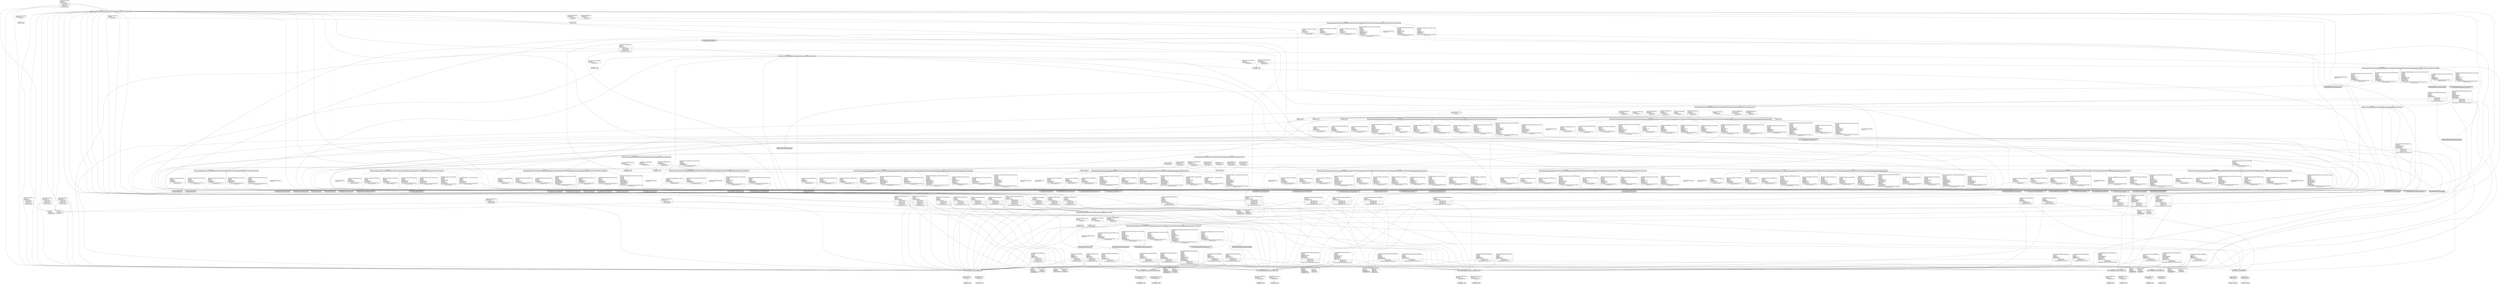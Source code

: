 // Generated by Hype
digraph "freecell" {
  nodesep=1
  ranksep=1
  // Operators
  node [shape=record]
  "move" [
    label="{{\N|?card0 ?card1 ?card2}|{(clear ?card0)\l(clear ?card2)\l(on ?card0 ?card1)\lnot (locked-on ?card0 ?card1)\lnot (locked-clear ?card2)\l|(on ?card0 ?card2)\l(clear ?card1)\lnot (on ?card0 ?card1)\lnot (clear ?card2)\l}}"
  ]
  "move-b" [
    label="{{\N|?card0 ?card1 ?num2 ?num3}|{(clear ?card0)\l(bottomcol ?card0)\l(clear ?card1)\l(colspace ?num2)\lnot (locked-bottomcol ?card0)\lnot (locked-clear ?card1)\lnot (locked-colspace ?num2)\l|(on ?card0 ?card1)\l(colspace ?num3)\lnot (bottomcol ?card0)\lnot (clear ?card1)\lnot (colspace ?num2)\l}}"
  ]
  "sendtofree" [
    label="{{\N|?card0 ?card1 ?num2 ?num3}|{(clear ?card0)\l(on ?card0 ?card1)\l(cellspace ?num2)\lnot (locked-on ?card0 ?card1)\lnot (locked-clear ?card0)\lnot (locked-cellspace ?num2)\l|(incell ?card0)\l(clear ?card1)\l(cellspace ?num3)\lnot (on ?card0 ?card1)\lnot (clear ?card0)\lnot (cellspace ?num2)\l}}"
  ]
  "sendtofree-b" [
    label="{{\N|?card0 ?num1 ?num2 ?num3 ?num4}|{(clear ?card0)\l(bottomcol ?card0)\l(cellspace ?num1)\l(colspace ?num3)\lnot (locked-bottomcol ?card0)\lnot (locked-clear ?card0)\lnot (locked-colspace ?num3)\lnot (locked-cellspace ?num1)\l|(incell ?card0)\l(colspace ?num4)\l(cellspace ?num2)\lnot (bottomcol ?card0)\lnot (clear ?card0)\lnot (colspace ?num3)\lnot (cellspace ?num1)\l}}"
  ]
  "sendtonewcol" [
    label="{{\N|?card0 ?card1 ?num2 ?num3}|{(clear ?card0)\l(colspace ?num2)\l(on ?card0 ?card1)\lnot (locked-on ?card0 ?card1)\lnot (locked-colspace ?num2)\l|(bottomcol ?card0)\l(clear ?card1)\l(colspace ?num3)\lnot (on ?card0 ?card1)\lnot (colspace ?num2)\l}}"
  ]
  "sendtohome" [
    label="{{\N|?card0 ?card1 ?suit2 ?num3 ?card4 ?num5}|{(clear ?card0)\l(on ?card0 ?card1)\l(home ?card4)\lnot (locked-on ?card0 ?card1)\lnot (locked-home ?card4)\lnot (locked-clear ?card0)\l|(home ?card0)\l(clear ?card1)\lnot (on ?card0 ?card1)\lnot (home ?card4)\lnot (clear ?card0)\l}}"
  ]
  "sendtohome-b" [
    label="{{\N|?card0 ?suit1 ?num2 ?card3 ?num4 ?num5 ?num6}|{(clear ?card0)\l(bottomcol ?card0)\l(home ?card3)\l(colspace ?num5)\lnot (locked-home ?card3)\lnot (locked-clear ?card0)\lnot (locked-bottomcol ?card0)\lnot (locked-colspace ?num5)\l|(home ?card0)\l(colspace ?num6)\lnot (home ?card3)\lnot (clear ?card0)\lnot (bottomcol ?card0)\lnot (colspace ?num5)\l}}"
  ]
  "homefromfreecell" [
    label="{{\N|?card0 ?suit1 ?num2 ?card3 ?num4 ?num5 ?num6}|{(incell ?card0)\l(home ?card3)\l(cellspace ?num5)\lnot (locked-incell ?card0)\lnot (locked-cellspace ?num5)\lnot (locked-home ?card3)\l|(home ?card0)\l(cellspace ?num6)\lnot (incell ?card0)\lnot (cellspace ?num5)\lnot (home ?card3)\l}}"
  ]
  "colfromfreecell" [
    label="{{\N|?card0 ?card1 ?num2 ?num3}|{(incell ?card0)\l(clear ?card1)\l(cellspace ?num2)\lnot (locked-incell ?card0)\lnot (locked-cellspace ?num2)\lnot (locked-clear ?card1)\l|(cellspace ?num3)\l(clear ?card0)\l(on ?card0 ?card1)\lnot (incell ?card0)\lnot (cellspace ?num2)\lnot (clear ?card1)\l}}"
  ]
  "newcolfromfreecell" [
    label="{{\N|?card0 ?num1 ?num2 ?num3 ?num4}|{(incell ?card0)\l(colspace ?num1)\l(cellspace ?num3)\lnot (locked-incell ?card0)\lnot (locked-colspace ?num1)\lnot (locked-cellspace ?num3)\l|(bottomcol ?card0)\l(clear ?card0)\l(colspace ?num2)\l(cellspace ?num4)\lnot (incell ?card0)\lnot (colspace ?num1)\lnot (cellspace ?num3)\l}}"
  ]
  "i-lock-on" [
    label="{{\N|?card0 ?card1}|{|(locked-on ?card0 ?card1)\l}}"
  ]
  "i-unlock-on" [
    label="{{\N|?card0 ?card1}|{|not (locked-on ?card0 ?card1)\l}}"
  ]
  "i-flag-on" [
    label="{{\N|?card0 ?card1}|{|(flagged-on ?card0 ?card1)\l}}"
  ]
  "i-unflag-on" [
    label="{{\N|?card0 ?card1}|{|not (flagged-on ?card0 ?card1)\l}}"
  ]
  "i-lock-incell" [
    label="{{\N|?card0}|{|(locked-incell ?card0)\l}}"
  ]
  "i-unlock-incell" [
    label="{{\N|?card0}|{|not (locked-incell ?card0)\l}}"
  ]
  "i-flag-incell" [
    label="{{\N|?card0}|{|(flagged-incell ?card0)\l}}"
  ]
  "i-unflag-incell" [
    label="{{\N|?card0}|{|not (flagged-incell ?card0)\l}}"
  ]
  "i-lock-clear" [
    label="{{\N|?card0}|{|(locked-clear ?card0)\l}}"
  ]
  "i-unlock-clear" [
    label="{{\N|?card0}|{|not (locked-clear ?card0)\l}}"
  ]
  "i-flag-clear" [
    label="{{\N|?card0}|{|(flagged-clear ?card0)\l}}"
  ]
  "i-unflag-clear" [
    label="{{\N|?card0}|{|not (flagged-clear ?card0)\l}}"
  ]
  "i-lock-cellspace" [
    label="{{\N|?num0}|{|(locked-cellspace ?num0)\l}}"
  ]
  "i-unlock-cellspace" [
    label="{{\N|?num0}|{|not (locked-cellspace ?num0)\l}}"
  ]
  "i-flag-cellspace" [
    label="{{\N|?num0}|{|(flagged-cellspace ?num0)\l}}"
  ]
  "i-unflag-cellspace" [
    label="{{\N|?num0}|{|not (flagged-cellspace ?num0)\l}}"
  ]
  "i-lock-colspace" [
    label="{{\N|?num0}|{|(locked-colspace ?num0)\l}}"
  ]
  "i-unlock-colspace" [
    label="{{\N|?num0}|{|not (locked-colspace ?num0)\l}}"
  ]
  "i-flag-colspace" [
    label="{{\N|?num0}|{|(flagged-colspace ?num0)\l}}"
  ]
  "i-unflag-colspace" [
    label="{{\N|?num0}|{|not (flagged-colspace ?num0)\l}}"
  ]
  "i-lock-home" [
    label="{{\N|?card0}|{|(locked-home ?card0)\l}}"
  ]
  "i-unlock-home" [
    label="{{\N|?card0}|{|not (locked-home ?card0)\l}}"
  ]
  "i-flag-home" [
    label="{{\N|?card0}|{|(flagged-home ?card0)\l}}"
  ]
  "i-unflag-home" [
    label="{{\N|?card0}|{|not (flagged-home ?card0)\l}}"
  ]
  "i-lock-bottomcol" [
    label="{{\N|?card0}|{|(locked-bottomcol ?card0)\l}}"
  ]
  "i-unlock-bottomcol" [
    label="{{\N|?card0}|{|not (locked-bottomcol ?card0)\l}}"
  ]
  "i-flag-bottomcol" [
    label="{{\N|?card0}|{|(flagged-bottomcol ?card0)\l}}"
  ]
  "i-unflag-bottomcol" [
    label="{{\N|?card0}|{|not (flagged-bottomcol ?card0)\l}}"
  ]
  // Methods
  node [shape=Mrecord]
  "ifunlock-on" [
    style=bold
    label="{{\N|?card0 ?card1}|{<0>ifunlock-on_ifunlock-0on|<1>ifunlock-on_ifunlock-1on}}"
  ]
  "ifunlock-on_ifunlock-0on" [
    label="{{\N|}|(flagged-on ?card0 ?card1)\l|<0>i-unflag-on ?card0 ?card1}"
  ]
  "ifunlock-on":0 -> "ifunlock-on_ifunlock-0on" [style=dotted]
  "ifunlock-on_ifunlock-0on":0 -> "i-unflag-on"
  "ifunlock-on_ifunlock-1on" [
    label="{{\N|}|not (flagged-on ?card0 ?card1)\l|<0>i-unlock-on ?card0 ?card1}"
  ]
  "ifunlock-on":1 -> "ifunlock-on_ifunlock-1on" [style=dotted]
  "ifunlock-on_ifunlock-1on":0 -> "i-unlock-on"
  "ifunlock-incell" [
    style=bold
    label="{{\N|?card0}|{<0>ifunlock-incell_ifunlock-2incell|<1>ifunlock-incell_ifunlock-3incell}}"
  ]
  "ifunlock-incell_ifunlock-2incell" [
    label="{{\N|}|(flagged-incell ?card0)\l|<0>i-unflag-incell ?card0}"
  ]
  "ifunlock-incell":0 -> "ifunlock-incell_ifunlock-2incell" [style=dotted]
  "ifunlock-incell_ifunlock-2incell":0 -> "i-unflag-incell"
  "ifunlock-incell_ifunlock-3incell" [
    label="{{\N|}|not (flagged-incell ?card0)\l|<0>i-unlock-incell ?card0}"
  ]
  "ifunlock-incell":1 -> "ifunlock-incell_ifunlock-3incell" [style=dotted]
  "ifunlock-incell_ifunlock-3incell":0 -> "i-unlock-incell"
  "ifunlock-clear" [
    style=bold
    label="{{\N|?card0}|{<0>ifunlock-clear_ifunlock-4clear|<1>ifunlock-clear_ifunlock-5clear}}"
  ]
  "ifunlock-clear_ifunlock-4clear" [
    label="{{\N|}|(flagged-clear ?card0)\l|<0>i-unflag-clear ?card0}"
  ]
  "ifunlock-clear":0 -> "ifunlock-clear_ifunlock-4clear" [style=dotted]
  "ifunlock-clear_ifunlock-4clear":0 -> "i-unflag-clear"
  "ifunlock-clear_ifunlock-5clear" [
    label="{{\N|}|not (flagged-clear ?card0)\l|<0>i-unlock-clear ?card0}"
  ]
  "ifunlock-clear":1 -> "ifunlock-clear_ifunlock-5clear" [style=dotted]
  "ifunlock-clear_ifunlock-5clear":0 -> "i-unlock-clear"
  "ifunlock-cellspace" [
    style=bold
    label="{{\N|?num0}|{<0>ifunlock-cellspace_ifunlock-6cellspace|<1>ifunlock-cellspace_ifunlock-7cellspace}}"
  ]
  "ifunlock-cellspace_ifunlock-6cellspace" [
    label="{{\N|}|(num ?num0)\l(flagged-cellspace ?num0)\l|<0>i-unflag-cellspace ?num0}"
  ]
  "ifunlock-cellspace":0 -> "ifunlock-cellspace_ifunlock-6cellspace" [style=dotted]
  "ifunlock-cellspace_ifunlock-6cellspace":0 -> "i-unflag-cellspace"
  "ifunlock-cellspace_ifunlock-7cellspace" [
    label="{{\N|}|(num ?num0)\lnot (flagged-cellspace ?num0)\l|<0>i-unlock-cellspace ?num0}"
  ]
  "ifunlock-cellspace":1 -> "ifunlock-cellspace_ifunlock-7cellspace" [style=dotted]
  "ifunlock-cellspace_ifunlock-7cellspace":0 -> "i-unlock-cellspace"
  "ifunlock-colspace" [
    style=bold
    label="{{\N|?num0}|{<0>ifunlock-colspace_ifunlock-8colspace|<1>ifunlock-colspace_ifunlock-9colspace}}"
  ]
  "ifunlock-colspace_ifunlock-8colspace" [
    label="{{\N|}|(num ?num0)\l(flagged-colspace ?num0)\l|<0>i-unflag-colspace ?num0}"
  ]
  "ifunlock-colspace":0 -> "ifunlock-colspace_ifunlock-8colspace" [style=dotted]
  "ifunlock-colspace_ifunlock-8colspace":0 -> "i-unflag-colspace"
  "ifunlock-colspace_ifunlock-9colspace" [
    label="{{\N|}|(num ?num0)\lnot (flagged-colspace ?num0)\l|<0>i-unlock-colspace ?num0}"
  ]
  "ifunlock-colspace":1 -> "ifunlock-colspace_ifunlock-9colspace" [style=dotted]
  "ifunlock-colspace_ifunlock-9colspace":0 -> "i-unlock-colspace"
  "ifunlock-home" [
    style=bold
    label="{{\N|?card0}|{<0>ifunlock-home_ifunlock-10home|<1>ifunlock-home_ifunlock-11home}}"
  ]
  "ifunlock-home_ifunlock-10home" [
    label="{{\N|}|(card ?card0)\l(flagged-home ?card0)\l|<0>i-unflag-home ?card0}"
  ]
  "ifunlock-home":0 -> "ifunlock-home_ifunlock-10home" [style=dotted]
  "ifunlock-home_ifunlock-10home":0 -> "i-unflag-home"
  "ifunlock-home_ifunlock-11home" [
    label="{{\N|}|(card ?card0)\lnot (flagged-home ?card0)\l|<0>i-unlock-home ?card0}"
  ]
  "ifunlock-home":1 -> "ifunlock-home_ifunlock-11home" [style=dotted]
  "ifunlock-home_ifunlock-11home":0 -> "i-unlock-home"
  "ifunlock-bottomcol" [
    style=bold
    label="{{\N|?card0}|{<0>ifunlock-bottomcol_ifunlock-12bottomcol|<1>ifunlock-bottomcol_ifunlock-13bottomcol}}"
  ]
  "ifunlock-bottomcol_ifunlock-12bottomcol" [
    label="{{\N|}|(flagged-bottomcol ?card0)\l|<0>i-unflag-bottomcol ?card0}"
  ]
  "ifunlock-bottomcol":0 -> "ifunlock-bottomcol_ifunlock-12bottomcol" [style=dotted]
  "ifunlock-bottomcol_ifunlock-12bottomcol":0 -> "i-unflag-bottomcol"
  "ifunlock-bottomcol_ifunlock-13bottomcol" [
    label="{{\N|}|not (flagged-bottomcol ?card0)\l|<0>i-unlock-bottomcol ?card0}"
  ]
  "ifunlock-bottomcol":1 -> "ifunlock-bottomcol_ifunlock-13bottomcol" [style=dotted]
  "ifunlock-bottomcol_ifunlock-13bottomcol":0 -> "i-unlock-bottomcol"
  "do-on-move0" [
    style=bold
    label="{{\N|?card0 ?card1 ?card2}|{<0>do-on-move0_m14-do-on-move0}}"
  ]
  "do-on-move0_m14-do-on-move0" [
    label="{{\N|}|(card ?card1)\l(on ?card0 ?card1)\l(canstack ?card0 ?card2)\l|<0>achieve-clear ?card2|<1>achieve-clear ?card0|<2>ifunlock-clear ?card0|<3>ifunlock-clear ?card2|<4>move ?card0 ?card1 ?card2}"
  ]
  "do-on-move0":0 -> "do-on-move0_m14-do-on-move0" [style=dotted]
  "do-on-move0_m14-do-on-move0":0 -> "achieve-clear"
  "do-on-move0_m14-do-on-move0":1 -> "achieve-clear"
  "do-on-move0_m14-do-on-move0":2 -> "ifunlock-clear"
  "do-on-move0_m14-do-on-move0":3 -> "ifunlock-clear"
  "do-on-move0_m14-do-on-move0":4 -> "move"
  "do-on-sendtonewcol0" [
    style=bold
    label="{{\N|?card0 ?card1 ?num2 ?num3}|{<0>do-on-sendtonewcol0_m15-do-on-sendtonewcol0}}"
  ]
  "do-on-sendtonewcol0_m15-do-on-sendtonewcol0" [
    label="{{\N|}|(card ?card1)\l(num ?num2)\l(num ?num3)\l(on ?card0 ?card1)\l(successor ?num2 ?num3)\l|<0>achieve-colspace ?num2|<1>achieve-clear ?card0|<2>ifunlock-colspace ?num2|<3>ifunlock-clear ?card0|<4>sendtonewcol ?card0 ?card1 ?num2 ?num3}"
  ]
  "do-on-sendtonewcol0":0 -> "do-on-sendtonewcol0_m15-do-on-sendtonewcol0" [style=dotted]
  "do-on-sendtonewcol0_m15-do-on-sendtonewcol0":0 -> "achieve-colspace"
  "do-on-sendtonewcol0_m15-do-on-sendtonewcol0":1 -> "achieve-clear"
  "do-on-sendtonewcol0_m15-do-on-sendtonewcol0":2 -> "ifunlock-colspace"
  "do-on-sendtonewcol0_m15-do-on-sendtonewcol0":3 -> "ifunlock-clear"
  "do-on-sendtonewcol0_m15-do-on-sendtonewcol0":4 -> "sendtonewcol"
  "do-on-sendtofree0" [
    style=bold
    label="{{\N|?card0 ?card1 ?num2 ?num3}|{<0>do-on-sendtofree0_m16-do-on-sendtofree0}}"
  ]
  "do-on-sendtofree0_m16-do-on-sendtofree0" [
    label="{{\N|}|(card ?card1)\l(num ?num2)\l(num ?num3)\l(on ?card0 ?card1)\l(successor ?num2 ?num3)\l|<0>achieve-cellspace ?num2|<1>achieve-clear ?card0|<2>ifunlock-cellspace ?num2|<3>ifunlock-clear ?card0|<4>sendtofree ?card0 ?card1 ?num2 ?num3}"
  ]
  "do-on-sendtofree0":0 -> "do-on-sendtofree0_m16-do-on-sendtofree0" [style=dotted]
  "do-on-sendtofree0_m16-do-on-sendtofree0":0 -> "achieve-cellspace"
  "do-on-sendtofree0_m16-do-on-sendtofree0":1 -> "achieve-clear"
  "do-on-sendtofree0_m16-do-on-sendtofree0":2 -> "ifunlock-cellspace"
  "do-on-sendtofree0_m16-do-on-sendtofree0":3 -> "ifunlock-clear"
  "do-on-sendtofree0_m16-do-on-sendtofree0":4 -> "sendtofree"
  "do-on-sendtohome0" [
    style=bold
    label="{{\N|?card0 ?card1 ?suit2 ?num3 ?card4 ?num5}|{<0>do-on-sendtohome0_m17-do-on-sendtohome0}}"
  ]
  "do-on-sendtohome0_m17-do-on-sendtohome0" [
    label="{{\N|}|(card ?card1)\l(suit_suit ?suit2)\l(num ?num3)\l(card ?card4)\l(num ?num5)\l(on ?card0 ?card1)\l(suit_card_suit ?card0 ?suit2)\l(suit_card_suit ?card4 ?suit2)\l(value ?card0 ?num3)\l(value ?card4 ?num5)\l(successor ?num3 ?num5)\l|<0>achieve-home ?card4|<1>achieve-clear ?card0|<2>ifunlock-home ?card4|<3>ifunlock-clear ?card0|<4>sendtohome ?card0 ?card1 ?suit2 ?num3 ?card4 ?num5}"
  ]
  "do-on-sendtohome0":0 -> "do-on-sendtohome0_m17-do-on-sendtohome0" [style=dotted]
  "do-on-sendtohome0_m17-do-on-sendtohome0":0 -> "achieve-home"
  "do-on-sendtohome0_m17-do-on-sendtohome0":1 -> "achieve-clear"
  "do-on-sendtohome0_m17-do-on-sendtohome0":2 -> "ifunlock-home"
  "do-on-sendtohome0_m17-do-on-sendtohome0":3 -> "ifunlock-clear"
  "do-on-sendtohome0_m17-do-on-sendtohome0":4 -> "sendtohome"
  "do-bottomcol-move-b0" [
    style=bold
    label="{{\N|?card0 ?card1 ?num2 ?num3}|{<0>do-bottomcol-move-b0_m18-do-bottomcol-move-b0}}"
  ]
  "do-bottomcol-move-b0_m18-do-bottomcol-move-b0" [
    label="{{\N|}|(card ?card1)\l(num ?num2)\l(num ?num3)\l(canstack ?card0 ?card1)\l(successor ?num3 ?num2)\l|<0>achieve-colspace ?num2|<1>achieve-clear ?card1|<2>achieve-clear ?card0|<3>ifunlock-colspace ?num2|<4>ifunlock-clear ?card0|<5>ifunlock-clear ?card1|<6>move-b ?card0 ?card1 ?num2 ?num3}"
  ]
  "do-bottomcol-move-b0":0 -> "do-bottomcol-move-b0_m18-do-bottomcol-move-b0" [style=dotted]
  "do-bottomcol-move-b0_m18-do-bottomcol-move-b0":0 -> "achieve-colspace"
  "do-bottomcol-move-b0_m18-do-bottomcol-move-b0":1 -> "achieve-clear"
  "do-bottomcol-move-b0_m18-do-bottomcol-move-b0":2 -> "achieve-clear"
  "do-bottomcol-move-b0_m18-do-bottomcol-move-b0":3 -> "ifunlock-colspace"
  "do-bottomcol-move-b0_m18-do-bottomcol-move-b0":4 -> "ifunlock-clear"
  "do-bottomcol-move-b0_m18-do-bottomcol-move-b0":5 -> "ifunlock-clear"
  "do-bottomcol-move-b0_m18-do-bottomcol-move-b0":6 -> "move-b"
  "do-bottomcol-sendtofree-b0" [
    style=bold
    label="{{\N|?card0 ?num1 ?num2 ?num3 ?num4}|{<0>do-bottomcol-sendtofree-b0_m19-do-bottomcol-sendtofree-b0}}"
  ]
  "do-bottomcol-sendtofree-b0_m19-do-bottomcol-sendtofree-b0" [
    label="{{\N|}|(num ?num1)\l(num ?num2)\l(successor ?num1 ?num2)\l(successor ?num4 ?num3)\l|<0>achieve-colspace ?num3|<1>achieve-cellspace ?num1|<2>achieve-clear ?card0|<3>ifunlock-cellspace ?num1|<4>ifunlock-colspace ?num3|<5>ifunlock-clear ?card0|<6>sendtofree-b ?card0 ?num1 ?num2 ?num3 ?num4}"
  ]
  "do-bottomcol-sendtofree-b0":0 -> "do-bottomcol-sendtofree-b0_m19-do-bottomcol-sendtofree-b0" [style=dotted]
  "do-bottomcol-sendtofree-b0_m19-do-bottomcol-sendtofree-b0":0 -> "achieve-colspace"
  "do-bottomcol-sendtofree-b0_m19-do-bottomcol-sendtofree-b0":1 -> "achieve-cellspace"
  "do-bottomcol-sendtofree-b0_m19-do-bottomcol-sendtofree-b0":2 -> "achieve-clear"
  "do-bottomcol-sendtofree-b0_m19-do-bottomcol-sendtofree-b0":3 -> "ifunlock-cellspace"
  "do-bottomcol-sendtofree-b0_m19-do-bottomcol-sendtofree-b0":4 -> "ifunlock-colspace"
  "do-bottomcol-sendtofree-b0_m19-do-bottomcol-sendtofree-b0":5 -> "ifunlock-clear"
  "do-bottomcol-sendtofree-b0_m19-do-bottomcol-sendtofree-b0":6 -> "sendtofree-b"
  "do-bottomcol-sendtohome-b0" [
    style=bold
    label="{{\N|?card0 ?suit1 ?num2 ?card3 ?num4 ?num5 ?num6}|{<0>do-bottomcol-sendtohome-b0_m20-do-bottomcol-sendtohome-b0}}"
  ]
  "do-bottomcol-sendtohome-b0_m20-do-bottomcol-sendtohome-b0" [
    label="{{\N|}|(suit_suit ?suit1)\l(num ?num2)\l(card ?card3)\l(suit_card_suit ?card0 ?suit1)\l(suit_card_suit ?card3 ?suit1)\l(value ?card0 ?num2)\l(value ?card3 ?num4)\l(successor ?num2 ?num4)\l(successor ?num6 ?num5)\l|<0>achieve-clear ?card0|<1>ifunlock-home ?card3|<2>ifunlock-colspace ?num5|<3>ifunlock-clear ?card0|<4>sendtohome-b ?card0 ?suit1 ?num2 ?card3 ?num4 ?num5 ?num6}"
  ]
  "do-bottomcol-sendtohome-b0":0 -> "do-bottomcol-sendtohome-b0_m20-do-bottomcol-sendtohome-b0" [style=dotted]
  "do-bottomcol-sendtohome-b0_m20-do-bottomcol-sendtohome-b0":0 -> "achieve-clear"
  "do-bottomcol-sendtohome-b0_m20-do-bottomcol-sendtohome-b0":1 -> "ifunlock-home"
  "do-bottomcol-sendtohome-b0_m20-do-bottomcol-sendtohome-b0":2 -> "ifunlock-colspace"
  "do-bottomcol-sendtohome-b0_m20-do-bottomcol-sendtohome-b0":3 -> "ifunlock-clear"
  "do-bottomcol-sendtohome-b0_m20-do-bottomcol-sendtohome-b0":4 -> "sendtohome-b"
  "do-incell-colfromfreecell0" [
    style=bold
    label="{{\N|?card0 ?card1 ?num2 ?num3}|{<0>do-incell-colfromfreecell0_m21-do-incell-colfromfreecell0}}"
  ]
  "do-incell-colfromfreecell0_m21-do-incell-colfromfreecell0" [
    label="{{\N|}|(card ?card1)\l(num ?num2)\l(num ?num3)\l(clear ?card1)\l(canstack ?card0 ?card1)\l(cellspace ?num2)\l(successor ?num3 ?num2)\l|<0>ifunlock-cellspace ?num2|<1>ifunlock-clear ?card1|<2>colfromfreecell ?card0 ?card1 ?num2 ?num3}"
  ]
  "do-incell-colfromfreecell0":0 -> "do-incell-colfromfreecell0_m21-do-incell-colfromfreecell0" [style=dotted]
  "do-incell-colfromfreecell0_m21-do-incell-colfromfreecell0":0 -> "ifunlock-cellspace"
  "do-incell-colfromfreecell0_m21-do-incell-colfromfreecell0":1 -> "ifunlock-clear"
  "do-incell-colfromfreecell0_m21-do-incell-colfromfreecell0":2 -> "colfromfreecell"
  "do-incell-newcolfromfreecell0" [
    style=bold
    label="{{\N|?card0 ?num1 ?num2 ?num3 ?num4}|{<0>do-incell-newcolfromfreecell0_m22-do-incell-newcolfromfreecell0}}"
  ]
  "do-incell-newcolfromfreecell0_m22-do-incell-newcolfromfreecell0" [
    label="{{\N|}|(num ?num1)\l(num ?num2)\l(successor ?num1 ?num2)\l(successor ?num4 ?num3)\l|<0>achieve-cellspace ?num3|<1>achieve-colspace ?num1|<2>ifunlock-colspace ?num1|<3>ifunlock-cellspace ?num3|<4>newcolfromfreecell ?card0 ?num1 ?num2 ?num3 ?num4}"
  ]
  "do-incell-newcolfromfreecell0":0 -> "do-incell-newcolfromfreecell0_m22-do-incell-newcolfromfreecell0" [style=dotted]
  "do-incell-newcolfromfreecell0_m22-do-incell-newcolfromfreecell0":0 -> "achieve-cellspace"
  "do-incell-newcolfromfreecell0_m22-do-incell-newcolfromfreecell0":1 -> "achieve-colspace"
  "do-incell-newcolfromfreecell0_m22-do-incell-newcolfromfreecell0":2 -> "ifunlock-colspace"
  "do-incell-newcolfromfreecell0_m22-do-incell-newcolfromfreecell0":3 -> "ifunlock-cellspace"
  "do-incell-newcolfromfreecell0_m22-do-incell-newcolfromfreecell0":4 -> "newcolfromfreecell"
  "do-incell-homefromfreecell0" [
    style=bold
    label="{{\N|?card0 ?suit1 ?num2 ?card3 ?num4 ?num5 ?num6}|{<0>do-incell-homefromfreecell0_m23-do-incell-homefromfreecell0}}"
  ]
  "do-incell-homefromfreecell0_m23-do-incell-homefromfreecell0" [
    label="{{\N|}|(suit_suit ?suit1)\l(num ?num2)\l(card ?card3)\l(home ?card3)\l(suit_card_suit ?card0 ?suit1)\l(suit_card_suit ?card3 ?suit1)\l(value ?card0 ?num2)\l(value ?card3 ?num4)\l(successor ?num2 ?num4)\l(cellspace ?num5)\l(successor ?num6 ?num5)\l|<0>ifunlock-home ?card3|<1>ifunlock-cellspace ?num5|<2>homefromfreecell ?card0 ?suit1 ?num2 ?card3 ?num4 ?num5 ?num6}"
  ]
  "do-incell-homefromfreecell0":0 -> "do-incell-homefromfreecell0_m23-do-incell-homefromfreecell0" [style=dotted]
  "do-incell-homefromfreecell0_m23-do-incell-homefromfreecell0":0 -> "ifunlock-home"
  "do-incell-homefromfreecell0_m23-do-incell-homefromfreecell0":1 -> "ifunlock-cellspace"
  "do-incell-homefromfreecell0_m23-do-incell-homefromfreecell0":2 -> "homefromfreecell"
  "do-on-move1" [
    style=bold
    label="{{\N|?card0 ?card1 ?card2}|{<0>do-on-move1_m24-do-on-move1}}"
  ]
  "do-on-move1_m24-do-on-move1" [
    label="{{\N|}|(card ?card1)\l(on ?card0 ?card1)\l(canstack ?card0 ?card2)\l|<0>achieve-clear ?card2|<1>achieve-clear ?card0|<2>ifunlock-clear ?card0|<3>ifunlock-clear ?card2|<4>move ?card0 ?card1 ?card2}"
  ]
  "do-on-move1":0 -> "do-on-move1_m24-do-on-move1" [style=dotted]
  "do-on-move1_m24-do-on-move1":0 -> "achieve-clear"
  "do-on-move1_m24-do-on-move1":1 -> "achieve-clear"
  "do-on-move1_m24-do-on-move1":2 -> "ifunlock-clear"
  "do-on-move1_m24-do-on-move1":3 -> "ifunlock-clear"
  "do-on-move1_m24-do-on-move1":4 -> "move"
  "do-on-sendtonewcol1" [
    style=bold
    label="{{\N|?card0 ?card1 ?num2 ?num3}|{<0>do-on-sendtonewcol1_m25-do-on-sendtonewcol1}}"
  ]
  "do-on-sendtonewcol1_m25-do-on-sendtonewcol1" [
    label="{{\N|}|(card ?card1)\l(num ?num2)\l(num ?num3)\l(on ?card0 ?card1)\l(successor ?num2 ?num3)\l|<0>achieve-colspace ?num2|<1>achieve-clear ?card0|<2>ifunlock-colspace ?num2|<3>ifunlock-clear ?card0|<4>sendtonewcol ?card0 ?card1 ?num2 ?num3}"
  ]
  "do-on-sendtonewcol1":0 -> "do-on-sendtonewcol1_m25-do-on-sendtonewcol1" [style=dotted]
  "do-on-sendtonewcol1_m25-do-on-sendtonewcol1":0 -> "achieve-colspace"
  "do-on-sendtonewcol1_m25-do-on-sendtonewcol1":1 -> "achieve-clear"
  "do-on-sendtonewcol1_m25-do-on-sendtonewcol1":2 -> "ifunlock-colspace"
  "do-on-sendtonewcol1_m25-do-on-sendtonewcol1":3 -> "ifunlock-clear"
  "do-on-sendtonewcol1_m25-do-on-sendtonewcol1":4 -> "sendtonewcol"
  "do-on-sendtofree1" [
    style=bold
    label="{{\N|?card0 ?card1 ?num2 ?num3}|{<0>do-on-sendtofree1_m26-do-on-sendtofree1}}"
  ]
  "do-on-sendtofree1_m26-do-on-sendtofree1" [
    label="{{\N|}|(card ?card1)\l(num ?num2)\l(num ?num3)\l(on ?card0 ?card1)\l(successor ?num2 ?num3)\l|<0>achieve-cellspace ?num2|<1>achieve-clear ?card0|<2>ifunlock-cellspace ?num2|<3>ifunlock-clear ?card0|<4>sendtofree ?card0 ?card1 ?num2 ?num3}"
  ]
  "do-on-sendtofree1":0 -> "do-on-sendtofree1_m26-do-on-sendtofree1" [style=dotted]
  "do-on-sendtofree1_m26-do-on-sendtofree1":0 -> "achieve-cellspace"
  "do-on-sendtofree1_m26-do-on-sendtofree1":1 -> "achieve-clear"
  "do-on-sendtofree1_m26-do-on-sendtofree1":2 -> "ifunlock-cellspace"
  "do-on-sendtofree1_m26-do-on-sendtofree1":3 -> "ifunlock-clear"
  "do-on-sendtofree1_m26-do-on-sendtofree1":4 -> "sendtofree"
  "do-bottomcol-move-b1" [
    style=bold
    label="{{\N|?card0 ?card1 ?num2 ?num3}|{<0>do-bottomcol-move-b1_m27-do-bottomcol-move-b1}}"
  ]
  "do-bottomcol-move-b1_m27-do-bottomcol-move-b1" [
    label="{{\N|}|(card ?card1)\l(num ?num2)\l(num ?num3)\l(canstack ?card0 ?card1)\l(successor ?num3 ?num2)\l|<0>achieve-colspace ?num2|<1>achieve-clear ?card1|<2>achieve-clear ?card0|<3>ifunlock-colspace ?num2|<4>ifunlock-clear ?card0|<5>ifunlock-clear ?card1|<6>move-b ?card0 ?card1 ?num2 ?num3}"
  ]
  "do-bottomcol-move-b1":0 -> "do-bottomcol-move-b1_m27-do-bottomcol-move-b1" [style=dotted]
  "do-bottomcol-move-b1_m27-do-bottomcol-move-b1":0 -> "achieve-colspace"
  "do-bottomcol-move-b1_m27-do-bottomcol-move-b1":1 -> "achieve-clear"
  "do-bottomcol-move-b1_m27-do-bottomcol-move-b1":2 -> "achieve-clear"
  "do-bottomcol-move-b1_m27-do-bottomcol-move-b1":3 -> "ifunlock-colspace"
  "do-bottomcol-move-b1_m27-do-bottomcol-move-b1":4 -> "ifunlock-clear"
  "do-bottomcol-move-b1_m27-do-bottomcol-move-b1":5 -> "ifunlock-clear"
  "do-bottomcol-move-b1_m27-do-bottomcol-move-b1":6 -> "move-b"
  "do-bottomcol-sendtofree-b1" [
    style=bold
    label="{{\N|?card0 ?num1 ?num2 ?num3 ?num4}|{<0>do-bottomcol-sendtofree-b1_m28-do-bottomcol-sendtofree-b1}}"
  ]
  "do-bottomcol-sendtofree-b1_m28-do-bottomcol-sendtofree-b1" [
    label="{{\N|}|(num ?num1)\l(num ?num2)\l(successor ?num1 ?num2)\l(successor ?num4 ?num3)\l|<0>achieve-colspace ?num3|<1>achieve-cellspace ?num1|<2>achieve-clear ?card0|<3>ifunlock-cellspace ?num1|<4>ifunlock-colspace ?num3|<5>ifunlock-clear ?card0|<6>sendtofree-b ?card0 ?num1 ?num2 ?num3 ?num4}"
  ]
  "do-bottomcol-sendtofree-b1":0 -> "do-bottomcol-sendtofree-b1_m28-do-bottomcol-sendtofree-b1" [style=dotted]
  "do-bottomcol-sendtofree-b1_m28-do-bottomcol-sendtofree-b1":0 -> "achieve-colspace"
  "do-bottomcol-sendtofree-b1_m28-do-bottomcol-sendtofree-b1":1 -> "achieve-cellspace"
  "do-bottomcol-sendtofree-b1_m28-do-bottomcol-sendtofree-b1":2 -> "achieve-clear"
  "do-bottomcol-sendtofree-b1_m28-do-bottomcol-sendtofree-b1":3 -> "ifunlock-cellspace"
  "do-bottomcol-sendtofree-b1_m28-do-bottomcol-sendtofree-b1":4 -> "ifunlock-colspace"
  "do-bottomcol-sendtofree-b1_m28-do-bottomcol-sendtofree-b1":5 -> "ifunlock-clear"
  "do-bottomcol-sendtofree-b1_m28-do-bottomcol-sendtofree-b1":6 -> "sendtofree-b"
  "do-incell-colfromfreecell1" [
    style=bold
    label="{{\N|?card0 ?card1 ?num2 ?num3}|{<0>do-incell-colfromfreecell1_m29-do-incell-colfromfreecell1}}"
  ]
  "do-incell-colfromfreecell1_m29-do-incell-colfromfreecell1" [
    label="{{\N|}|(card ?card1)\l(num ?num2)\l(num ?num3)\l(clear ?card1)\l(canstack ?card0 ?card1)\l(cellspace ?num2)\l(successor ?num3 ?num2)\l|<0>ifunlock-cellspace ?num2|<1>ifunlock-clear ?card1|<2>colfromfreecell ?card0 ?card1 ?num2 ?num3}"
  ]
  "do-incell-colfromfreecell1":0 -> "do-incell-colfromfreecell1_m29-do-incell-colfromfreecell1" [style=dotted]
  "do-incell-colfromfreecell1_m29-do-incell-colfromfreecell1":0 -> "ifunlock-cellspace"
  "do-incell-colfromfreecell1_m29-do-incell-colfromfreecell1":1 -> "ifunlock-clear"
  "do-incell-colfromfreecell1_m29-do-incell-colfromfreecell1":2 -> "colfromfreecell"
  "do-incell-newcolfromfreecell1" [
    style=bold
    label="{{\N|?card0 ?num1 ?num2 ?num3 ?num4}|{<0>do-incell-newcolfromfreecell1_m30-do-incell-newcolfromfreecell1}}"
  ]
  "do-incell-newcolfromfreecell1_m30-do-incell-newcolfromfreecell1" [
    label="{{\N|}|(num ?num1)\l(num ?num2)\l(successor ?num1 ?num2)\l(successor ?num4 ?num3)\l|<0>achieve-cellspace ?num3|<1>achieve-colspace ?num1|<2>ifunlock-colspace ?num1|<3>ifunlock-cellspace ?num3|<4>newcolfromfreecell ?card0 ?num1 ?num2 ?num3 ?num4}"
  ]
  "do-incell-newcolfromfreecell1":0 -> "do-incell-newcolfromfreecell1_m30-do-incell-newcolfromfreecell1" [style=dotted]
  "do-incell-newcolfromfreecell1_m30-do-incell-newcolfromfreecell1":0 -> "achieve-cellspace"
  "do-incell-newcolfromfreecell1_m30-do-incell-newcolfromfreecell1":1 -> "achieve-colspace"
  "do-incell-newcolfromfreecell1_m30-do-incell-newcolfromfreecell1":2 -> "ifunlock-colspace"
  "do-incell-newcolfromfreecell1_m30-do-incell-newcolfromfreecell1":3 -> "ifunlock-cellspace"
  "do-incell-newcolfromfreecell1_m30-do-incell-newcolfromfreecell1":4 -> "newcolfromfreecell"
  "do-on-move2" [
    style=bold
    label="{{\N|?card0 ?card1 ?card2}|{<0>do-on-move2_m31-do-on-move2}}"
  ]
  "do-on-move2_m31-do-on-move2" [
    label="{{\N|}|(on ?card0 ?card1)\l(canstack ?card0 ?card2)\l|<0>achieve-clear ?card0|<1>achieve-clear ?card2|<2>ifunlock-clear ?card2|<3>ifunlock-clear ?card0|<4>move ?card0 ?card1 ?card2}"
  ]
  "do-on-move2":0 -> "do-on-move2_m31-do-on-move2" [style=dotted]
  "do-on-move2_m31-do-on-move2":0 -> "achieve-clear"
  "do-on-move2_m31-do-on-move2":1 -> "achieve-clear"
  "do-on-move2_m31-do-on-move2":2 -> "ifunlock-clear"
  "do-on-move2_m31-do-on-move2":3 -> "ifunlock-clear"
  "do-on-move2_m31-do-on-move2":4 -> "move"
  "do-on-sendtofree2" [
    style=bold
    label="{{\N|?card0 ?card1 ?num2 ?num3}|{<0>do-on-sendtofree2_m32-do-on-sendtofree2}}"
  ]
  "do-on-sendtofree2_m32-do-on-sendtofree2" [
    label="{{\N|}|(num ?num2)\l(num ?num3)\l(on ?card0 ?card1)\l(successor ?num2 ?num3)\l|<0>achieve-cellspace ?num2|<1>achieve-clear ?card0|<2>ifunlock-cellspace ?num2|<3>ifunlock-clear ?card0|<4>sendtofree ?card0 ?card1 ?num2 ?num3}"
  ]
  "do-on-sendtofree2":0 -> "do-on-sendtofree2_m32-do-on-sendtofree2" [style=dotted]
  "do-on-sendtofree2_m32-do-on-sendtofree2":0 -> "achieve-cellspace"
  "do-on-sendtofree2_m32-do-on-sendtofree2":1 -> "achieve-clear"
  "do-on-sendtofree2_m32-do-on-sendtofree2":2 -> "ifunlock-cellspace"
  "do-on-sendtofree2_m32-do-on-sendtofree2":3 -> "ifunlock-clear"
  "do-on-sendtofree2_m32-do-on-sendtofree2":4 -> "sendtofree"
  "do-on-sendtonewcol2" [
    style=bold
    label="{{\N|?card0 ?card1 ?num2 ?num3}|{<0>do-on-sendtonewcol2_m33-do-on-sendtonewcol2}}"
  ]
  "do-on-sendtonewcol2_m33-do-on-sendtonewcol2" [
    label="{{\N|}|(num ?num2)\l(num ?num3)\l(on ?card0 ?card1)\l(successor ?num2 ?num3)\l|<0>achieve-colspace ?num2|<1>achieve-clear ?card0|<2>ifunlock-colspace ?num2|<3>ifunlock-clear ?card0|<4>sendtonewcol ?card0 ?card1 ?num2 ?num3}"
  ]
  "do-on-sendtonewcol2":0 -> "do-on-sendtonewcol2_m33-do-on-sendtonewcol2" [style=dotted]
  "do-on-sendtonewcol2_m33-do-on-sendtonewcol2":0 -> "achieve-colspace"
  "do-on-sendtonewcol2_m33-do-on-sendtonewcol2":1 -> "achieve-clear"
  "do-on-sendtonewcol2_m33-do-on-sendtonewcol2":2 -> "ifunlock-colspace"
  "do-on-sendtonewcol2_m33-do-on-sendtonewcol2":3 -> "ifunlock-clear"
  "do-on-sendtonewcol2_m33-do-on-sendtonewcol2":4 -> "sendtonewcol"
  "do-on-sendtohome2" [
    style=bold
    label="{{\N|?card0 ?card1 ?suit2 ?num3 ?card4 ?num5}|{<0>do-on-sendtohome2_m34-do-on-sendtohome2}}"
  ]
  "do-on-sendtohome2_m34-do-on-sendtohome2" [
    label="{{\N|}|(suit_suit ?suit2)\l(num ?num3)\l(card ?card4)\l(num ?num5)\l(on ?card0 ?card1)\l(suit_card_suit ?card0 ?suit2)\l(suit_card_suit ?card4 ?suit2)\l(value ?card0 ?num3)\l(value ?card4 ?num5)\l(successor ?num3 ?num5)\l|<0>achieve-home ?card4|<1>achieve-clear ?card0|<2>ifunlock-home ?card4|<3>ifunlock-clear ?card0|<4>sendtohome ?card0 ?card1 ?suit2 ?num3 ?card4 ?num5}"
  ]
  "do-on-sendtohome2":0 -> "do-on-sendtohome2_m34-do-on-sendtohome2" [style=dotted]
  "do-on-sendtohome2_m34-do-on-sendtohome2":0 -> "achieve-home"
  "do-on-sendtohome2_m34-do-on-sendtohome2":1 -> "achieve-clear"
  "do-on-sendtohome2_m34-do-on-sendtohome2":2 -> "ifunlock-home"
  "do-on-sendtohome2_m34-do-on-sendtohome2":3 -> "ifunlock-clear"
  "do-on-sendtohome2_m34-do-on-sendtohome2":4 -> "sendtohome"
  "do-clear-move2" [
    style=bold
    label="{{\N|?card0 ?card1 ?card2}|{<0>do-clear-move2_m35-do-clear-move2}}"
  ]
  "do-clear-move2_m35-do-clear-move2" [
    label="{{\N|}|(canstack ?card0 ?card2)\l(on ?card0 ?card1)\l|<0>ifunlock-clear ?card0|<1>ifunlock-on ?card0 ?card1|<2>move ?card0 ?card1 ?card2}"
  ]
  "do-clear-move2":0 -> "do-clear-move2_m35-do-clear-move2" [style=dotted]
  "do-clear-move2_m35-do-clear-move2":0 -> "ifunlock-clear"
  "do-clear-move2_m35-do-clear-move2":1 -> "ifunlock-on"
  "do-clear-move2_m35-do-clear-move2":2 -> "move"
  "do-clear-move-b2" [
    style=bold
    label="{{\N|?card0 ?card1 ?num2 ?num3}|{<0>do-clear-move-b2_m36-do-clear-move-b2}}"
  ]
  "do-clear-move-b2_m36-do-clear-move-b2" [
    label="{{\N|}|(num ?num2)\l(num ?num3)\l(bottomcol ?card0)\l(canstack ?card0 ?card1)\l(colspace ?num2)\l(successor ?num3 ?num2)\l|<0>ifunlock-colspace ?num2|<1>ifunlock-clear ?card0|<2>ifunlock-bottomcol ?card0|<3>move-b ?card0 ?card1 ?num2 ?num3}"
  ]
  "do-clear-move-b2":0 -> "do-clear-move-b2_m36-do-clear-move-b2" [style=dotted]
  "do-clear-move-b2_m36-do-clear-move-b2":0 -> "ifunlock-colspace"
  "do-clear-move-b2_m36-do-clear-move-b2":1 -> "ifunlock-clear"
  "do-clear-move-b2_m36-do-clear-move-b2":2 -> "ifunlock-bottomcol"
  "do-clear-move-b2_m36-do-clear-move-b2":3 -> "move-b"
  "do-clear-colfromfreecell2" [
    style=bold
    label="{{\N|?card0 ?card1 ?num2 ?num3}|{<0>do-clear-colfromfreecell2_m37-do-clear-colfromfreecell2}}"
  ]
  "do-clear-colfromfreecell2_m37-do-clear-colfromfreecell2" [
    label="{{\N|}|(num ?num2)\l(num ?num3)\l(incell ?card0)\l(canstack ?card0 ?card1)\l(cellspace ?num2)\l(successor ?num3 ?num2)\l|<0>ifunlock-cellspace ?num2|<1>ifunlock-incell ?card0|<2>colfromfreecell ?card0 ?card1 ?num2 ?num3}"
  ]
  "do-clear-colfromfreecell2":0 -> "do-clear-colfromfreecell2_m37-do-clear-colfromfreecell2" [style=dotted]
  "do-clear-colfromfreecell2_m37-do-clear-colfromfreecell2":0 -> "ifunlock-cellspace"
  "do-clear-colfromfreecell2_m37-do-clear-colfromfreecell2":1 -> "ifunlock-incell"
  "do-clear-colfromfreecell2_m37-do-clear-colfromfreecell2":2 -> "colfromfreecell"
  "do-clear-sendtofree2" [
    style=bold
    label="{{\N|?card0 ?card1 ?num2 ?num3}|{<0>do-clear-sendtofree2_m38-do-clear-sendtofree2}}"
  ]
  "do-clear-sendtofree2_m38-do-clear-sendtofree2" [
    label="{{\N|}|(num ?num2)\l(num ?num3)\l(on ?card0 ?card1)\l(cellspace ?num2)\l(successor ?num2 ?num3)\l|<0>ifunlock-cellspace ?num2|<1>ifunlock-on ?card0 ?card1|<2>sendtofree ?card0 ?card1 ?num2 ?num3}"
  ]
  "do-clear-sendtofree2":0 -> "do-clear-sendtofree2_m38-do-clear-sendtofree2" [style=dotted]
  "do-clear-sendtofree2_m38-do-clear-sendtofree2":0 -> "ifunlock-cellspace"
  "do-clear-sendtofree2_m38-do-clear-sendtofree2":1 -> "ifunlock-on"
  "do-clear-sendtofree2_m38-do-clear-sendtofree2":2 -> "sendtofree"
  "do-clear-sendtofree-b2" [
    style=bold
    label="{{\N|?card0 ?num1 ?num2 ?num3 ?num4}|{<0>do-clear-sendtofree-b2_m39-do-clear-sendtofree-b2}}"
  ]
  "do-clear-sendtofree-b2_m39-do-clear-sendtofree-b2" [
    label="{{\N|}|(num ?num1)\l(num ?num2)\l(cellspace ?num1)\l(successor ?num1 ?num2)\l(colspace ?num3)\l(successor ?num4 ?num3)\l|<0>ifunlock-cellspace ?num1|<1>ifunlock-colspace ?num3|<2>ifunlock-bottomcol ?card0|<3>sendtofree-b ?card0 ?num1 ?num2 ?num3 ?num4}"
  ]
  "do-clear-sendtofree-b2":0 -> "do-clear-sendtofree-b2_m39-do-clear-sendtofree-b2" [style=dotted]
  "do-clear-sendtofree-b2_m39-do-clear-sendtofree-b2":0 -> "ifunlock-cellspace"
  "do-clear-sendtofree-b2_m39-do-clear-sendtofree-b2":1 -> "ifunlock-colspace"
  "do-clear-sendtofree-b2_m39-do-clear-sendtofree-b2":2 -> "ifunlock-bottomcol"
  "do-clear-sendtofree-b2_m39-do-clear-sendtofree-b2":3 -> "sendtofree-b"
  "do-incell-colfromfreecell2" [
    style=bold
    label="{{\N|?card0 ?card1 ?num2 ?num3}|{<0>do-incell-colfromfreecell2_m40-do-incell-colfromfreecell2}}"
  ]
  "do-incell-colfromfreecell2_m40-do-incell-colfromfreecell2" [
    label="{{\N|}|(num ?num2)\l(num ?num3)\l(clear ?card1)\l(canstack ?card0 ?card1)\l(cellspace ?num2)\l(successor ?num3 ?num2)\l|<0>ifunlock-clear ?card1|<1>ifunlock-cellspace ?num2|<2>colfromfreecell ?card0 ?card1 ?num2 ?num3}"
  ]
  "do-incell-colfromfreecell2":0 -> "do-incell-colfromfreecell2_m40-do-incell-colfromfreecell2" [style=dotted]
  "do-incell-colfromfreecell2_m40-do-incell-colfromfreecell2":0 -> "ifunlock-clear"
  "do-incell-colfromfreecell2_m40-do-incell-colfromfreecell2":1 -> "ifunlock-cellspace"
  "do-incell-colfromfreecell2_m40-do-incell-colfromfreecell2":2 -> "colfromfreecell"
  "do-incell-newcolfromfreecell2" [
    style=bold
    label="{{\N|?card0 ?num1 ?num2 ?num3 ?num4}|{<0>do-incell-newcolfromfreecell2_m41-do-incell-newcolfromfreecell2}}"
  ]
  "do-incell-newcolfromfreecell2_m41-do-incell-newcolfromfreecell2" [
    label="{{\N|}|(num ?num1)\l(num ?num2)\l(successor ?num1 ?num2)\l(successor ?num4 ?num3)\l|<0>achieve-cellspace ?num3|<1>achieve-colspace ?num1|<2>ifunlock-colspace ?num1|<3>ifunlock-cellspace ?num3|<4>newcolfromfreecell ?card0 ?num1 ?num2 ?num3 ?num4}"
  ]
  "do-incell-newcolfromfreecell2":0 -> "do-incell-newcolfromfreecell2_m41-do-incell-newcolfromfreecell2" [style=dotted]
  "do-incell-newcolfromfreecell2_m41-do-incell-newcolfromfreecell2":0 -> "achieve-cellspace"
  "do-incell-newcolfromfreecell2_m41-do-incell-newcolfromfreecell2":1 -> "achieve-colspace"
  "do-incell-newcolfromfreecell2_m41-do-incell-newcolfromfreecell2":2 -> "ifunlock-colspace"
  "do-incell-newcolfromfreecell2_m41-do-incell-newcolfromfreecell2":3 -> "ifunlock-cellspace"
  "do-incell-newcolfromfreecell2_m41-do-incell-newcolfromfreecell2":4 -> "newcolfromfreecell"
  "do-on-move3" [
    style=bold
    label="{{\N|?card0 ?card1 ?card2}|{<0>do-on-move3_m42-do-on-move3}}"
  ]
  "do-on-move3_m42-do-on-move3" [
    label="{{\N|}|(on ?card0 ?card1)\l(canstack ?card0 ?card2)\l|<0>achieve-clear ?card0|<1>achieve-clear ?card2|<2>ifunlock-clear ?card2|<3>ifunlock-clear ?card0|<4>move ?card0 ?card1 ?card2}"
  ]
  "do-on-move3":0 -> "do-on-move3_m42-do-on-move3" [style=dotted]
  "do-on-move3_m42-do-on-move3":0 -> "achieve-clear"
  "do-on-move3_m42-do-on-move3":1 -> "achieve-clear"
  "do-on-move3_m42-do-on-move3":2 -> "ifunlock-clear"
  "do-on-move3_m42-do-on-move3":3 -> "ifunlock-clear"
  "do-on-move3_m42-do-on-move3":4 -> "move"
  "do-on-sendtofree3" [
    style=bold
    label="{{\N|?card0 ?card1 ?num2 ?num3}|{<0>do-on-sendtofree3_m43-do-on-sendtofree3}}"
  ]
  "do-on-sendtofree3_m43-do-on-sendtofree3" [
    label="{{\N|}|(num ?num2)\l(num ?num3)\l(on ?card0 ?card1)\l(successor ?num2 ?num3)\l|<0>achieve-cellspace ?num2|<1>achieve-clear ?card0|<2>ifunlock-cellspace ?num2|<3>ifunlock-clear ?card0|<4>sendtofree ?card0 ?card1 ?num2 ?num3}"
  ]
  "do-on-sendtofree3":0 -> "do-on-sendtofree3_m43-do-on-sendtofree3" [style=dotted]
  "do-on-sendtofree3_m43-do-on-sendtofree3":0 -> "achieve-cellspace"
  "do-on-sendtofree3_m43-do-on-sendtofree3":1 -> "achieve-clear"
  "do-on-sendtofree3_m43-do-on-sendtofree3":2 -> "ifunlock-cellspace"
  "do-on-sendtofree3_m43-do-on-sendtofree3":3 -> "ifunlock-clear"
  "do-on-sendtofree3_m43-do-on-sendtofree3":4 -> "sendtofree"
  "do-on-sendtonewcol3" [
    style=bold
    label="{{\N|?card0 ?card1 ?num2 ?num3}|{<0>do-on-sendtonewcol3_m44-do-on-sendtonewcol3}}"
  ]
  "do-on-sendtonewcol3_m44-do-on-sendtonewcol3" [
    label="{{\N|}|(num ?num2)\l(num ?num3)\l(on ?card0 ?card1)\l(successor ?num2 ?num3)\l|<0>achieve-colspace ?num2|<1>achieve-clear ?card0|<2>ifunlock-colspace ?num2|<3>ifunlock-clear ?card0|<4>sendtonewcol ?card0 ?card1 ?num2 ?num3}"
  ]
  "do-on-sendtonewcol3":0 -> "do-on-sendtonewcol3_m44-do-on-sendtonewcol3" [style=dotted]
  "do-on-sendtonewcol3_m44-do-on-sendtonewcol3":0 -> "achieve-colspace"
  "do-on-sendtonewcol3_m44-do-on-sendtonewcol3":1 -> "achieve-clear"
  "do-on-sendtonewcol3_m44-do-on-sendtonewcol3":2 -> "ifunlock-colspace"
  "do-on-sendtonewcol3_m44-do-on-sendtonewcol3":3 -> "ifunlock-clear"
  "do-on-sendtonewcol3_m44-do-on-sendtonewcol3":4 -> "sendtonewcol"
  "do-on-sendtohome3" [
    style=bold
    label="{{\N|?card0 ?card1 ?suit2 ?num3 ?card4 ?num5}|{<0>do-on-sendtohome3_m45-do-on-sendtohome3}}"
  ]
  "do-on-sendtohome3_m45-do-on-sendtohome3" [
    label="{{\N|}|(suit_suit ?suit2)\l(num ?num3)\l(card ?card4)\l(num ?num5)\l(on ?card0 ?card1)\l(suit_card_suit ?card0 ?suit2)\l(suit_card_suit ?card4 ?suit2)\l(value ?card0 ?num3)\l(value ?card4 ?num5)\l(successor ?num3 ?num5)\l|<0>achieve-home ?card4|<1>achieve-clear ?card0|<2>ifunlock-home ?card4|<3>ifunlock-clear ?card0|<4>sendtohome ?card0 ?card1 ?suit2 ?num3 ?card4 ?num5}"
  ]
  "do-on-sendtohome3":0 -> "do-on-sendtohome3_m45-do-on-sendtohome3" [style=dotted]
  "do-on-sendtohome3_m45-do-on-sendtohome3":0 -> "achieve-home"
  "do-on-sendtohome3_m45-do-on-sendtohome3":1 -> "achieve-clear"
  "do-on-sendtohome3_m45-do-on-sendtohome3":2 -> "ifunlock-home"
  "do-on-sendtohome3_m45-do-on-sendtohome3":3 -> "ifunlock-clear"
  "do-on-sendtohome3_m45-do-on-sendtohome3":4 -> "sendtohome"
  "do-clear-move3" [
    style=bold
    label="{{\N|?card0 ?card1 ?card2}|{<0>do-clear-move3_m46-do-clear-move3}}"
  ]
  "do-clear-move3_m46-do-clear-move3" [
    label="{{\N|}|(canstack ?card0 ?card2)\l(on ?card0 ?card1)\l|<0>ifunlock-clear ?card0|<1>ifunlock-on ?card0 ?card1|<2>move ?card0 ?card1 ?card2}"
  ]
  "do-clear-move3":0 -> "do-clear-move3_m46-do-clear-move3" [style=dotted]
  "do-clear-move3_m46-do-clear-move3":0 -> "ifunlock-clear"
  "do-clear-move3_m46-do-clear-move3":1 -> "ifunlock-on"
  "do-clear-move3_m46-do-clear-move3":2 -> "move"
  "do-clear-move-b3" [
    style=bold
    label="{{\N|?card0 ?card1 ?num2 ?num3}|{<0>do-clear-move-b3_m47-do-clear-move-b3}}"
  ]
  "do-clear-move-b3_m47-do-clear-move-b3" [
    label="{{\N|}|(num ?num2)\l(num ?num3)\l(bottomcol ?card0)\l(canstack ?card0 ?card1)\l(colspace ?num2)\l(successor ?num3 ?num2)\l|<0>ifunlock-colspace ?num2|<1>ifunlock-clear ?card0|<2>ifunlock-bottomcol ?card0|<3>move-b ?card0 ?card1 ?num2 ?num3}"
  ]
  "do-clear-move-b3":0 -> "do-clear-move-b3_m47-do-clear-move-b3" [style=dotted]
  "do-clear-move-b3_m47-do-clear-move-b3":0 -> "ifunlock-colspace"
  "do-clear-move-b3_m47-do-clear-move-b3":1 -> "ifunlock-clear"
  "do-clear-move-b3_m47-do-clear-move-b3":2 -> "ifunlock-bottomcol"
  "do-clear-move-b3_m47-do-clear-move-b3":3 -> "move-b"
  "do-clear-colfromfreecell3" [
    style=bold
    label="{{\N|?card0 ?card1 ?num2 ?num3}|{<0>do-clear-colfromfreecell3_m48-do-clear-colfromfreecell3}}"
  ]
  "do-clear-colfromfreecell3_m48-do-clear-colfromfreecell3" [
    label="{{\N|}|(num ?num2)\l(num ?num3)\l(incell ?card0)\l(canstack ?card0 ?card1)\l(cellspace ?num2)\l(successor ?num3 ?num2)\l|<0>ifunlock-cellspace ?num2|<1>ifunlock-incell ?card0|<2>colfromfreecell ?card0 ?card1 ?num2 ?num3}"
  ]
  "do-clear-colfromfreecell3":0 -> "do-clear-colfromfreecell3_m48-do-clear-colfromfreecell3" [style=dotted]
  "do-clear-colfromfreecell3_m48-do-clear-colfromfreecell3":0 -> "ifunlock-cellspace"
  "do-clear-colfromfreecell3_m48-do-clear-colfromfreecell3":1 -> "ifunlock-incell"
  "do-clear-colfromfreecell3_m48-do-clear-colfromfreecell3":2 -> "colfromfreecell"
  "do-clear-sendtofree3" [
    style=bold
    label="{{\N|?card0 ?card1 ?num2 ?num3}|{<0>do-clear-sendtofree3_m49-do-clear-sendtofree3}}"
  ]
  "do-clear-sendtofree3_m49-do-clear-sendtofree3" [
    label="{{\N|}|(num ?num2)\l(num ?num3)\l(on ?card0 ?card1)\l(cellspace ?num2)\l(successor ?num2 ?num3)\l|<0>ifunlock-cellspace ?num2|<1>ifunlock-on ?card0 ?card1|<2>sendtofree ?card0 ?card1 ?num2 ?num3}"
  ]
  "do-clear-sendtofree3":0 -> "do-clear-sendtofree3_m49-do-clear-sendtofree3" [style=dotted]
  "do-clear-sendtofree3_m49-do-clear-sendtofree3":0 -> "ifunlock-cellspace"
  "do-clear-sendtofree3_m49-do-clear-sendtofree3":1 -> "ifunlock-on"
  "do-clear-sendtofree3_m49-do-clear-sendtofree3":2 -> "sendtofree"
  "do-clear-sendtofree-b3" [
    style=bold
    label="{{\N|?card0 ?num1 ?num2 ?num3 ?num4}|{<0>do-clear-sendtofree-b3_m50-do-clear-sendtofree-b3}}"
  ]
  "do-clear-sendtofree-b3_m50-do-clear-sendtofree-b3" [
    label="{{\N|}|(num ?num1)\l(num ?num2)\l(cellspace ?num1)\l(successor ?num1 ?num2)\l(colspace ?num3)\l(successor ?num4 ?num3)\l|<0>ifunlock-cellspace ?num1|<1>ifunlock-colspace ?num3|<2>ifunlock-bottomcol ?card0|<3>sendtofree-b ?card0 ?num1 ?num2 ?num3 ?num4}"
  ]
  "do-clear-sendtofree-b3":0 -> "do-clear-sendtofree-b3_m50-do-clear-sendtofree-b3" [style=dotted]
  "do-clear-sendtofree-b3_m50-do-clear-sendtofree-b3":0 -> "ifunlock-cellspace"
  "do-clear-sendtofree-b3_m50-do-clear-sendtofree-b3":1 -> "ifunlock-colspace"
  "do-clear-sendtofree-b3_m50-do-clear-sendtofree-b3":2 -> "ifunlock-bottomcol"
  "do-clear-sendtofree-b3_m50-do-clear-sendtofree-b3":3 -> "sendtofree-b"
  "do-clear-sendtohome3" [
    style=bold
    label="{{\N|?card0 ?card1 ?suit2 ?num3 ?card4 ?num5}|{<0>do-clear-sendtohome3_m51-do-clear-sendtohome3}}"
  ]
  "do-clear-sendtohome3_m51-do-clear-sendtohome3" [
    label="{{\N|}|(suit_suit ?suit2)\l(num ?num3)\l(suit_card_suit ?card0 ?suit2)\l(suit_card_suit ?card4 ?suit2)\l(value ?card0 ?num3)\l(value ?card4 ?num5)\l(successor ?num3 ?num5)\l|<0>achieve-home ?card4|<1>achieve-on ?card0 ?card1|<2>ifunlock-home ?card4|<3>ifunlock-on ?card0 ?card1|<4>sendtohome ?card0 ?card1 ?suit2 ?num3 ?card4 ?num5}"
  ]
  "do-clear-sendtohome3":0 -> "do-clear-sendtohome3_m51-do-clear-sendtohome3" [style=dotted]
  "do-clear-sendtohome3_m51-do-clear-sendtohome3":0 -> "achieve-home"
  "do-clear-sendtohome3_m51-do-clear-sendtohome3":1 -> "achieve-on"
  "do-clear-sendtohome3_m51-do-clear-sendtohome3":2 -> "ifunlock-home"
  "do-clear-sendtohome3_m51-do-clear-sendtohome3":3 -> "ifunlock-on"
  "do-clear-sendtohome3_m51-do-clear-sendtohome3":4 -> "sendtohome"
  "do-clear-sendtohome-b3" [
    style=bold
    label="{{\N|?card0 ?suit1 ?num2 ?card3 ?num4 ?num5 ?num6}|{<0>do-clear-sendtohome-b3_m52-do-clear-sendtohome-b3}}"
  ]
  "do-clear-sendtohome-b3_m52-do-clear-sendtohome-b3" [
    label="{{\N|}|(suit_suit ?suit1)\l(num ?num2)\l(card ?card3)\l(home ?card3)\l(suit_card_suit ?card0 ?suit1)\l(suit_card_suit ?card3 ?suit1)\l(value ?card0 ?num2)\l(value ?card3 ?num4)\l(successor ?num2 ?num4)\l(colspace ?num5)\l(successor ?num6 ?num5)\l|<0>ifunlock-home ?card3|<1>ifunlock-colspace ?num5|<2>ifunlock-bottomcol ?card0|<3>sendtohome-b ?card0 ?suit1 ?num2 ?card3 ?num4 ?num5 ?num6}"
  ]
  "do-clear-sendtohome-b3":0 -> "do-clear-sendtohome-b3_m52-do-clear-sendtohome-b3" [style=dotted]
  "do-clear-sendtohome-b3_m52-do-clear-sendtohome-b3":0 -> "ifunlock-home"
  "do-clear-sendtohome-b3_m52-do-clear-sendtohome-b3":1 -> "ifunlock-colspace"
  "do-clear-sendtohome-b3_m52-do-clear-sendtohome-b3":2 -> "ifunlock-bottomcol"
  "do-clear-sendtohome-b3_m52-do-clear-sendtohome-b3":3 -> "sendtohome-b"
  "do-incell-colfromfreecell3" [
    style=bold
    label="{{\N|?card0 ?card1 ?num2 ?num3}|{<0>do-incell-colfromfreecell3_m53-do-incell-colfromfreecell3}}"
  ]
  "do-incell-colfromfreecell3_m53-do-incell-colfromfreecell3" [
    label="{{\N|}|(num ?num2)\l(num ?num3)\l(clear ?card1)\l(canstack ?card0 ?card1)\l(cellspace ?num2)\l(successor ?num3 ?num2)\l|<0>ifunlock-clear ?card1|<1>ifunlock-cellspace ?num2|<2>colfromfreecell ?card0 ?card1 ?num2 ?num3}"
  ]
  "do-incell-colfromfreecell3":0 -> "do-incell-colfromfreecell3_m53-do-incell-colfromfreecell3" [style=dotted]
  "do-incell-colfromfreecell3_m53-do-incell-colfromfreecell3":0 -> "ifunlock-clear"
  "do-incell-colfromfreecell3_m53-do-incell-colfromfreecell3":1 -> "ifunlock-cellspace"
  "do-incell-colfromfreecell3_m53-do-incell-colfromfreecell3":2 -> "colfromfreecell"
  "do-incell-newcolfromfreecell3" [
    style=bold
    label="{{\N|?card0 ?num1 ?num2 ?num3 ?num4}|{<0>do-incell-newcolfromfreecell3_m54-do-incell-newcolfromfreecell3}}"
  ]
  "do-incell-newcolfromfreecell3_m54-do-incell-newcolfromfreecell3" [
    label="{{\N|}|(num ?num1)\l(num ?num2)\l(successor ?num1 ?num2)\l(successor ?num4 ?num3)\l|<0>achieve-cellspace ?num3|<1>achieve-colspace ?num1|<2>ifunlock-colspace ?num1|<3>ifunlock-cellspace ?num3|<4>newcolfromfreecell ?card0 ?num1 ?num2 ?num3 ?num4}"
  ]
  "do-incell-newcolfromfreecell3":0 -> "do-incell-newcolfromfreecell3_m54-do-incell-newcolfromfreecell3" [style=dotted]
  "do-incell-newcolfromfreecell3_m54-do-incell-newcolfromfreecell3":0 -> "achieve-cellspace"
  "do-incell-newcolfromfreecell3_m54-do-incell-newcolfromfreecell3":1 -> "achieve-colspace"
  "do-incell-newcolfromfreecell3_m54-do-incell-newcolfromfreecell3":2 -> "ifunlock-colspace"
  "do-incell-newcolfromfreecell3_m54-do-incell-newcolfromfreecell3":3 -> "ifunlock-cellspace"
  "do-incell-newcolfromfreecell3_m54-do-incell-newcolfromfreecell3":4 -> "newcolfromfreecell"
  "do-incell-homefromfreecell3" [
    style=bold
    label="{{\N|?card0 ?suit1 ?num2 ?card3 ?num4 ?num5 ?num6}|{<0>do-incell-homefromfreecell3_m55-do-incell-homefromfreecell3}}"
  ]
  "do-incell-homefromfreecell3_m55-do-incell-homefromfreecell3" [
    label="{{\N|}|(suit_suit ?suit1)\l(num ?num2)\l(card ?card3)\l(home ?card3)\l(suit_card_suit ?card0 ?suit1)\l(suit_card_suit ?card3 ?suit1)\l(value ?card0 ?num2)\l(value ?card3 ?num4)\l(successor ?num2 ?num4)\l(cellspace ?num5)\l(successor ?num6 ?num5)\l|<0>ifunlock-home ?card3|<1>ifunlock-cellspace ?num5|<2>homefromfreecell ?card0 ?suit1 ?num2 ?card3 ?num4 ?num5 ?num6}"
  ]
  "do-incell-homefromfreecell3":0 -> "do-incell-homefromfreecell3_m55-do-incell-homefromfreecell3" [style=dotted]
  "do-incell-homefromfreecell3_m55-do-incell-homefromfreecell3":0 -> "ifunlock-home"
  "do-incell-homefromfreecell3_m55-do-incell-homefromfreecell3":1 -> "ifunlock-cellspace"
  "do-incell-homefromfreecell3_m55-do-incell-homefromfreecell3":2 -> "homefromfreecell"
  "do-cellspace-sendtofree4" [
    style=bold
    label="{{\N|?card0 ?card1 ?num2 ?num3}|{<0>do-cellspace-sendtofree4_m56-do-cellspace-sendtofree4}}"
  ]
  "do-cellspace-sendtofree4_m56-do-cellspace-sendtofree4" [
    label="{{\N|}|(card ?card0)\l(card ?card1)\l(num ?num2)\l(num ?num3)\l(cellspace ?num2)\l(clear ?card0)\l(on ?card0 ?card1)\l(successor ?num2 ?num3)\lnot (locked-cellspace ?num2)\l|<0>ifunlock-clear ?card0|<1>ifunlock-on ?card0 ?card1|<2>sendtofree ?card0 ?card1 ?num2 ?num3}"
  ]
  "do-cellspace-sendtofree4":0 -> "do-cellspace-sendtofree4_m56-do-cellspace-sendtofree4" [style=dotted]
  "do-cellspace-sendtofree4_m56-do-cellspace-sendtofree4":0 -> "ifunlock-clear"
  "do-cellspace-sendtofree4_m56-do-cellspace-sendtofree4":1 -> "ifunlock-on"
  "do-cellspace-sendtofree4_m56-do-cellspace-sendtofree4":2 -> "sendtofree"
  "do-cellspace-sendtofree-b4" [
    style=bold
    label="{{\N|?card0 ?num1 ?num2 ?num3 ?num4}|{<0>do-cellspace-sendtofree-b4_m57-do-cellspace-sendtofree-b4}}"
  ]
  "do-cellspace-sendtofree-b4_m57-do-cellspace-sendtofree-b4" [
    label="{{\N|}|(card ?card0)\l(num ?num2)\l(num ?num3)\l(clear ?card0)\l(bottomcol ?card0)\l(successor ?num1 ?num2)\l(colspace ?num3)\l(successor ?num4 ?num3)\l|<0>ifunlock-clear ?card0|<1>ifunlock-bottomcol ?card0|<2>ifunlock-colspace ?num3|<3>sendtofree-b ?card0 ?num1 ?num2 ?num3 ?num4}"
  ]
  "do-cellspace-sendtofree-b4":0 -> "do-cellspace-sendtofree-b4_m57-do-cellspace-sendtofree-b4" [style=dotted]
  "do-cellspace-sendtofree-b4_m57-do-cellspace-sendtofree-b4":0 -> "ifunlock-clear"
  "do-cellspace-sendtofree-b4_m57-do-cellspace-sendtofree-b4":1 -> "ifunlock-bottomcol"
  "do-cellspace-sendtofree-b4_m57-do-cellspace-sendtofree-b4":2 -> "ifunlock-colspace"
  "do-cellspace-sendtofree-b4_m57-do-cellspace-sendtofree-b4":3 -> "sendtofree-b"
  "do-cellspace-homefromfreecell4" [
    style=bold
    label="{{\N|?card0 ?suit1 ?num2 ?card3 ?num4 ?num5 ?num6}|{<0>do-cellspace-homefromfreecell4_m58-do-cellspace-homefromfreecell4}}"
  ]
  "do-cellspace-homefromfreecell4_m58-do-cellspace-homefromfreecell4" [
    label="{{\N|}|(card ?card0)\l(suit_suit ?suit1)\l(num ?num2)\l(card ?card3)\l(num ?num5)\l(cellspace ?num5)\l(suit_card_suit ?card0 ?suit1)\l(suit_card_suit ?card3 ?suit1)\l(value ?card0 ?num2)\l(value ?card3 ?num4)\l(successor ?num2 ?num4)\l(successor ?num6 ?num5)\l|<0>achieve-home ?card3|<1>achieve-incell ?card0|<2>ifunlock-incell ?card0|<3>ifunlock-home ?card3|<4>homefromfreecell ?card0 ?suit1 ?num2 ?card3 ?num4 ?num5 ?num6}"
  ]
  "do-cellspace-homefromfreecell4":0 -> "do-cellspace-homefromfreecell4_m58-do-cellspace-homefromfreecell4" [style=dotted]
  "do-cellspace-homefromfreecell4_m58-do-cellspace-homefromfreecell4":0 -> "achieve-home"
  "do-cellspace-homefromfreecell4_m58-do-cellspace-homefromfreecell4":1 -> "achieve-incell"
  "do-cellspace-homefromfreecell4_m58-do-cellspace-homefromfreecell4":2 -> "ifunlock-incell"
  "do-cellspace-homefromfreecell4_m58-do-cellspace-homefromfreecell4":3 -> "ifunlock-home"
  "do-cellspace-homefromfreecell4_m58-do-cellspace-homefromfreecell4":4 -> "homefromfreecell"
  "do-cellspace-colfromfreecell4" [
    style=bold
    label="{{\N|?card0 ?card1 ?num2 ?num3}|{<0>do-cellspace-colfromfreecell4_m59-do-cellspace-colfromfreecell4}}"
  ]
  "do-cellspace-colfromfreecell4_m59-do-cellspace-colfromfreecell4" [
    label="{{\N|}|(card ?card0)\l(card ?card1)\l(num ?num2)\l(num ?num3)\l(cellspace ?num2)\l(canstack ?card0 ?card1)\l(successor ?num3 ?num2)\l|<0>achieve-clear ?card1|<1>achieve-incell ?card0|<2>ifunlock-incell ?card0|<3>ifunlock-clear ?card1|<4>colfromfreecell ?card0 ?card1 ?num2 ?num3}"
  ]
  "do-cellspace-colfromfreecell4":0 -> "do-cellspace-colfromfreecell4_m59-do-cellspace-colfromfreecell4" [style=dotted]
  "do-cellspace-colfromfreecell4_m59-do-cellspace-colfromfreecell4":0 -> "achieve-clear"
  "do-cellspace-colfromfreecell4_m59-do-cellspace-colfromfreecell4":1 -> "achieve-incell"
  "do-cellspace-colfromfreecell4_m59-do-cellspace-colfromfreecell4":2 -> "ifunlock-incell"
  "do-cellspace-colfromfreecell4_m59-do-cellspace-colfromfreecell4":3 -> "ifunlock-clear"
  "do-cellspace-colfromfreecell4_m59-do-cellspace-colfromfreecell4":4 -> "colfromfreecell"
  "do-cellspace-newcolfromfreecell4" [
    style=bold
    label="{{\N|?card0 ?num1 ?num2 ?num3 ?num4}|{<0>do-cellspace-newcolfromfreecell4_m60-do-cellspace-newcolfromfreecell4}}"
  ]
  "do-cellspace-newcolfromfreecell4_m60-do-cellspace-newcolfromfreecell4" [
    label="{{\N|}|(card ?card0)\l(num ?num2)\l(cellspace ?num3)\l(incell ?card0)\l(colspace ?num1)\l(successor ?num1 ?num2)\l(successor ?num4 ?num3)\lnot (locked-cellspace ?num3)\l|<0>ifunlock-incell ?card0|<1>ifunlock-colspace ?num1|<2>newcolfromfreecell ?card0 ?num1 ?num2 ?num3 ?num4}"
  ]
  "do-cellspace-newcolfromfreecell4":0 -> "do-cellspace-newcolfromfreecell4_m60-do-cellspace-newcolfromfreecell4" [style=dotted]
  "do-cellspace-newcolfromfreecell4_m60-do-cellspace-newcolfromfreecell4":0 -> "ifunlock-incell"
  "do-cellspace-newcolfromfreecell4_m60-do-cellspace-newcolfromfreecell4":1 -> "ifunlock-colspace"
  "do-cellspace-newcolfromfreecell4_m60-do-cellspace-newcolfromfreecell4":2 -> "newcolfromfreecell"
  "do-colspace-move-b5" [
    style=bold
    label="{{\N|?card0 ?card1 ?num2 ?num3}|{<0>do-colspace-move-b5_m61-do-colspace-move-b5}}"
  ]
  "do-colspace-move-b5_m61-do-colspace-move-b5" [
    label="{{\N|}|(card ?card0)\l(card ?card1)\l(num ?num2)\l(num ?num3)\l(colspace ?num2)\l(canstack ?card0 ?card1)\l(successor ?num3 ?num2)\l|<0>achieve-clear ?card1|<1>ifunlock-clear ?card0|<2>ifunlock-bottomcol ?card0|<3>ifunlock-clear ?card1|<4>move-b ?card0 ?card1 ?num2 ?num3}"
  ]
  "do-colspace-move-b5":0 -> "do-colspace-move-b5_m61-do-colspace-move-b5" [style=dotted]
  "do-colspace-move-b5_m61-do-colspace-move-b5":0 -> "achieve-clear"
  "do-colspace-move-b5_m61-do-colspace-move-b5":1 -> "ifunlock-clear"
  "do-colspace-move-b5_m61-do-colspace-move-b5":2 -> "ifunlock-bottomcol"
  "do-colspace-move-b5_m61-do-colspace-move-b5":3 -> "ifunlock-clear"
  "do-colspace-move-b5_m61-do-colspace-move-b5":4 -> "move-b"
  "do-colspace-sendtofree-b5" [
    style=bold
    label="{{\N|?card0 ?num1 ?num2 ?num3 ?num4}|{<0>do-colspace-sendtofree-b5_m62-do-colspace-sendtofree-b5}}"
  ]
  "do-colspace-sendtofree-b5_m62-do-colspace-sendtofree-b5" [
    label="{{\N|}|(card ?card0)\l(num ?num2)\l(colspace ?num3)\l(clear ?card0)\l(bottomcol ?card0)\l(cellspace ?num1)\l(successor ?num1 ?num2)\l(successor ?num4 ?num3)\lnot (locked-colspace ?num3)\l|<0>ifunlock-clear ?card0|<1>ifunlock-bottomcol ?card0|<2>ifunlock-cellspace ?num1|<3>sendtofree-b ?card0 ?num1 ?num2 ?num3 ?num4}"
  ]
  "do-colspace-sendtofree-b5":0 -> "do-colspace-sendtofree-b5_m62-do-colspace-sendtofree-b5" [style=dotted]
  "do-colspace-sendtofree-b5_m62-do-colspace-sendtofree-b5":0 -> "ifunlock-clear"
  "do-colspace-sendtofree-b5_m62-do-colspace-sendtofree-b5":1 -> "ifunlock-bottomcol"
  "do-colspace-sendtofree-b5_m62-do-colspace-sendtofree-b5":2 -> "ifunlock-cellspace"
  "do-colspace-sendtofree-b5_m62-do-colspace-sendtofree-b5":3 -> "sendtofree-b"
  "do-colspace-sendtonewcol5" [
    style=bold
    label="{{\N|?card0 ?card1 ?num2 ?num3}|{<0>do-colspace-sendtonewcol5_m63-do-colspace-sendtonewcol5}}"
  ]
  "do-colspace-sendtonewcol5_m63-do-colspace-sendtonewcol5" [
    label="{{\N|}|(card ?card0)\l(card ?card1)\l(num ?num2)\l(num ?num3)\l(colspace ?num2)\l(clear ?card0)\l(successor ?num2 ?num3)\l(on ?card0 ?card1)\lnot (locked-colspace ?num2)\l|<0>ifunlock-clear ?card0|<1>ifunlock-on ?card0 ?card1|<2>sendtonewcol ?card0 ?card1 ?num2 ?num3}"
  ]
  "do-colspace-sendtonewcol5":0 -> "do-colspace-sendtonewcol5_m63-do-colspace-sendtonewcol5" [style=dotted]
  "do-colspace-sendtonewcol5_m63-do-colspace-sendtonewcol5":0 -> "ifunlock-clear"
  "do-colspace-sendtonewcol5_m63-do-colspace-sendtonewcol5":1 -> "ifunlock-on"
  "do-colspace-sendtonewcol5_m63-do-colspace-sendtonewcol5":2 -> "sendtonewcol"
  "do-colspace-sendtohome-b5" [
    style=bold
    label="{{\N|?card0 ?suit1 ?num2 ?card3 ?num4 ?num5 ?num6}|{<0>do-colspace-sendtohome-b5_m64-do-colspace-sendtohome-b5}}"
  ]
  "do-colspace-sendtohome-b5_m64-do-colspace-sendtohome-b5" [
    label="{{\N|}|(card ?card0)\l(suit_suit ?suit1)\l(num ?num2)\l(card ?card3)\l(num ?num5)\l(colspace ?num5)\l(clear ?card0)\l(bottomcol ?card0)\l(home ?card3)\l(suit_card_suit ?card0 ?suit1)\l(suit_card_suit ?card3 ?suit1)\l(value ?card0 ?num2)\l(value ?card3 ?num4)\l(successor ?num2 ?num4)\l(successor ?num6 ?num5)\lnot (locked-colspace ?num5)\l|<0>ifunlock-clear ?card0|<1>ifunlock-bottomcol ?card0|<2>ifunlock-home ?card3|<3>sendtohome-b ?card0 ?suit1 ?num2 ?card3 ?num4 ?num5 ?num6}"
  ]
  "do-colspace-sendtohome-b5":0 -> "do-colspace-sendtohome-b5_m64-do-colspace-sendtohome-b5" [style=dotted]
  "do-colspace-sendtohome-b5_m64-do-colspace-sendtohome-b5":0 -> "ifunlock-clear"
  "do-colspace-sendtohome-b5_m64-do-colspace-sendtohome-b5":1 -> "ifunlock-bottomcol"
  "do-colspace-sendtohome-b5_m64-do-colspace-sendtohome-b5":2 -> "ifunlock-home"
  "do-colspace-sendtohome-b5_m64-do-colspace-sendtohome-b5":3 -> "sendtohome-b"
  "do-colspace-newcolfromfreecell5" [
    style=bold
    label="{{\N|?card0 ?num1 ?num2 ?num3 ?num4}|{<0>do-colspace-newcolfromfreecell5_m65-do-colspace-newcolfromfreecell5}}"
  ]
  "do-colspace-newcolfromfreecell5_m65-do-colspace-newcolfromfreecell5" [
    label="{{\N|}|(card ?card0)\l(num ?num2)\l(num ?num3)\l(incell ?card0)\l(cellspace ?num3)\l(successor ?num1 ?num2)\l(successor ?num4 ?num3)\l|<0>ifunlock-incell ?card0|<1>ifunlock-cellspace ?num3|<2>newcolfromfreecell ?card0 ?num1 ?num2 ?num3 ?num4}"
  ]
  "do-colspace-newcolfromfreecell5":0 -> "do-colspace-newcolfromfreecell5_m65-do-colspace-newcolfromfreecell5" [style=dotted]
  "do-colspace-newcolfromfreecell5_m65-do-colspace-newcolfromfreecell5":0 -> "ifunlock-incell"
  "do-colspace-newcolfromfreecell5_m65-do-colspace-newcolfromfreecell5":1 -> "ifunlock-cellspace"
  "do-colspace-newcolfromfreecell5_m65-do-colspace-newcolfromfreecell5":2 -> "newcolfromfreecell"
  "achieve-on" [
    style=bold
    label="{{\N|?card0 ?card1}|{<0>achieve-on_m66-achieve-on|<1>achieve-on_m67-achieve-on|<2>achieve-on_m68-achieve-on|<3>achieve-on_m116-achieve-on|<4>achieve-on_m139-achieve-on|<5>achieve-on_m173-achieve-on}}"
  ]
  "achieve-on_m66-achieve-on" [
    label="{{\N|}|(locked-on ?card0 ?card1)\l|<0>i-flag-on ?card0 ?card1}"
  ]
  "achieve-on":0 -> "achieve-on_m66-achieve-on" [style=dotted]
  "achieve-on_m66-achieve-on":0 -> "i-flag-on"
  "achieve-on_m67-achieve-on" [
    label="{{\N|}|(on ?card0 ?card1)\lnot (locked-on ?card0 ?card1)\l|<0>i-lock-on ?card0 ?card1}"
  ]
  "achieve-on":1 -> "achieve-on_m67-achieve-on" [style=dotted]
  "achieve-on_m67-achieve-on":0 -> "i-lock-on"
  "achieve-on_m68-achieve-on" [
    label="{{\N|}|not (locked-on ?card0 ?card1)\lnot (on ?card0 ?card1)\l|<0>achieve-on0 ?card0 ?card1|<1>i-lock-on ?card0 ?card1}"
  ]
  "achieve-on":2 -> "achieve-on_m68-achieve-on" [style=dotted]
  "achieve-on_m68-achieve-on":0 -> "achieve-on0"
  "achieve-on_m68-achieve-on":1 -> "i-lock-on"
  "achieve-on_m116-achieve-on" [
    label="{{\N|}|not (locked-on ?card0 ?card1)\lnot (on ?card0 ?card1)\l|<0>achieve-on1 ?card0 ?card1|<1>i-lock-on ?card0 ?card1}"
  ]
  "achieve-on":3 -> "achieve-on_m116-achieve-on" [style=dotted]
  "achieve-on_m116-achieve-on":0 -> "achieve-on1"
  "achieve-on_m116-achieve-on":1 -> "i-lock-on"
  "achieve-on_m139-achieve-on" [
    label="{{\N|}|not (locked-on ?card0 ?card1)\lnot (on ?card0 ?card1)\l|<0>achieve-on2 ?card0 ?card1|<1>i-lock-on ?card0 ?card1}"
  ]
  "achieve-on":4 -> "achieve-on_m139-achieve-on" [style=dotted]
  "achieve-on_m139-achieve-on":0 -> "achieve-on2"
  "achieve-on_m139-achieve-on":1 -> "i-lock-on"
  "achieve-on_m173-achieve-on" [
    label="{{\N|}|not (locked-on ?card0 ?card1)\lnot (on ?card0 ?card1)\l|<0>achieve-on3 ?card0 ?card1|<1>i-lock-on ?card0 ?card1}"
  ]
  "achieve-on":5 -> "achieve-on_m173-achieve-on" [style=dotted]
  "achieve-on_m173-achieve-on":0 -> "achieve-on3"
  "achieve-on_m173-achieve-on":1 -> "i-lock-on"
  "achieve-on0" [
    style=bold
    label="{{\N|?card0 ?card1}|{<0>achieve-on0_m69-achieve-on0|<1>achieve-on0_m70-achieve-on0|<2>achieve-on0_m71-achieve-on0|<3>achieve-on0_m72-achieve-on0|<4>achieve-on0_m73-achieve-on0|<5>achieve-on0_m74-achieve-on0|<6>achieve-on0_m75-achieve-on0|<7>achieve-on0_m76-achieve-on0|<8>achieve-on0_m77-achieve-on0|<9>achieve-on0_m78-achieve-on0|<10>achieve-on0_m79-achieve-on0}}"
  ]
  "achieve-on0_m69-achieve-on0" [
    label="{{\N|}|(on ?card0 ?card1)\l}"
  ]
  "achieve-on0":0 -> "achieve-on0_m69-achieve-on0" [style=dotted]
  "achieve-on0_m70-achieve-on0" [
    label="{{\N|?card3 ?card6}|(card ?card3)\l(card ?card6)\l(on ?card0 ?card3)\l(canstack ?card0 ?card6)\lnot (on ?card0 ?card1)\l|<0>do-on-move0 ?card0 ?card3 ?card6|<1>achieve-on0 ?card0 ?card1}"
  ]
  "achieve-on0":1 -> "achieve-on0_m70-achieve-on0" [style=dotted]
  "achieve-on0_m70-achieve-on0":0 -> "do-on-move0"
  "achieve-on0_m70-achieve-on0":1 -> "achieve-on0"
  "achieve-on0_m71-achieve-on0" [
    label="{{\N|?card3 ?num6 ?num7}|(card ?card3)\l(num ?num6)\l(num ?num7)\l(on ?card0 ?card3)\l(successor ?num6 ?num7)\lnot (on ?card0 ?card1)\l|<0>do-on-sendtonewcol0 ?card0 ?card3 ?num6 ?num7|<1>achieve-on0 ?card0 ?card1}"
  ]
  "achieve-on0":2 -> "achieve-on0_m71-achieve-on0" [style=dotted]
  "achieve-on0_m71-achieve-on0":0 -> "do-on-sendtonewcol0"
  "achieve-on0_m71-achieve-on0":1 -> "achieve-on0"
  "achieve-on0_m72-achieve-on0" [
    label="{{\N|?card3 ?num6 ?num7}|(card ?card3)\l(num ?num6)\l(num ?num7)\l(on ?card0 ?card3)\l(successor ?num6 ?num7)\lnot (on ?card0 ?card1)\l|<0>do-on-sendtofree0 ?card0 ?card3 ?num6 ?num7|<1>achieve-on0 ?card0 ?card1}"
  ]
  "achieve-on0":3 -> "achieve-on0_m72-achieve-on0" [style=dotted]
  "achieve-on0_m72-achieve-on0":0 -> "do-on-sendtofree0"
  "achieve-on0_m72-achieve-on0":1 -> "achieve-on0"
  "achieve-on0_m73-achieve-on0" [
    label="{{\N|?card3 ?card8 ?num7 ?num9 ?suit6}|(card ?card3)\l(card ?card8)\l(num ?num7)\l(num ?num9)\l(suit_suit ?suit6)\l(on ?card0 ?card3)\l(suit_card_suit ?card8 ?suit6)\l(value ?card8 ?num9)\l(successor ?num7 ?num9)\l(suit_card_suit ?card0 ?suit6)\l(value ?card0 ?num7)\lnot (on ?card0 ?card1)\l|<0>do-on-sendtohome0 ?card0 ?card3 ?suit6 ?num7 ?card8 ?num9|<1>achieve-on0 ?card0 ?card1}"
  ]
  "achieve-on0":4 -> "achieve-on0_m73-achieve-on0" [style=dotted]
  "achieve-on0_m73-achieve-on0":0 -> "do-on-sendtohome0"
  "achieve-on0_m73-achieve-on0":1 -> "achieve-on0"
  "achieve-on0_m74-achieve-on0" [
    label="{{\N|?card4 ?num5 ?num6}|(card ?card4)\l(num ?num5)\l(num ?num6)\l(bottomcol ?card0)\l(successor ?num6 ?num5)\l(canstack ?card0 ?card4)\lnot (on ?card0 ?card1)\l|<0>do-bottomcol-move-b0 ?card0 ?card4 ?num5 ?num6|<1>achieve-on0 ?card0 ?card1}"
  ]
  "achieve-on0":5 -> "achieve-on0_m74-achieve-on0" [style=dotted]
  "achieve-on0_m74-achieve-on0":0 -> "do-bottomcol-move-b0"
  "achieve-on0_m74-achieve-on0":1 -> "achieve-on0"
  "achieve-on0_m75-achieve-on0" [
    label="{{\N|?num4 ?num5 ?num6 ?num7}|(num ?num4)\l(num ?num5)\l(num ?num6)\l(num ?num7)\l(bottomcol ?card0)\l(successor ?num4 ?num5)\l(successor ?num7 ?num6)\lnot (on ?card0 ?card1)\l|<0>do-bottomcol-sendtofree-b0 ?card0 ?num4 ?num5 ?num6 ?num7|<1>achieve-on0 ?card0 ?card1}"
  ]
  "achieve-on0":6 -> "achieve-on0_m75-achieve-on0" [style=dotted]
  "achieve-on0_m75-achieve-on0":0 -> "do-bottomcol-sendtofree-b0"
  "achieve-on0_m75-achieve-on0":1 -> "achieve-on0"
  "achieve-on0_m76-achieve-on0" [
    label="{{\N|?card6 ?num5 ?num7 ?num8 ?num9 ?suit4}|(card ?card6)\l(num ?num5)\l(num ?num7)\l(num ?num8)\l(num ?num9)\l(suit_suit ?suit4)\l(bottomcol ?card0)\l(suit_card_suit ?card6 ?suit4)\l(value ?card6 ?num7)\l(successor ?num5 ?num7)\l(successor ?num9 ?num8)\l(suit_card_suit ?card0 ?suit4)\l(value ?card0 ?num5)\lnot (on ?card0 ?card1)\l|<0>do-bottomcol-sendtohome-b0 ?card0 ?suit4 ?num5 ?card6 ?num7 ?num8 ?num9|<1>achieve-on0 ?card0 ?card1}"
  ]
  "achieve-on0":7 -> "achieve-on0_m76-achieve-on0" [style=dotted]
  "achieve-on0_m76-achieve-on0":0 -> "do-bottomcol-sendtohome-b0"
  "achieve-on0_m76-achieve-on0":1 -> "achieve-on0"
  "achieve-on0_m77-achieve-on0" [
    label="{{\N|?card4 ?num5 ?num6}|(card ?card4)\l(num ?num5)\l(num ?num6)\l(incell ?card0)\l(successor ?num6 ?num5)\l(canstack ?card0 ?card4)\l(clear ?card4)\l(cellspace ?num5)\lnot (on ?card0 ?card1)\lnot (locked-incell ?card0)\l|<0>do-incell-colfromfreecell0 ?card0 ?card4 ?num5 ?num6|<1>achieve-on0 ?card0 ?card1}"
  ]
  "achieve-on0":8 -> "achieve-on0_m77-achieve-on0" [style=dotted]
  "achieve-on0_m77-achieve-on0":0 -> "do-incell-colfromfreecell0"
  "achieve-on0_m77-achieve-on0":1 -> "achieve-on0"
  "achieve-on0_m78-achieve-on0" [
    label="{{\N|?num4 ?num5 ?num6 ?num7}|(num ?num4)\l(num ?num5)\l(num ?num6)\l(num ?num7)\l(incell ?card0)\l(successor ?num4 ?num5)\l(successor ?num7 ?num6)\lnot (on ?card0 ?card1)\l|<0>do-incell-newcolfromfreecell0 ?card0 ?num4 ?num5 ?num6 ?num7|<1>achieve-on0 ?card0 ?card1}"
  ]
  "achieve-on0":9 -> "achieve-on0_m78-achieve-on0" [style=dotted]
  "achieve-on0_m78-achieve-on0":0 -> "do-incell-newcolfromfreecell0"
  "achieve-on0_m78-achieve-on0":1 -> "achieve-on0"
  "achieve-on0_m79-achieve-on0" [
    label="{{\N|?card6 ?num5 ?num7 ?num8 ?num9 ?suit4}|(card ?card6)\l(num ?num5)\l(num ?num7)\l(num ?num8)\l(num ?num9)\l(suit_suit ?suit4)\l(incell ?card0)\l(suit_card_suit ?card6 ?suit4)\l(value ?card6 ?num7)\l(successor ?num5 ?num7)\l(successor ?num9 ?num8)\l(suit_card_suit ?card0 ?suit4)\l(value ?card0 ?num5)\l(home ?card6)\l(cellspace ?num8)\lnot (on ?card0 ?card1)\lnot (locked-incell ?card0)\l|<0>do-incell-homefromfreecell0 ?card0 ?suit4 ?num5 ?card6 ?num7 ?num8 ?num9|<1>achieve-on0 ?card0 ?card1}"
  ]
  "achieve-on0":10 -> "achieve-on0_m79-achieve-on0" [style=dotted]
  "achieve-on0_m79-achieve-on0":0 -> "do-incell-homefromfreecell0"
  "achieve-on0_m79-achieve-on0":1 -> "achieve-on0"
  "achieve-bottomcol" [
    style=bold
    label="{{\N|?card0}|{<0>achieve-bottomcol_m84-achieve-bottomcol|<1>achieve-bottomcol_m85-achieve-bottomcol|<2>achieve-bottomcol_m86-achieve-bottomcol|<3>achieve-bottomcol_m128-achieve-bottomcol}}"
  ]
  "achieve-bottomcol_m84-achieve-bottomcol" [
    label="{{\N|}|(card ?card0)\l(locked-bottomcol ?card0)\l|<0>i-flag-bottomcol ?card0}"
  ]
  "achieve-bottomcol":0 -> "achieve-bottomcol_m84-achieve-bottomcol" [style=dotted]
  "achieve-bottomcol_m84-achieve-bottomcol":0 -> "i-flag-bottomcol"
  "achieve-bottomcol_m85-achieve-bottomcol" [
    label="{{\N|}|(card ?card0)\l(bottomcol ?card0)\lnot (locked-bottomcol ?card0)\l|<0>i-lock-bottomcol ?card0}"
  ]
  "achieve-bottomcol":1 -> "achieve-bottomcol_m85-achieve-bottomcol" [style=dotted]
  "achieve-bottomcol_m85-achieve-bottomcol":0 -> "i-lock-bottomcol"
  "achieve-bottomcol_m86-achieve-bottomcol" [
    label="{{\N|}|(card ?card0)\lnot (locked-bottomcol ?card0)\lnot (bottomcol ?card0)\l|<0>achieve-bottomcol0 ?card0|<1>i-lock-bottomcol ?card0}"
  ]
  "achieve-bottomcol":2 -> "achieve-bottomcol_m86-achieve-bottomcol" [style=dotted]
  "achieve-bottomcol_m86-achieve-bottomcol":0 -> "achieve-bottomcol0"
  "achieve-bottomcol_m86-achieve-bottomcol":1 -> "i-lock-bottomcol"
  "achieve-bottomcol_m128-achieve-bottomcol" [
    label="{{\N|}|(card ?card0)\lnot (locked-bottomcol ?card0)\lnot (bottomcol ?card0)\l|<0>achieve-bottomcol1 ?card0|<1>i-lock-bottomcol ?card0}"
  ]
  "achieve-bottomcol":3 -> "achieve-bottomcol_m128-achieve-bottomcol" [style=dotted]
  "achieve-bottomcol_m128-achieve-bottomcol":0 -> "achieve-bottomcol1"
  "achieve-bottomcol_m128-achieve-bottomcol":1 -> "i-lock-bottomcol"
  "achieve-bottomcol0" [
    style=bold
    label="{{\N|?card0}|{<0>achieve-bottomcol0_m80-achieve-bottomcol0|<1>achieve-bottomcol0_m81-achieve-bottomcol0|<2>achieve-bottomcol0_m82-achieve-bottomcol0|<3>achieve-bottomcol0_m83-achieve-bottomcol0|<4>achieve-bottomcol0_m87-achieve-bottomcol0|<5>achieve-bottomcol0_m88-achieve-bottomcol0|<6>achieve-bottomcol0_m89-achieve-bottomcol0|<7>achieve-bottomcol0_m90-achieve-bottomcol0}}"
  ]
  "achieve-bottomcol0_m80-achieve-bottomcol0" [
    label="{{\N|?card2 ?card5}|(card ?card2)\l(card ?card5)\l(on ?card0 ?card2)\l(canstack ?card0 ?card5)\lnot (bottomcol ?card0)\l|<0>do-on-move0 ?card0 ?card2 ?card5|<1>achieve-bottomcol0 ?card0}"
  ]
  "achieve-bottomcol0":0 -> "achieve-bottomcol0_m80-achieve-bottomcol0" [style=dotted]
  "achieve-bottomcol0_m80-achieve-bottomcol0":0 -> "do-on-move0"
  "achieve-bottomcol0_m80-achieve-bottomcol0":1 -> "achieve-bottomcol0"
  "achieve-bottomcol0_m81-achieve-bottomcol0" [
    label="{{\N|?card2 ?num5 ?num6}|(card ?card2)\l(num ?num5)\l(num ?num6)\l(on ?card0 ?card2)\l(successor ?num5 ?num6)\lnot (bottomcol ?card0)\l|<0>do-on-sendtonewcol0 ?card0 ?card2 ?num5 ?num6|<1>achieve-bottomcol0 ?card0}"
  ]
  "achieve-bottomcol0":1 -> "achieve-bottomcol0_m81-achieve-bottomcol0" [style=dotted]
  "achieve-bottomcol0_m81-achieve-bottomcol0":0 -> "do-on-sendtonewcol0"
  "achieve-bottomcol0_m81-achieve-bottomcol0":1 -> "achieve-bottomcol0"
  "achieve-bottomcol0_m82-achieve-bottomcol0" [
    label="{{\N|?card2 ?num5 ?num6}|(card ?card2)\l(num ?num5)\l(num ?num6)\l(on ?card0 ?card2)\l(successor ?num5 ?num6)\lnot (bottomcol ?card0)\l|<0>do-on-sendtofree0 ?card0 ?card2 ?num5 ?num6|<1>achieve-bottomcol0 ?card0}"
  ]
  "achieve-bottomcol0":2 -> "achieve-bottomcol0_m82-achieve-bottomcol0" [style=dotted]
  "achieve-bottomcol0_m82-achieve-bottomcol0":0 -> "do-on-sendtofree0"
  "achieve-bottomcol0_m82-achieve-bottomcol0":1 -> "achieve-bottomcol0"
  "achieve-bottomcol0_m83-achieve-bottomcol0" [
    label="{{\N|?card2 ?card7 ?num6 ?num8 ?suit5}|(card ?card2)\l(card ?card7)\l(num ?num6)\l(num ?num8)\l(suit_suit ?suit5)\l(on ?card0 ?card2)\l(suit_card_suit ?card7 ?suit5)\l(value ?card7 ?num8)\l(successor ?num6 ?num8)\l(suit_card_suit ?card0 ?suit5)\l(value ?card0 ?num6)\lnot (bottomcol ?card0)\l|<0>do-on-sendtohome0 ?card0 ?card2 ?suit5 ?num6 ?card7 ?num8|<1>achieve-bottomcol0 ?card0}"
  ]
  "achieve-bottomcol0":3 -> "achieve-bottomcol0_m83-achieve-bottomcol0" [style=dotted]
  "achieve-bottomcol0_m83-achieve-bottomcol0":0 -> "do-on-sendtohome0"
  "achieve-bottomcol0_m83-achieve-bottomcol0":1 -> "achieve-bottomcol0"
  "achieve-bottomcol0_m87-achieve-bottomcol0" [
    label="{{\N|}|(bottomcol ?card0)\l}"
  ]
  "achieve-bottomcol0":4 -> "achieve-bottomcol0_m87-achieve-bottomcol0" [style=dotted]
  "achieve-bottomcol0_m88-achieve-bottomcol0" [
    label="{{\N|?card3 ?num4 ?num5}|(card ?card3)\l(num ?num4)\l(num ?num5)\l(incell ?card0)\l(successor ?num5 ?num4)\l(canstack ?card0 ?card3)\l(clear ?card3)\l(cellspace ?num4)\lnot (bottomcol ?card0)\lnot (locked-incell ?card0)\l|<0>do-incell-colfromfreecell0 ?card0 ?card3 ?num4 ?num5|<1>achieve-bottomcol0 ?card0}"
  ]
  "achieve-bottomcol0":5 -> "achieve-bottomcol0_m88-achieve-bottomcol0" [style=dotted]
  "achieve-bottomcol0_m88-achieve-bottomcol0":0 -> "do-incell-colfromfreecell0"
  "achieve-bottomcol0_m88-achieve-bottomcol0":1 -> "achieve-bottomcol0"
  "achieve-bottomcol0_m89-achieve-bottomcol0" [
    label="{{\N|?num3 ?num4 ?num5 ?num6}|(num ?num3)\l(num ?num4)\l(num ?num5)\l(num ?num6)\l(incell ?card0)\l(successor ?num3 ?num4)\l(successor ?num6 ?num5)\lnot (bottomcol ?card0)\l|<0>do-incell-newcolfromfreecell0 ?card0 ?num3 ?num4 ?num5 ?num6|<1>achieve-bottomcol0 ?card0}"
  ]
  "achieve-bottomcol0":6 -> "achieve-bottomcol0_m89-achieve-bottomcol0" [style=dotted]
  "achieve-bottomcol0_m89-achieve-bottomcol0":0 -> "do-incell-newcolfromfreecell0"
  "achieve-bottomcol0_m89-achieve-bottomcol0":1 -> "achieve-bottomcol0"
  "achieve-bottomcol0_m90-achieve-bottomcol0" [
    label="{{\N|?card5 ?num4 ?num6 ?num7 ?num8 ?suit3}|(card ?card5)\l(num ?num4)\l(num ?num6)\l(num ?num7)\l(num ?num8)\l(suit_suit ?suit3)\l(incell ?card0)\l(suit_card_suit ?card5 ?suit3)\l(value ?card5 ?num6)\l(successor ?num4 ?num6)\l(successor ?num8 ?num7)\l(suit_card_suit ?card0 ?suit3)\l(value ?card0 ?num4)\l(home ?card5)\l(cellspace ?num7)\lnot (bottomcol ?card0)\lnot (locked-incell ?card0)\l|<0>do-incell-homefromfreecell0 ?card0 ?suit3 ?num4 ?card5 ?num6 ?num7 ?num8|<1>achieve-bottomcol0 ?card0}"
  ]
  "achieve-bottomcol0":7 -> "achieve-bottomcol0_m90-achieve-bottomcol0" [style=dotted]
  "achieve-bottomcol0_m90-achieve-bottomcol0":0 -> "do-incell-homefromfreecell0"
  "achieve-bottomcol0_m90-achieve-bottomcol0":1 -> "achieve-bottomcol0"
  "achieve-incell" [
    style=bold
    label="{{\N|?card0}|{<0>achieve-incell_m98-achieve-incell|<1>achieve-incell_m99-achieve-incell|<2>achieve-incell_m100-achieve-incell|<3>achieve-incell_m137-achieve-incell|<4>achieve-incell_m171-achieve-incell|<5>achieve-incell_m209-achieve-incell}}"
  ]
  "achieve-incell_m98-achieve-incell" [
    label="{{\N|}|(locked-incell ?card0)\l|<0>i-flag-incell ?card0}"
  ]
  "achieve-incell":0 -> "achieve-incell_m98-achieve-incell" [style=dotted]
  "achieve-incell_m98-achieve-incell":0 -> "i-flag-incell"
  "achieve-incell_m99-achieve-incell" [
    label="{{\N|}|(incell ?card0)\lnot (locked-incell ?card0)\l|<0>i-lock-incell ?card0}"
  ]
  "achieve-incell":1 -> "achieve-incell_m99-achieve-incell" [style=dotted]
  "achieve-incell_m99-achieve-incell":0 -> "i-lock-incell"
  "achieve-incell_m100-achieve-incell" [
    label="{{\N|}|not (locked-incell ?card0)\lnot (incell ?card0)\l|<0>achieve-incell0 ?card0|<1>i-lock-incell ?card0}"
  ]
  "achieve-incell":2 -> "achieve-incell_m100-achieve-incell" [style=dotted]
  "achieve-incell_m100-achieve-incell":0 -> "achieve-incell0"
  "achieve-incell_m100-achieve-incell":1 -> "i-lock-incell"
  "achieve-incell_m137-achieve-incell" [
    label="{{\N|}|not (locked-incell ?card0)\lnot (incell ?card0)\l|<0>achieve-incell1 ?card0|<1>i-lock-incell ?card0}"
  ]
  "achieve-incell":3 -> "achieve-incell_m137-achieve-incell" [style=dotted]
  "achieve-incell_m137-achieve-incell":0 -> "achieve-incell1"
  "achieve-incell_m137-achieve-incell":1 -> "i-lock-incell"
  "achieve-incell_m171-achieve-incell" [
    label="{{\N|}|not (locked-incell ?card0)\lnot (incell ?card0)\l|<0>achieve-incell2 ?card0|<1>i-lock-incell ?card0}"
  ]
  "achieve-incell":4 -> "achieve-incell_m171-achieve-incell" [style=dotted]
  "achieve-incell_m171-achieve-incell":0 -> "achieve-incell2"
  "achieve-incell_m171-achieve-incell":1 -> "i-lock-incell"
  "achieve-incell_m209-achieve-incell" [
    label="{{\N|}|not (locked-incell ?card0)\lnot (incell ?card0)\l|<0>achieve-incell3 ?card0|<1>i-lock-incell ?card0}"
  ]
  "achieve-incell":5 -> "achieve-incell_m209-achieve-incell" [style=dotted]
  "achieve-incell_m209-achieve-incell":0 -> "achieve-incell3"
  "achieve-incell_m209-achieve-incell":1 -> "i-lock-incell"
  "achieve-incell0" [
    style=bold
    label="{{\N|?card0}|{<0>achieve-incell0_m91-achieve-incell0|<1>achieve-incell0_m92-achieve-incell0|<2>achieve-incell0_m93-achieve-incell0|<3>achieve-incell0_m94-achieve-incell0|<4>achieve-incell0_m95-achieve-incell0|<5>achieve-incell0_m96-achieve-incell0|<6>achieve-incell0_m97-achieve-incell0|<7>achieve-incell0_m101-achieve-incell0}}"
  ]
  "achieve-incell0_m91-achieve-incell0" [
    label="{{\N|?card2 ?card5}|(card ?card2)\l(card ?card5)\l(on ?card0 ?card2)\l(canstack ?card0 ?card5)\lnot (incell ?card0)\l|<0>do-on-move0 ?card0 ?card2 ?card5|<1>achieve-incell0 ?card0}"
  ]
  "achieve-incell0":0 -> "achieve-incell0_m91-achieve-incell0" [style=dotted]
  "achieve-incell0_m91-achieve-incell0":0 -> "do-on-move0"
  "achieve-incell0_m91-achieve-incell0":1 -> "achieve-incell0"
  "achieve-incell0_m92-achieve-incell0" [
    label="{{\N|?card2 ?num5 ?num6}|(card ?card2)\l(num ?num5)\l(num ?num6)\l(on ?card0 ?card2)\l(successor ?num5 ?num6)\lnot (incell ?card0)\l|<0>do-on-sendtonewcol0 ?card0 ?card2 ?num5 ?num6|<1>achieve-incell0 ?card0}"
  ]
  "achieve-incell0":1 -> "achieve-incell0_m92-achieve-incell0" [style=dotted]
  "achieve-incell0_m92-achieve-incell0":0 -> "do-on-sendtonewcol0"
  "achieve-incell0_m92-achieve-incell0":1 -> "achieve-incell0"
  "achieve-incell0_m93-achieve-incell0" [
    label="{{\N|?card2 ?num5 ?num6}|(card ?card2)\l(num ?num5)\l(num ?num6)\l(on ?card0 ?card2)\l(successor ?num5 ?num6)\lnot (incell ?card0)\l|<0>do-on-sendtofree0 ?card0 ?card2 ?num5 ?num6|<1>achieve-incell0 ?card0}"
  ]
  "achieve-incell0":2 -> "achieve-incell0_m93-achieve-incell0" [style=dotted]
  "achieve-incell0_m93-achieve-incell0":0 -> "do-on-sendtofree0"
  "achieve-incell0_m93-achieve-incell0":1 -> "achieve-incell0"
  "achieve-incell0_m94-achieve-incell0" [
    label="{{\N|?card2 ?card7 ?num6 ?num8 ?suit5}|(card ?card2)\l(card ?card7)\l(num ?num6)\l(num ?num8)\l(suit_suit ?suit5)\l(on ?card0 ?card2)\l(suit_card_suit ?card7 ?suit5)\l(value ?card7 ?num8)\l(successor ?num6 ?num8)\l(suit_card_suit ?card0 ?suit5)\l(value ?card0 ?num6)\lnot (incell ?card0)\l|<0>do-on-sendtohome0 ?card0 ?card2 ?suit5 ?num6 ?card7 ?num8|<1>achieve-incell0 ?card0}"
  ]
  "achieve-incell0":3 -> "achieve-incell0_m94-achieve-incell0" [style=dotted]
  "achieve-incell0_m94-achieve-incell0":0 -> "do-on-sendtohome0"
  "achieve-incell0_m94-achieve-incell0":1 -> "achieve-incell0"
  "achieve-incell0_m95-achieve-incell0" [
    label="{{\N|?card3 ?num4 ?num5}|(card ?card3)\l(num ?num4)\l(num ?num5)\l(bottomcol ?card0)\l(successor ?num5 ?num4)\l(canstack ?card0 ?card3)\lnot (incell ?card0)\l|<0>do-bottomcol-move-b0 ?card0 ?card3 ?num4 ?num5|<1>achieve-incell0 ?card0}"
  ]
  "achieve-incell0":4 -> "achieve-incell0_m95-achieve-incell0" [style=dotted]
  "achieve-incell0_m95-achieve-incell0":0 -> "do-bottomcol-move-b0"
  "achieve-incell0_m95-achieve-incell0":1 -> "achieve-incell0"
  "achieve-incell0_m96-achieve-incell0" [
    label="{{\N|?num3 ?num4 ?num5 ?num6}|(num ?num3)\l(num ?num4)\l(num ?num5)\l(num ?num6)\l(bottomcol ?card0)\l(successor ?num3 ?num4)\l(successor ?num6 ?num5)\lnot (incell ?card0)\l|<0>do-bottomcol-sendtofree-b0 ?card0 ?num3 ?num4 ?num5 ?num6|<1>achieve-incell0 ?card0}"
  ]
  "achieve-incell0":5 -> "achieve-incell0_m96-achieve-incell0" [style=dotted]
  "achieve-incell0_m96-achieve-incell0":0 -> "do-bottomcol-sendtofree-b0"
  "achieve-incell0_m96-achieve-incell0":1 -> "achieve-incell0"
  "achieve-incell0_m97-achieve-incell0" [
    label="{{\N|?card5 ?num4 ?num6 ?num7 ?num8 ?suit3}|(card ?card5)\l(num ?num4)\l(num ?num6)\l(num ?num7)\l(num ?num8)\l(suit_suit ?suit3)\l(bottomcol ?card0)\l(suit_card_suit ?card5 ?suit3)\l(value ?card5 ?num6)\l(successor ?num4 ?num6)\l(successor ?num8 ?num7)\l(suit_card_suit ?card0 ?suit3)\l(value ?card0 ?num4)\lnot (incell ?card0)\l|<0>do-bottomcol-sendtohome-b0 ?card0 ?suit3 ?num4 ?card5 ?num6 ?num7 ?num8|<1>achieve-incell0 ?card0}"
  ]
  "achieve-incell0":6 -> "achieve-incell0_m97-achieve-incell0" [style=dotted]
  "achieve-incell0_m97-achieve-incell0":0 -> "do-bottomcol-sendtohome-b0"
  "achieve-incell0_m97-achieve-incell0":1 -> "achieve-incell0"
  "achieve-incell0_m101-achieve-incell0" [
    label="{{\N|}|(incell ?card0)\l}"
  ]
  "achieve-incell0":7 -> "achieve-incell0_m101-achieve-incell0" [style=dotted]
  "achieve-home" [
    style=bold
    label="{{\N|?card0}|{<0>achieve-home_m112-achieve-home|<1>achieve-home_m113-achieve-home|<2>achieve-home_m114-achieve-home|<3>achieve-home_m225-achieve-home}}"
  ]
  "achieve-home_m112-achieve-home" [
    label="{{\N|}|(card ?card0)\l(locked-home ?card0)\l|<0>i-flag-home ?card0}"
  ]
  "achieve-home":0 -> "achieve-home_m112-achieve-home" [style=dotted]
  "achieve-home_m112-achieve-home":0 -> "i-flag-home"
  "achieve-home_m113-achieve-home" [
    label="{{\N|}|(card ?card0)\l(home ?card0)\lnot (locked-home ?card0)\l|<0>i-lock-home ?card0}"
  ]
  "achieve-home":1 -> "achieve-home_m113-achieve-home" [style=dotted]
  "achieve-home_m113-achieve-home":0 -> "i-lock-home"
  "achieve-home_m114-achieve-home" [
    label="{{\N|}|(card ?card0)\lnot (locked-home ?card0)\lnot (home ?card0)\l|<0>achieve-home0 ?card0|<1>i-lock-home ?card0}"
  ]
  "achieve-home":2 -> "achieve-home_m114-achieve-home" [style=dotted]
  "achieve-home_m114-achieve-home":0 -> "achieve-home0"
  "achieve-home_m114-achieve-home":1 -> "i-lock-home"
  "achieve-home_m225-achieve-home" [
    label="{{\N|}|(card ?card0)\lnot (locked-home ?card0)\lnot (home ?card0)\l|<0>achieve-home3 ?card0|<1>i-lock-home ?card0}"
  ]
  "achieve-home":3 -> "achieve-home_m225-achieve-home" [style=dotted]
  "achieve-home_m225-achieve-home":0 -> "achieve-home3"
  "achieve-home_m225-achieve-home":1 -> "i-lock-home"
  "achieve-home0" [
    style=bold
    label="{{\N|?card0}|{<0>achieve-home0_m102-achieve-home0|<1>achieve-home0_m103-achieve-home0|<2>achieve-home0_m104-achieve-home0|<3>achieve-home0_m105-achieve-home0|<4>achieve-home0_m106-achieve-home0|<5>achieve-home0_m107-achieve-home0|<6>achieve-home0_m108-achieve-home0|<7>achieve-home0_m109-achieve-home0|<8>achieve-home0_m110-achieve-home0|<9>achieve-home0_m111-achieve-home0|<10>achieve-home0_m115-achieve-home0}}"
  ]
  "achieve-home0_m102-achieve-home0" [
    label="{{\N|?card2 ?card5}|(card ?card2)\l(card ?card5)\l(on ?card0 ?card2)\l(canstack ?card0 ?card5)\lnot (home ?card0)\l|<0>do-on-move0 ?card0 ?card2 ?card5|<1>achieve-home0 ?card0}"
  ]
  "achieve-home0":0 -> "achieve-home0_m102-achieve-home0" [style=dotted]
  "achieve-home0_m102-achieve-home0":0 -> "do-on-move0"
  "achieve-home0_m102-achieve-home0":1 -> "achieve-home0"
  "achieve-home0_m103-achieve-home0" [
    label="{{\N|?card2 ?num5 ?num6}|(card ?card2)\l(num ?num5)\l(num ?num6)\l(on ?card0 ?card2)\l(successor ?num5 ?num6)\lnot (home ?card0)\l|<0>do-on-sendtonewcol0 ?card0 ?card2 ?num5 ?num6|<1>achieve-home0 ?card0}"
  ]
  "achieve-home0":1 -> "achieve-home0_m103-achieve-home0" [style=dotted]
  "achieve-home0_m103-achieve-home0":0 -> "do-on-sendtonewcol0"
  "achieve-home0_m103-achieve-home0":1 -> "achieve-home0"
  "achieve-home0_m104-achieve-home0" [
    label="{{\N|?card2 ?num5 ?num6}|(card ?card2)\l(num ?num5)\l(num ?num6)\l(on ?card0 ?card2)\l(successor ?num5 ?num6)\lnot (home ?card0)\l|<0>do-on-sendtofree0 ?card0 ?card2 ?num5 ?num6|<1>achieve-home0 ?card0}"
  ]
  "achieve-home0":2 -> "achieve-home0_m104-achieve-home0" [style=dotted]
  "achieve-home0_m104-achieve-home0":0 -> "do-on-sendtofree0"
  "achieve-home0_m104-achieve-home0":1 -> "achieve-home0"
  "achieve-home0_m105-achieve-home0" [
    label="{{\N|?card2 ?card7 ?num6 ?num8 ?suit5}|(card ?card2)\l(card ?card7)\l(num ?num6)\l(num ?num8)\l(suit_suit ?suit5)\l(on ?card0 ?card2)\l(suit_card_suit ?card7 ?suit5)\l(value ?card7 ?num8)\l(successor ?num6 ?num8)\l(suit_card_suit ?card0 ?suit5)\l(value ?card0 ?num6)\lnot (home ?card0)\l|<0>do-on-sendtohome0 ?card0 ?card2 ?suit5 ?num6 ?card7 ?num8|<1>achieve-home0 ?card0}"
  ]
  "achieve-home0":3 -> "achieve-home0_m105-achieve-home0" [style=dotted]
  "achieve-home0_m105-achieve-home0":0 -> "do-on-sendtohome0"
  "achieve-home0_m105-achieve-home0":1 -> "achieve-home0"
  "achieve-home0_m106-achieve-home0" [
    label="{{\N|?card3 ?num4 ?num5}|(card ?card3)\l(num ?num4)\l(num ?num5)\l(bottomcol ?card0)\l(successor ?num5 ?num4)\l(canstack ?card0 ?card3)\lnot (home ?card0)\l|<0>do-bottomcol-move-b0 ?card0 ?card3 ?num4 ?num5|<1>achieve-home0 ?card0}"
  ]
  "achieve-home0":4 -> "achieve-home0_m106-achieve-home0" [style=dotted]
  "achieve-home0_m106-achieve-home0":0 -> "do-bottomcol-move-b0"
  "achieve-home0_m106-achieve-home0":1 -> "achieve-home0"
  "achieve-home0_m107-achieve-home0" [
    label="{{\N|?num3 ?num4 ?num5 ?num6}|(num ?num3)\l(num ?num4)\l(num ?num5)\l(num ?num6)\l(bottomcol ?card0)\l(successor ?num3 ?num4)\l(successor ?num6 ?num5)\lnot (home ?card0)\l|<0>do-bottomcol-sendtofree-b0 ?card0 ?num3 ?num4 ?num5 ?num6|<1>achieve-home0 ?card0}"
  ]
  "achieve-home0":5 -> "achieve-home0_m107-achieve-home0" [style=dotted]
  "achieve-home0_m107-achieve-home0":0 -> "do-bottomcol-sendtofree-b0"
  "achieve-home0_m107-achieve-home0":1 -> "achieve-home0"
  "achieve-home0_m108-achieve-home0" [
    label="{{\N|?card5 ?num4 ?num6 ?num7 ?num8 ?suit3}|(card ?card5)\l(num ?num4)\l(num ?num6)\l(num ?num7)\l(num ?num8)\l(suit_suit ?suit3)\l(bottomcol ?card0)\l(suit_card_suit ?card5 ?suit3)\l(value ?card5 ?num6)\l(successor ?num4 ?num6)\l(successor ?num8 ?num7)\l(suit_card_suit ?card0 ?suit3)\l(value ?card0 ?num4)\lnot (home ?card0)\l|<0>do-bottomcol-sendtohome-b0 ?card0 ?suit3 ?num4 ?card5 ?num6 ?num7 ?num8|<1>achieve-home0 ?card0}"
  ]
  "achieve-home0":6 -> "achieve-home0_m108-achieve-home0" [style=dotted]
  "achieve-home0_m108-achieve-home0":0 -> "do-bottomcol-sendtohome-b0"
  "achieve-home0_m108-achieve-home0":1 -> "achieve-home0"
  "achieve-home0_m109-achieve-home0" [
    label="{{\N|?card3 ?num4 ?num5}|(card ?card3)\l(num ?num4)\l(num ?num5)\l(incell ?card0)\l(successor ?num5 ?num4)\l(canstack ?card0 ?card3)\l(clear ?card3)\l(cellspace ?num4)\lnot (home ?card0)\lnot (locked-incell ?card0)\l|<0>do-incell-colfromfreecell0 ?card0 ?card3 ?num4 ?num5|<1>achieve-home0 ?card0}"
  ]
  "achieve-home0":7 -> "achieve-home0_m109-achieve-home0" [style=dotted]
  "achieve-home0_m109-achieve-home0":0 -> "do-incell-colfromfreecell0"
  "achieve-home0_m109-achieve-home0":1 -> "achieve-home0"
  "achieve-home0_m110-achieve-home0" [
    label="{{\N|?num3 ?num4 ?num5 ?num6}|(num ?num3)\l(num ?num4)\l(num ?num5)\l(num ?num6)\l(incell ?card0)\l(successor ?num3 ?num4)\l(successor ?num6 ?num5)\lnot (home ?card0)\l|<0>do-incell-newcolfromfreecell0 ?card0 ?num3 ?num4 ?num5 ?num6|<1>achieve-home0 ?card0}"
  ]
  "achieve-home0":8 -> "achieve-home0_m110-achieve-home0" [style=dotted]
  "achieve-home0_m110-achieve-home0":0 -> "do-incell-newcolfromfreecell0"
  "achieve-home0_m110-achieve-home0":1 -> "achieve-home0"
  "achieve-home0_m111-achieve-home0" [
    label="{{\N|?card5 ?num4 ?num6 ?num7 ?num8 ?suit3}|(card ?card5)\l(num ?num4)\l(num ?num6)\l(num ?num7)\l(num ?num8)\l(suit_suit ?suit3)\l(incell ?card0)\l(suit_card_suit ?card5 ?suit3)\l(value ?card5 ?num6)\l(successor ?num4 ?num6)\l(successor ?num8 ?num7)\l(suit_card_suit ?card0 ?suit3)\l(value ?card0 ?num4)\l(home ?card5)\l(cellspace ?num7)\lnot (home ?card0)\lnot (locked-incell ?card0)\l|<0>do-incell-homefromfreecell0 ?card0 ?suit3 ?num4 ?card5 ?num6 ?num7 ?num8|<1>achieve-home0 ?card0}"
  ]
  "achieve-home0":9 -> "achieve-home0_m111-achieve-home0" [style=dotted]
  "achieve-home0_m111-achieve-home0":0 -> "do-incell-homefromfreecell0"
  "achieve-home0_m111-achieve-home0":1 -> "achieve-home0"
  "achieve-home0_m115-achieve-home0" [
    label="{{\N|}|(home ?card0)\l}"
  ]
  "achieve-home0":10 -> "achieve-home0_m115-achieve-home0" [style=dotted]
  "achieve-on1" [
    style=bold
    label="{{\N|?card0 ?card1}|{<0>achieve-on1_m117-achieve-on1|<1>achieve-on1_m118-achieve-on1|<2>achieve-on1_m119-achieve-on1|<3>achieve-on1_m120-achieve-on1|<4>achieve-on1_m121-achieve-on1|<5>achieve-on1_m122-achieve-on1|<6>achieve-on1_m123-achieve-on1|<7>achieve-on1_m124-achieve-on1}}"
  ]
  "achieve-on1_m117-achieve-on1" [
    label="{{\N|}|(on ?card0 ?card1)\l}"
  ]
  "achieve-on1":0 -> "achieve-on1_m117-achieve-on1" [style=dotted]
  "achieve-on1_m118-achieve-on1" [
    label="{{\N|?card3 ?card6}|(card ?card3)\l(card ?card6)\l(on ?card0 ?card3)\l(canstack ?card0 ?card6)\lnot (on ?card0 ?card1)\l|<0>do-on-move1 ?card0 ?card3 ?card6|<1>achieve-on1 ?card0 ?card1}"
  ]
  "achieve-on1":1 -> "achieve-on1_m118-achieve-on1" [style=dotted]
  "achieve-on1_m118-achieve-on1":0 -> "do-on-move1"
  "achieve-on1_m118-achieve-on1":1 -> "achieve-on1"
  "achieve-on1_m119-achieve-on1" [
    label="{{\N|?card3 ?num6 ?num7}|(card ?card3)\l(num ?num6)\l(num ?num7)\l(on ?card0 ?card3)\l(successor ?num6 ?num7)\lnot (on ?card0 ?card1)\l|<0>do-on-sendtonewcol1 ?card0 ?card3 ?num6 ?num7|<1>achieve-on1 ?card0 ?card1}"
  ]
  "achieve-on1":2 -> "achieve-on1_m119-achieve-on1" [style=dotted]
  "achieve-on1_m119-achieve-on1":0 -> "do-on-sendtonewcol1"
  "achieve-on1_m119-achieve-on1":1 -> "achieve-on1"
  "achieve-on1_m120-achieve-on1" [
    label="{{\N|?card3 ?num6 ?num7}|(card ?card3)\l(num ?num6)\l(num ?num7)\l(on ?card0 ?card3)\l(successor ?num6 ?num7)\lnot (on ?card0 ?card1)\l|<0>do-on-sendtofree1 ?card0 ?card3 ?num6 ?num7|<1>achieve-on1 ?card0 ?card1}"
  ]
  "achieve-on1":3 -> "achieve-on1_m120-achieve-on1" [style=dotted]
  "achieve-on1_m120-achieve-on1":0 -> "do-on-sendtofree1"
  "achieve-on1_m120-achieve-on1":1 -> "achieve-on1"
  "achieve-on1_m121-achieve-on1" [
    label="{{\N|?card4 ?num5 ?num6}|(card ?card4)\l(num ?num5)\l(num ?num6)\l(bottomcol ?card0)\l(successor ?num6 ?num5)\l(canstack ?card0 ?card4)\lnot (on ?card0 ?card1)\l|<0>do-bottomcol-move-b1 ?card0 ?card4 ?num5 ?num6|<1>achieve-on1 ?card0 ?card1}"
  ]
  "achieve-on1":4 -> "achieve-on1_m121-achieve-on1" [style=dotted]
  "achieve-on1_m121-achieve-on1":0 -> "do-bottomcol-move-b1"
  "achieve-on1_m121-achieve-on1":1 -> "achieve-on1"
  "achieve-on1_m122-achieve-on1" [
    label="{{\N|?num4 ?num5 ?num6 ?num7}|(num ?num4)\l(num ?num5)\l(num ?num6)\l(num ?num7)\l(bottomcol ?card0)\l(successor ?num4 ?num5)\l(successor ?num7 ?num6)\lnot (on ?card0 ?card1)\l|<0>do-bottomcol-sendtofree-b1 ?card0 ?num4 ?num5 ?num6 ?num7|<1>achieve-on1 ?card0 ?card1}"
  ]
  "achieve-on1":5 -> "achieve-on1_m122-achieve-on1" [style=dotted]
  "achieve-on1_m122-achieve-on1":0 -> "do-bottomcol-sendtofree-b1"
  "achieve-on1_m122-achieve-on1":1 -> "achieve-on1"
  "achieve-on1_m123-achieve-on1" [
    label="{{\N|?card4 ?num5 ?num6}|(card ?card4)\l(num ?num5)\l(num ?num6)\l(incell ?card0)\l(successor ?num6 ?num5)\l(canstack ?card0 ?card4)\l(clear ?card4)\l(cellspace ?num5)\lnot (on ?card0 ?card1)\lnot (locked-incell ?card0)\l|<0>do-incell-colfromfreecell1 ?card0 ?card4 ?num5 ?num6|<1>achieve-on1 ?card0 ?card1}"
  ]
  "achieve-on1":6 -> "achieve-on1_m123-achieve-on1" [style=dotted]
  "achieve-on1_m123-achieve-on1":0 -> "do-incell-colfromfreecell1"
  "achieve-on1_m123-achieve-on1":1 -> "achieve-on1"
  "achieve-on1_m124-achieve-on1" [
    label="{{\N|?num4 ?num5 ?num6 ?num7}|(num ?num4)\l(num ?num5)\l(num ?num6)\l(num ?num7)\l(incell ?card0)\l(successor ?num4 ?num5)\l(successor ?num7 ?num6)\lnot (on ?card0 ?card1)\l|<0>do-incell-newcolfromfreecell1 ?card0 ?num4 ?num5 ?num6 ?num7|<1>achieve-on1 ?card0 ?card1}"
  ]
  "achieve-on1":7 -> "achieve-on1_m124-achieve-on1" [style=dotted]
  "achieve-on1_m124-achieve-on1":0 -> "do-incell-newcolfromfreecell1"
  "achieve-on1_m124-achieve-on1":1 -> "achieve-on1"
  "achieve-bottomcol1" [
    style=bold
    label="{{\N|?card0}|{<0>achieve-bottomcol1_m125-achieve-bottomcol1|<1>achieve-bottomcol1_m126-achieve-bottomcol1|<2>achieve-bottomcol1_m127-achieve-bottomcol1|<3>achieve-bottomcol1_m129-achieve-bottomcol1|<4>achieve-bottomcol1_m130-achieve-bottomcol1|<5>achieve-bottomcol1_m131-achieve-bottomcol1}}"
  ]
  "achieve-bottomcol1_m125-achieve-bottomcol1" [
    label="{{\N|?card2 ?card5}|(card ?card2)\l(card ?card5)\l(on ?card0 ?card2)\l(canstack ?card0 ?card5)\lnot (bottomcol ?card0)\l|<0>do-on-move1 ?card0 ?card2 ?card5|<1>achieve-bottomcol1 ?card0}"
  ]
  "achieve-bottomcol1":0 -> "achieve-bottomcol1_m125-achieve-bottomcol1" [style=dotted]
  "achieve-bottomcol1_m125-achieve-bottomcol1":0 -> "do-on-move1"
  "achieve-bottomcol1_m125-achieve-bottomcol1":1 -> "achieve-bottomcol1"
  "achieve-bottomcol1_m126-achieve-bottomcol1" [
    label="{{\N|?card2 ?num5 ?num6}|(card ?card2)\l(num ?num5)\l(num ?num6)\l(on ?card0 ?card2)\l(successor ?num5 ?num6)\lnot (bottomcol ?card0)\l|<0>do-on-sendtonewcol1 ?card0 ?card2 ?num5 ?num6|<1>achieve-bottomcol1 ?card0}"
  ]
  "achieve-bottomcol1":1 -> "achieve-bottomcol1_m126-achieve-bottomcol1" [style=dotted]
  "achieve-bottomcol1_m126-achieve-bottomcol1":0 -> "do-on-sendtonewcol1"
  "achieve-bottomcol1_m126-achieve-bottomcol1":1 -> "achieve-bottomcol1"
  "achieve-bottomcol1_m127-achieve-bottomcol1" [
    label="{{\N|?card2 ?num5 ?num6}|(card ?card2)\l(num ?num5)\l(num ?num6)\l(on ?card0 ?card2)\l(successor ?num5 ?num6)\lnot (bottomcol ?card0)\l|<0>do-on-sendtofree1 ?card0 ?card2 ?num5 ?num6|<1>achieve-bottomcol1 ?card0}"
  ]
  "achieve-bottomcol1":2 -> "achieve-bottomcol1_m127-achieve-bottomcol1" [style=dotted]
  "achieve-bottomcol1_m127-achieve-bottomcol1":0 -> "do-on-sendtofree1"
  "achieve-bottomcol1_m127-achieve-bottomcol1":1 -> "achieve-bottomcol1"
  "achieve-bottomcol1_m129-achieve-bottomcol1" [
    label="{{\N|}|(bottomcol ?card0)\l}"
  ]
  "achieve-bottomcol1":3 -> "achieve-bottomcol1_m129-achieve-bottomcol1" [style=dotted]
  "achieve-bottomcol1_m130-achieve-bottomcol1" [
    label="{{\N|?card3 ?num4 ?num5}|(card ?card3)\l(num ?num4)\l(num ?num5)\l(incell ?card0)\l(successor ?num5 ?num4)\l(canstack ?card0 ?card3)\l(clear ?card3)\l(cellspace ?num4)\lnot (bottomcol ?card0)\lnot (locked-incell ?card0)\l|<0>do-incell-colfromfreecell1 ?card0 ?card3 ?num4 ?num5|<1>achieve-bottomcol1 ?card0}"
  ]
  "achieve-bottomcol1":4 -> "achieve-bottomcol1_m130-achieve-bottomcol1" [style=dotted]
  "achieve-bottomcol1_m130-achieve-bottomcol1":0 -> "do-incell-colfromfreecell1"
  "achieve-bottomcol1_m130-achieve-bottomcol1":1 -> "achieve-bottomcol1"
  "achieve-bottomcol1_m131-achieve-bottomcol1" [
    label="{{\N|?num3 ?num4 ?num5 ?num6}|(num ?num3)\l(num ?num4)\l(num ?num5)\l(num ?num6)\l(incell ?card0)\l(successor ?num3 ?num4)\l(successor ?num6 ?num5)\lnot (bottomcol ?card0)\l|<0>do-incell-newcolfromfreecell1 ?card0 ?num3 ?num4 ?num5 ?num6|<1>achieve-bottomcol1 ?card0}"
  ]
  "achieve-bottomcol1":5 -> "achieve-bottomcol1_m131-achieve-bottomcol1" [style=dotted]
  "achieve-bottomcol1_m131-achieve-bottomcol1":0 -> "do-incell-newcolfromfreecell1"
  "achieve-bottomcol1_m131-achieve-bottomcol1":1 -> "achieve-bottomcol1"
  "achieve-incell1" [
    style=bold
    label="{{\N|?card0}|{<0>achieve-incell1_m132-achieve-incell1|<1>achieve-incell1_m133-achieve-incell1|<2>achieve-incell1_m134-achieve-incell1|<3>achieve-incell1_m135-achieve-incell1|<4>achieve-incell1_m136-achieve-incell1|<5>achieve-incell1_m138-achieve-incell1}}"
  ]
  "achieve-incell1_m132-achieve-incell1" [
    label="{{\N|?card2 ?card5}|(card ?card2)\l(card ?card5)\l(on ?card0 ?card2)\l(canstack ?card0 ?card5)\lnot (incell ?card0)\l|<0>do-on-move1 ?card0 ?card2 ?card5|<1>achieve-incell1 ?card0}"
  ]
  "achieve-incell1":0 -> "achieve-incell1_m132-achieve-incell1" [style=dotted]
  "achieve-incell1_m132-achieve-incell1":0 -> "do-on-move1"
  "achieve-incell1_m132-achieve-incell1":1 -> "achieve-incell1"
  "achieve-incell1_m133-achieve-incell1" [
    label="{{\N|?card2 ?num5 ?num6}|(card ?card2)\l(num ?num5)\l(num ?num6)\l(on ?card0 ?card2)\l(successor ?num5 ?num6)\lnot (incell ?card0)\l|<0>do-on-sendtonewcol1 ?card0 ?card2 ?num5 ?num6|<1>achieve-incell1 ?card0}"
  ]
  "achieve-incell1":1 -> "achieve-incell1_m133-achieve-incell1" [style=dotted]
  "achieve-incell1_m133-achieve-incell1":0 -> "do-on-sendtonewcol1"
  "achieve-incell1_m133-achieve-incell1":1 -> "achieve-incell1"
  "achieve-incell1_m134-achieve-incell1" [
    label="{{\N|?card2 ?num5 ?num6}|(card ?card2)\l(num ?num5)\l(num ?num6)\l(on ?card0 ?card2)\l(successor ?num5 ?num6)\lnot (incell ?card0)\l|<0>do-on-sendtofree1 ?card0 ?card2 ?num5 ?num6|<1>achieve-incell1 ?card0}"
  ]
  "achieve-incell1":2 -> "achieve-incell1_m134-achieve-incell1" [style=dotted]
  "achieve-incell1_m134-achieve-incell1":0 -> "do-on-sendtofree1"
  "achieve-incell1_m134-achieve-incell1":1 -> "achieve-incell1"
  "achieve-incell1_m135-achieve-incell1" [
    label="{{\N|?card3 ?num4 ?num5}|(card ?card3)\l(num ?num4)\l(num ?num5)\l(bottomcol ?card0)\l(successor ?num5 ?num4)\l(canstack ?card0 ?card3)\lnot (incell ?card0)\l|<0>do-bottomcol-move-b1 ?card0 ?card3 ?num4 ?num5|<1>achieve-incell1 ?card0}"
  ]
  "achieve-incell1":3 -> "achieve-incell1_m135-achieve-incell1" [style=dotted]
  "achieve-incell1_m135-achieve-incell1":0 -> "do-bottomcol-move-b1"
  "achieve-incell1_m135-achieve-incell1":1 -> "achieve-incell1"
  "achieve-incell1_m136-achieve-incell1" [
    label="{{\N|?num3 ?num4 ?num5 ?num6}|(num ?num3)\l(num ?num4)\l(num ?num5)\l(num ?num6)\l(bottomcol ?card0)\l(successor ?num3 ?num4)\l(successor ?num6 ?num5)\lnot (incell ?card0)\l|<0>do-bottomcol-sendtofree-b1 ?card0 ?num3 ?num4 ?num5 ?num6|<1>achieve-incell1 ?card0}"
  ]
  "achieve-incell1":4 -> "achieve-incell1_m136-achieve-incell1" [style=dotted]
  "achieve-incell1_m136-achieve-incell1":0 -> "do-bottomcol-sendtofree-b1"
  "achieve-incell1_m136-achieve-incell1":1 -> "achieve-incell1"
  "achieve-incell1_m138-achieve-incell1" [
    label="{{\N|}|(incell ?card0)\l}"
  ]
  "achieve-incell1":5 -> "achieve-incell1_m138-achieve-incell1" [style=dotted]
  "achieve-on2" [
    style=bold
    label="{{\N|?card0 ?card1}|{<0>achieve-on2_m140-achieve-on2|<1>achieve-on2_m141-achieve-on2|<2>achieve-on2_m142-achieve-on2|<3>achieve-on2_m143-achieve-on2|<4>achieve-on2_m144-achieve-on2|<5>achieve-on2_m145-achieve-on2|<6>achieve-on2_m146-achieve-on2|<7>achieve-on2_m147-achieve-on2|<8>achieve-on2_m148-achieve-on2|<9>achieve-on2_m149-achieve-on2|<10>achieve-on2_m150-achieve-on2|<11>achieve-on2_m151-achieve-on2}}"
  ]
  "achieve-on2_m140-achieve-on2" [
    label="{{\N|}|(on ?card0 ?card1)\l}"
  ]
  "achieve-on2":0 -> "achieve-on2_m140-achieve-on2" [style=dotted]
  "achieve-on2_m141-achieve-on2" [
    label="{{\N|?card2 ?card6}|(card ?card2)\l(card ?card6)\l(on ?card2 ?card1)\l(canstack ?card2 ?card6)\lnot (on ?card0 ?card1)\l|<0>do-on-move2 ?card2 ?card1 ?card6|<1>achieve-on2 ?card0 ?card1}"
  ]
  "achieve-on2":1 -> "achieve-on2_m141-achieve-on2" [style=dotted]
  "achieve-on2_m141-achieve-on2":0 -> "do-on-move2"
  "achieve-on2_m141-achieve-on2":1 -> "achieve-on2"
  "achieve-on2_m142-achieve-on2" [
    label="{{\N|?card2 ?num6 ?num7}|(card ?card2)\l(num ?num6)\l(num ?num7)\l(on ?card2 ?card1)\l(cellspace ?num6)\l(successor ?num6 ?num7)\lnot (on ?card0 ?card1)\l|<0>do-on-sendtofree2 ?card2 ?card1 ?num6 ?num7|<1>achieve-on2 ?card0 ?card1}"
  ]
  "achieve-on2":2 -> "achieve-on2_m142-achieve-on2" [style=dotted]
  "achieve-on2_m142-achieve-on2":0 -> "do-on-sendtofree2"
  "achieve-on2_m142-achieve-on2":1 -> "achieve-on2"
  "achieve-on2_m143-achieve-on2" [
    label="{{\N|?card2 ?num6 ?num7}|(card ?card2)\l(num ?num6)\l(num ?num7)\l(on ?card2 ?card1)\l(successor ?num6 ?num7)\lnot (on ?card0 ?card1)\l|<0>do-on-sendtonewcol2 ?card2 ?card1 ?num6 ?num7|<1>achieve-on2 ?card0 ?card1}"
  ]
  "achieve-on2":3 -> "achieve-on2_m143-achieve-on2" [style=dotted]
  "achieve-on2_m143-achieve-on2":0 -> "do-on-sendtonewcol2"
  "achieve-on2_m143-achieve-on2":1 -> "achieve-on2"
  "achieve-on2_m144-achieve-on2" [
    label="{{\N|?card2 ?card8 ?num7 ?num9 ?suit6}|(card ?card2)\l(card ?card8)\l(num ?num7)\l(num ?num9)\l(suit_suit ?suit6)\l(on ?card2 ?card1)\l(home ?card8)\l(suit_card_suit ?card2 ?suit6)\l(suit_card_suit ?card8 ?suit6)\l(value ?card2 ?num7)\l(value ?card8 ?num9)\l(successor ?num7 ?num9)\lnot (on ?card0 ?card1)\l|<0>do-on-sendtohome2 ?card2 ?card1 ?suit6 ?num7 ?card8 ?num9|<1>achieve-on2 ?card0 ?card1}"
  ]
  "achieve-on2":4 -> "achieve-on2_m144-achieve-on2" [style=dotted]
  "achieve-on2_m144-achieve-on2":0 -> "do-on-sendtohome2"
  "achieve-on2_m144-achieve-on2":1 -> "achieve-on2"
  "achieve-on2_m145-achieve-on2" [
    label="{{\N|?card3 ?card4}|(card ?card3)\l(card ?card4)\l(clear ?card1)\l(canstack ?card3 ?card1)\l(clear ?card3)\l(on ?card3 ?card4)\lnot (on ?card0 ?card1)\l|<0>do-clear-move2 ?card3 ?card4 ?card1|<1>achieve-on2 ?card0 ?card1}"
  ]
  "achieve-on2":5 -> "achieve-on2_m145-achieve-on2" [style=dotted]
  "achieve-on2_m145-achieve-on2":0 -> "do-clear-move2"
  "achieve-on2_m145-achieve-on2":1 -> "achieve-on2"
  "achieve-on2_m146-achieve-on2" [
    label="{{\N|?card3 ?num5 ?num6}|(card ?card3)\l(num ?num5)\l(num ?num6)\l(clear ?card1)\l(clear ?card3)\l(bottomcol ?card3)\l(canstack ?card3 ?card1)\l(colspace ?num5)\l(successor ?num6 ?num5)\lnot (on ?card0 ?card1)\l|<0>do-clear-move-b2 ?card3 ?card1 ?num5 ?num6|<1>achieve-on2 ?card0 ?card1}"
  ]
  "achieve-on2":6 -> "achieve-on2_m146-achieve-on2" [style=dotted]
  "achieve-on2_m146-achieve-on2":0 -> "do-clear-move-b2"
  "achieve-on2_m146-achieve-on2":1 -> "achieve-on2"
  "achieve-on2_m147-achieve-on2" [
    label="{{\N|?card3 ?num5 ?num6}|(card ?card3)\l(num ?num5)\l(num ?num6)\l(clear ?card1)\l(canstack ?card3 ?card1)\l(incell ?card3)\l(cellspace ?num5)\l(successor ?num6 ?num5)\lnot (on ?card0 ?card1)\lnot (locked-clear ?card1)\l|<0>do-clear-colfromfreecell2 ?card3 ?card1 ?num5 ?num6|<1>achieve-on2 ?card0 ?card1}"
  ]
  "achieve-on2":7 -> "achieve-on2_m147-achieve-on2" [style=dotted]
  "achieve-on2_m147-achieve-on2":0 -> "do-clear-colfromfreecell2"
  "achieve-on2_m147-achieve-on2":1 -> "achieve-on2"
  "achieve-on2_m148-achieve-on2" [
    label="{{\N|?card4 ?num5 ?num6}|(card ?card4)\l(num ?num5)\l(num ?num6)\l(clear ?card1)\l(successor ?num5 ?num6)\l(on ?card1 ?card4)\l(cellspace ?num5)\lnot (on ?card0 ?card1)\lnot (locked-clear ?card1)\l|<0>do-clear-sendtofree2 ?card1 ?card4 ?num5 ?num6|<1>achieve-on2 ?card0 ?card1}"
  ]
  "achieve-on2":8 -> "achieve-on2_m148-achieve-on2" [style=dotted]
  "achieve-on2_m148-achieve-on2":0 -> "do-clear-sendtofree2"
  "achieve-on2_m148-achieve-on2":1 -> "achieve-on2"
  "achieve-on2_m149-achieve-on2" [
    label="{{\N|?num4 ?num5 ?num6 ?num7}|(num ?num4)\l(num ?num5)\l(num ?num6)\l(num ?num7)\l(clear ?card1)\l(successor ?num4 ?num5)\l(bottomcol ?card1)\l(cellspace ?num4)\l(colspace ?num6)\l(successor ?num7 ?num6)\lnot (on ?card0 ?card1)\lnot (locked-clear ?card1)\l|<0>do-clear-sendtofree-b2 ?card1 ?num4 ?num5 ?num6 ?num7|<1>achieve-on2 ?card0 ?card1}"
  ]
  "achieve-on2":9 -> "achieve-on2_m149-achieve-on2" [style=dotted]
  "achieve-on2_m149-achieve-on2":0 -> "do-clear-sendtofree-b2"
  "achieve-on2_m149-achieve-on2":1 -> "achieve-on2"
  "achieve-on2_m150-achieve-on2" [
    label="{{\N|?card4 ?num5 ?num6}|(card ?card4)\l(num ?num5)\l(num ?num6)\l(incell ?card1)\l(successor ?num6 ?num5)\l(canstack ?card1 ?card4)\l(clear ?card4)\l(cellspace ?num5)\lnot (on ?card0 ?card1)\lnot (locked-incell ?card1)\l|<0>do-incell-colfromfreecell2 ?card1 ?card4 ?num5 ?num6|<1>achieve-on2 ?card0 ?card1}"
  ]
  "achieve-on2":10 -> "achieve-on2_m150-achieve-on2" [style=dotted]
  "achieve-on2_m150-achieve-on2":0 -> "do-incell-colfromfreecell2"
  "achieve-on2_m150-achieve-on2":1 -> "achieve-on2"
  "achieve-on2_m151-achieve-on2" [
    label="{{\N|?num4 ?num5 ?num6 ?num7}|(num ?num4)\l(num ?num5)\l(num ?num6)\l(num ?num7)\l(incell ?card1)\l(successor ?num7 ?num6)\l(cellspace ?num6)\l(successor ?num4 ?num5)\lnot (on ?card0 ?card1)\l|<0>do-incell-newcolfromfreecell2 ?card1 ?num4 ?num5 ?num6 ?num7|<1>achieve-on2 ?card0 ?card1}"
  ]
  "achieve-on2":11 -> "achieve-on2_m151-achieve-on2" [style=dotted]
  "achieve-on2_m151-achieve-on2":0 -> "do-incell-newcolfromfreecell2"
  "achieve-on2_m151-achieve-on2":1 -> "achieve-on2"
  "achieve-clear" [
    style=bold
    label="{{\N|?card0}|{<0>achieve-clear_m156-achieve-clear|<1>achieve-clear_m157-achieve-clear|<2>achieve-clear_m158-achieve-clear|<3>achieve-clear_m193-achieve-clear}}"
  ]
  "achieve-clear_m156-achieve-clear" [
    label="{{\N|}|(locked-clear ?card0)\l|<0>i-flag-clear ?card0}"
  ]
  "achieve-clear":0 -> "achieve-clear_m156-achieve-clear" [style=dotted]
  "achieve-clear_m156-achieve-clear":0 -> "i-flag-clear"
  "achieve-clear_m157-achieve-clear" [
    label="{{\N|}|(clear ?card0)\lnot (locked-clear ?card0)\l|<0>i-lock-clear ?card0}"
  ]
  "achieve-clear":1 -> "achieve-clear_m157-achieve-clear" [style=dotted]
  "achieve-clear_m157-achieve-clear":0 -> "i-lock-clear"
  "achieve-clear_m158-achieve-clear" [
    label="{{\N|}|not (locked-clear ?card0)\lnot (clear ?card0)\l|<0>achieve-clear2 ?card0|<1>i-lock-clear ?card0}"
  ]
  "achieve-clear":2 -> "achieve-clear_m158-achieve-clear" [style=dotted]
  "achieve-clear_m158-achieve-clear":0 -> "achieve-clear2"
  "achieve-clear_m158-achieve-clear":1 -> "i-lock-clear"
  "achieve-clear_m193-achieve-clear" [
    label="{{\N|}|not (locked-clear ?card0)\lnot (clear ?card0)\l|<0>achieve-clear3 ?card0|<1>i-lock-clear ?card0}"
  ]
  "achieve-clear":3 -> "achieve-clear_m193-achieve-clear" [style=dotted]
  "achieve-clear_m193-achieve-clear":0 -> "achieve-clear3"
  "achieve-clear_m193-achieve-clear":1 -> "i-lock-clear"
  "achieve-clear2" [
    style=bold
    label="{{\N|?card0}|{<0>achieve-clear2_m152-achieve-clear2|<1>achieve-clear2_m153-achieve-clear2|<2>achieve-clear2_m154-achieve-clear2|<3>achieve-clear2_m155-achieve-clear2|<4>achieve-clear2_m159-achieve-clear2|<5>achieve-clear2_m160-achieve-clear2|<6>achieve-clear2_m161-achieve-clear2}}"
  ]
  "achieve-clear2_m152-achieve-clear2" [
    label="{{\N|?card1 ?card5}|(card ?card1)\l(card ?card5)\l(on ?card1 ?card0)\l(canstack ?card1 ?card5)\lnot (clear ?card0)\l|<0>do-on-move2 ?card1 ?card0 ?card5|<1>achieve-clear2 ?card0}"
  ]
  "achieve-clear2":0 -> "achieve-clear2_m152-achieve-clear2" [style=dotted]
  "achieve-clear2_m152-achieve-clear2":0 -> "do-on-move2"
  "achieve-clear2_m152-achieve-clear2":1 -> "achieve-clear2"
  "achieve-clear2_m153-achieve-clear2" [
    label="{{\N|?card1 ?num5 ?num6}|(card ?card1)\l(num ?num5)\l(num ?num6)\l(on ?card1 ?card0)\l(cellspace ?num5)\l(successor ?num5 ?num6)\lnot (clear ?card0)\l|<0>do-on-sendtofree2 ?card1 ?card0 ?num5 ?num6|<1>achieve-clear2 ?card0}"
  ]
  "achieve-clear2":1 -> "achieve-clear2_m153-achieve-clear2" [style=dotted]
  "achieve-clear2_m153-achieve-clear2":0 -> "do-on-sendtofree2"
  "achieve-clear2_m153-achieve-clear2":1 -> "achieve-clear2"
  "achieve-clear2_m154-achieve-clear2" [
    label="{{\N|?card1 ?num5 ?num6}|(card ?card1)\l(num ?num5)\l(num ?num6)\l(on ?card1 ?card0)\l(successor ?num5 ?num6)\lnot (clear ?card0)\l|<0>do-on-sendtonewcol2 ?card1 ?card0 ?num5 ?num6|<1>achieve-clear2 ?card0}"
  ]
  "achieve-clear2":2 -> "achieve-clear2_m154-achieve-clear2" [style=dotted]
  "achieve-clear2_m154-achieve-clear2":0 -> "do-on-sendtonewcol2"
  "achieve-clear2_m154-achieve-clear2":1 -> "achieve-clear2"
  "achieve-clear2_m155-achieve-clear2" [
    label="{{\N|?card1 ?card7 ?num6 ?num8 ?suit5}|(card ?card1)\l(card ?card7)\l(num ?num6)\l(num ?num8)\l(suit_suit ?suit5)\l(on ?card1 ?card0)\l(home ?card7)\l(suit_card_suit ?card1 ?suit5)\l(suit_card_suit ?card7 ?suit5)\l(value ?card1 ?num6)\l(value ?card7 ?num8)\l(successor ?num6 ?num8)\lnot (clear ?card0)\l|<0>do-on-sendtohome2 ?card1 ?card0 ?suit5 ?num6 ?card7 ?num8|<1>achieve-clear2 ?card0}"
  ]
  "achieve-clear2":3 -> "achieve-clear2_m155-achieve-clear2" [style=dotted]
  "achieve-clear2_m155-achieve-clear2":0 -> "do-on-sendtohome2"
  "achieve-clear2_m155-achieve-clear2":1 -> "achieve-clear2"
  "achieve-clear2_m159-achieve-clear2" [
    label="{{\N|}|(clear ?card0)\l}"
  ]
  "achieve-clear2":4 -> "achieve-clear2_m159-achieve-clear2" [style=dotted]
  "achieve-clear2_m160-achieve-clear2" [
    label="{{\N|?card3 ?num4 ?num5}|(card ?card3)\l(num ?num4)\l(num ?num5)\l(incell ?card0)\l(successor ?num5 ?num4)\l(canstack ?card0 ?card3)\l(clear ?card3)\l(cellspace ?num4)\lnot (clear ?card0)\lnot (locked-incell ?card0)\l|<0>do-incell-colfromfreecell2 ?card0 ?card3 ?num4 ?num5|<1>achieve-clear2 ?card0}"
  ]
  "achieve-clear2":5 -> "achieve-clear2_m160-achieve-clear2" [style=dotted]
  "achieve-clear2_m160-achieve-clear2":0 -> "do-incell-colfromfreecell2"
  "achieve-clear2_m160-achieve-clear2":1 -> "achieve-clear2"
  "achieve-clear2_m161-achieve-clear2" [
    label="{{\N|?num3 ?num4 ?num5 ?num6}|(num ?num3)\l(num ?num4)\l(num ?num5)\l(num ?num6)\l(incell ?card0)\l(successor ?num6 ?num5)\l(cellspace ?num5)\l(successor ?num3 ?num4)\lnot (clear ?card0)\l|<0>do-incell-newcolfromfreecell2 ?card0 ?num3 ?num4 ?num5 ?num6|<1>achieve-clear2 ?card0}"
  ]
  "achieve-clear2":6 -> "achieve-clear2_m161-achieve-clear2" [style=dotted]
  "achieve-clear2_m161-achieve-clear2":0 -> "do-incell-newcolfromfreecell2"
  "achieve-clear2_m161-achieve-clear2":1 -> "achieve-clear2"
  "achieve-incell2" [
    style=bold
    label="{{\N|?card0}|{<0>achieve-incell2_m162-achieve-incell2|<1>achieve-incell2_m163-achieve-incell2|<2>achieve-incell2_m164-achieve-incell2|<3>achieve-incell2_m165-achieve-incell2|<4>achieve-incell2_m166-achieve-incell2|<5>achieve-incell2_m167-achieve-incell2|<6>achieve-incell2_m168-achieve-incell2|<7>achieve-incell2_m169-achieve-incell2|<8>achieve-incell2_m170-achieve-incell2|<9>achieve-incell2_m172-achieve-incell2}}"
  ]
  "achieve-incell2_m162-achieve-incell2" [
    label="{{\N|?card1 ?card5}|(card ?card1)\l(card ?card5)\l(on ?card1 ?card0)\l(canstack ?card1 ?card5)\lnot (incell ?card0)\l|<0>do-on-move2 ?card1 ?card0 ?card5|<1>achieve-incell2 ?card0}"
  ]
  "achieve-incell2":0 -> "achieve-incell2_m162-achieve-incell2" [style=dotted]
  "achieve-incell2_m162-achieve-incell2":0 -> "do-on-move2"
  "achieve-incell2_m162-achieve-incell2":1 -> "achieve-incell2"
  "achieve-incell2_m163-achieve-incell2" [
    label="{{\N|?card1 ?num5 ?num6}|(card ?card1)\l(num ?num5)\l(num ?num6)\l(on ?card1 ?card0)\l(cellspace ?num5)\l(successor ?num5 ?num6)\lnot (incell ?card0)\l|<0>do-on-sendtofree2 ?card1 ?card0 ?num5 ?num6|<1>achieve-incell2 ?card0}"
  ]
  "achieve-incell2":1 -> "achieve-incell2_m163-achieve-incell2" [style=dotted]
  "achieve-incell2_m163-achieve-incell2":0 -> "do-on-sendtofree2"
  "achieve-incell2_m163-achieve-incell2":1 -> "achieve-incell2"
  "achieve-incell2_m164-achieve-incell2" [
    label="{{\N|?card1 ?num5 ?num6}|(card ?card1)\l(num ?num5)\l(num ?num6)\l(on ?card1 ?card0)\l(successor ?num5 ?num6)\lnot (incell ?card0)\l|<0>do-on-sendtonewcol2 ?card1 ?card0 ?num5 ?num6|<1>achieve-incell2 ?card0}"
  ]
  "achieve-incell2":2 -> "achieve-incell2_m164-achieve-incell2" [style=dotted]
  "achieve-incell2_m164-achieve-incell2":0 -> "do-on-sendtonewcol2"
  "achieve-incell2_m164-achieve-incell2":1 -> "achieve-incell2"
  "achieve-incell2_m165-achieve-incell2" [
    label="{{\N|?card1 ?card7 ?num6 ?num8 ?suit5}|(card ?card1)\l(card ?card7)\l(num ?num6)\l(num ?num8)\l(suit_suit ?suit5)\l(on ?card1 ?card0)\l(home ?card7)\l(suit_card_suit ?card1 ?suit5)\l(suit_card_suit ?card7 ?suit5)\l(value ?card1 ?num6)\l(value ?card7 ?num8)\l(successor ?num6 ?num8)\lnot (incell ?card0)\l|<0>do-on-sendtohome2 ?card1 ?card0 ?suit5 ?num6 ?card7 ?num8|<1>achieve-incell2 ?card0}"
  ]
  "achieve-incell2":3 -> "achieve-incell2_m165-achieve-incell2" [style=dotted]
  "achieve-incell2_m165-achieve-incell2":0 -> "do-on-sendtohome2"
  "achieve-incell2_m165-achieve-incell2":1 -> "achieve-incell2"
  "achieve-incell2_m166-achieve-incell2" [
    label="{{\N|?card2 ?card3}|(card ?card2)\l(card ?card3)\l(clear ?card0)\l(canstack ?card2 ?card0)\l(clear ?card2)\l(on ?card2 ?card3)\lnot (incell ?card0)\l|<0>do-clear-move2 ?card2 ?card3 ?card0|<1>achieve-incell2 ?card0}"
  ]
  "achieve-incell2":4 -> "achieve-incell2_m166-achieve-incell2" [style=dotted]
  "achieve-incell2_m166-achieve-incell2":0 -> "do-clear-move2"
  "achieve-incell2_m166-achieve-incell2":1 -> "achieve-incell2"
  "achieve-incell2_m167-achieve-incell2" [
    label="{{\N|?card2 ?num4 ?num5}|(card ?card2)\l(num ?num4)\l(num ?num5)\l(clear ?card0)\l(clear ?card2)\l(bottomcol ?card2)\l(canstack ?card2 ?card0)\l(colspace ?num4)\l(successor ?num5 ?num4)\lnot (incell ?card0)\l|<0>do-clear-move-b2 ?card2 ?card0 ?num4 ?num5|<1>achieve-incell2 ?card0}"
  ]
  "achieve-incell2":5 -> "achieve-incell2_m167-achieve-incell2" [style=dotted]
  "achieve-incell2_m167-achieve-incell2":0 -> "do-clear-move-b2"
  "achieve-incell2_m167-achieve-incell2":1 -> "achieve-incell2"
  "achieve-incell2_m168-achieve-incell2" [
    label="{{\N|?card2 ?num4 ?num5}|(card ?card2)\l(num ?num4)\l(num ?num5)\l(clear ?card0)\l(canstack ?card2 ?card0)\l(incell ?card2)\l(cellspace ?num4)\l(successor ?num5 ?num4)\lnot (incell ?card0)\lnot (locked-clear ?card0)\l|<0>do-clear-colfromfreecell2 ?card2 ?card0 ?num4 ?num5|<1>achieve-incell2 ?card0}"
  ]
  "achieve-incell2":6 -> "achieve-incell2_m168-achieve-incell2" [style=dotted]
  "achieve-incell2_m168-achieve-incell2":0 -> "do-clear-colfromfreecell2"
  "achieve-incell2_m168-achieve-incell2":1 -> "achieve-incell2"
  "achieve-incell2_m169-achieve-incell2" [
    label="{{\N|?card3 ?num4 ?num5}|(card ?card3)\l(num ?num4)\l(num ?num5)\l(clear ?card0)\l(successor ?num4 ?num5)\l(on ?card0 ?card3)\l(cellspace ?num4)\lnot (incell ?card0)\lnot (locked-clear ?card0)\l|<0>do-clear-sendtofree2 ?card0 ?card3 ?num4 ?num5|<1>achieve-incell2 ?card0}"
  ]
  "achieve-incell2":7 -> "achieve-incell2_m169-achieve-incell2" [style=dotted]
  "achieve-incell2_m169-achieve-incell2":0 -> "do-clear-sendtofree2"
  "achieve-incell2_m169-achieve-incell2":1 -> "achieve-incell2"
  "achieve-incell2_m170-achieve-incell2" [
    label="{{\N|?num3 ?num4 ?num5 ?num6}|(num ?num3)\l(num ?num4)\l(num ?num5)\l(num ?num6)\l(clear ?card0)\l(successor ?num3 ?num4)\l(bottomcol ?card0)\l(cellspace ?num3)\l(colspace ?num5)\l(successor ?num6 ?num5)\lnot (incell ?card0)\lnot (locked-clear ?card0)\l|<0>do-clear-sendtofree-b2 ?card0 ?num3 ?num4 ?num5 ?num6|<1>achieve-incell2 ?card0}"
  ]
  "achieve-incell2":8 -> "achieve-incell2_m170-achieve-incell2" [style=dotted]
  "achieve-incell2_m170-achieve-incell2":0 -> "do-clear-sendtofree-b2"
  "achieve-incell2_m170-achieve-incell2":1 -> "achieve-incell2"
  "achieve-incell2_m172-achieve-incell2" [
    label="{{\N|}|(incell ?card0)\l}"
  ]
  "achieve-incell2":9 -> "achieve-incell2_m172-achieve-incell2" [style=dotted]
  "achieve-on3" [
    style=bold
    label="{{\N|?card0 ?card1}|{<0>achieve-on3_m174-achieve-on3|<1>achieve-on3_m175-achieve-on3|<2>achieve-on3_m176-achieve-on3|<3>achieve-on3_m177-achieve-on3|<4>achieve-on3_m178-achieve-on3|<5>achieve-on3_m179-achieve-on3|<6>achieve-on3_m180-achieve-on3|<7>achieve-on3_m181-achieve-on3|<8>achieve-on3_m182-achieve-on3|<9>achieve-on3_m183-achieve-on3|<10>achieve-on3_m184-achieve-on3|<11>achieve-on3_m185-achieve-on3|<12>achieve-on3_m186-achieve-on3|<13>achieve-on3_m187-achieve-on3|<14>achieve-on3_m188-achieve-on3}}"
  ]
  "achieve-on3_m174-achieve-on3" [
    label="{{\N|}|(on ?card0 ?card1)\l}"
  ]
  "achieve-on3":0 -> "achieve-on3_m174-achieve-on3" [style=dotted]
  "achieve-on3_m175-achieve-on3" [
    label="{{\N|?card2 ?card6}|(card ?card2)\l(card ?card6)\l(on ?card2 ?card1)\l(canstack ?card2 ?card6)\lnot (on ?card0 ?card1)\l|<0>do-on-move3 ?card2 ?card1 ?card6|<1>achieve-on3 ?card0 ?card1}"
  ]
  "achieve-on3":1 -> "achieve-on3_m175-achieve-on3" [style=dotted]
  "achieve-on3_m175-achieve-on3":0 -> "do-on-move3"
  "achieve-on3_m175-achieve-on3":1 -> "achieve-on3"
  "achieve-on3_m176-achieve-on3" [
    label="{{\N|?card2 ?num6 ?num7}|(card ?card2)\l(num ?num6)\l(num ?num7)\l(on ?card2 ?card1)\l(cellspace ?num6)\l(successor ?num6 ?num7)\lnot (on ?card0 ?card1)\l|<0>do-on-sendtofree3 ?card2 ?card1 ?num6 ?num7|<1>achieve-on3 ?card0 ?card1}"
  ]
  "achieve-on3":2 -> "achieve-on3_m176-achieve-on3" [style=dotted]
  "achieve-on3_m176-achieve-on3":0 -> "do-on-sendtofree3"
  "achieve-on3_m176-achieve-on3":1 -> "achieve-on3"
  "achieve-on3_m177-achieve-on3" [
    label="{{\N|?card2 ?num6 ?num7}|(card ?card2)\l(num ?num6)\l(num ?num7)\l(on ?card2 ?card1)\l(successor ?num6 ?num7)\lnot (on ?card0 ?card1)\l|<0>do-on-sendtonewcol3 ?card2 ?card1 ?num6 ?num7|<1>achieve-on3 ?card0 ?card1}"
  ]
  "achieve-on3":3 -> "achieve-on3_m177-achieve-on3" [style=dotted]
  "achieve-on3_m177-achieve-on3":0 -> "do-on-sendtonewcol3"
  "achieve-on3_m177-achieve-on3":1 -> "achieve-on3"
  "achieve-on3_m178-achieve-on3" [
    label="{{\N|?card2 ?card8 ?num7 ?num9 ?suit6}|(card ?card2)\l(card ?card8)\l(num ?num7)\l(num ?num9)\l(suit_suit ?suit6)\l(on ?card2 ?card1)\l(home ?card8)\l(suit_card_suit ?card2 ?suit6)\l(suit_card_suit ?card8 ?suit6)\l(value ?card2 ?num7)\l(value ?card8 ?num9)\l(successor ?num7 ?num9)\lnot (on ?card0 ?card1)\l|<0>do-on-sendtohome3 ?card2 ?card1 ?suit6 ?num7 ?card8 ?num9|<1>achieve-on3 ?card0 ?card1}"
  ]
  "achieve-on3":4 -> "achieve-on3_m178-achieve-on3" [style=dotted]
  "achieve-on3_m178-achieve-on3":0 -> "do-on-sendtohome3"
  "achieve-on3_m178-achieve-on3":1 -> "achieve-on3"
  "achieve-on3_m179-achieve-on3" [
    label="{{\N|?card3 ?card4}|(card ?card3)\l(card ?card4)\l(clear ?card1)\l(canstack ?card3 ?card1)\l(clear ?card3)\l(on ?card3 ?card4)\lnot (on ?card0 ?card1)\l|<0>do-clear-move3 ?card3 ?card4 ?card1|<1>achieve-on3 ?card0 ?card1}"
  ]
  "achieve-on3":5 -> "achieve-on3_m179-achieve-on3" [style=dotted]
  "achieve-on3_m179-achieve-on3":0 -> "do-clear-move3"
  "achieve-on3_m179-achieve-on3":1 -> "achieve-on3"
  "achieve-on3_m180-achieve-on3" [
    label="{{\N|?card3 ?num5 ?num6}|(card ?card3)\l(num ?num5)\l(num ?num6)\l(clear ?card1)\l(clear ?card3)\l(bottomcol ?card3)\l(canstack ?card3 ?card1)\l(colspace ?num5)\l(successor ?num6 ?num5)\lnot (on ?card0 ?card1)\l|<0>do-clear-move-b3 ?card3 ?card1 ?num5 ?num6|<1>achieve-on3 ?card0 ?card1}"
  ]
  "achieve-on3":6 -> "achieve-on3_m180-achieve-on3" [style=dotted]
  "achieve-on3_m180-achieve-on3":0 -> "do-clear-move-b3"
  "achieve-on3_m180-achieve-on3":1 -> "achieve-on3"
  "achieve-on3_m181-achieve-on3" [
    label="{{\N|?card3 ?num5 ?num6}|(card ?card3)\l(num ?num5)\l(num ?num6)\l(clear ?card1)\l(canstack ?card3 ?card1)\l(incell ?card3)\l(cellspace ?num5)\l(successor ?num6 ?num5)\lnot (on ?card0 ?card1)\lnot (locked-clear ?card1)\l|<0>do-clear-colfromfreecell3 ?card3 ?card1 ?num5 ?num6|<1>achieve-on3 ?card0 ?card1}"
  ]
  "achieve-on3":7 -> "achieve-on3_m181-achieve-on3" [style=dotted]
  "achieve-on3_m181-achieve-on3":0 -> "do-clear-colfromfreecell3"
  "achieve-on3_m181-achieve-on3":1 -> "achieve-on3"
  "achieve-on3_m182-achieve-on3" [
    label="{{\N|?card4 ?num5 ?num6}|(card ?card4)\l(num ?num5)\l(num ?num6)\l(clear ?card1)\l(successor ?num5 ?num6)\l(on ?card1 ?card4)\l(cellspace ?num5)\lnot (on ?card0 ?card1)\lnot (locked-clear ?card1)\l|<0>do-clear-sendtofree3 ?card1 ?card4 ?num5 ?num6|<1>achieve-on3 ?card0 ?card1}"
  ]
  "achieve-on3":8 -> "achieve-on3_m182-achieve-on3" [style=dotted]
  "achieve-on3_m182-achieve-on3":0 -> "do-clear-sendtofree3"
  "achieve-on3_m182-achieve-on3":1 -> "achieve-on3"
  "achieve-on3_m183-achieve-on3" [
    label="{{\N|?num4 ?num5 ?num6 ?num7}|(num ?num4)\l(num ?num5)\l(num ?num6)\l(num ?num7)\l(clear ?card1)\l(successor ?num4 ?num5)\l(bottomcol ?card1)\l(cellspace ?num4)\l(colspace ?num6)\l(successor ?num7 ?num6)\lnot (on ?card0 ?card1)\lnot (locked-clear ?card1)\l|<0>do-clear-sendtofree-b3 ?card1 ?num4 ?num5 ?num6 ?num7|<1>achieve-on3 ?card0 ?card1}"
  ]
  "achieve-on3":9 -> "achieve-on3_m183-achieve-on3" [style=dotted]
  "achieve-on3_m183-achieve-on3":0 -> "do-clear-sendtofree-b3"
  "achieve-on3_m183-achieve-on3":1 -> "achieve-on3"
  "achieve-on3_m184-achieve-on3" [
    label="{{\N|?card4 ?card7 ?num6 ?num8 ?suit5}|(card ?card4)\l(card ?card7)\l(num ?num6)\l(num ?num8)\l(suit_suit ?suit5)\l(clear ?card1)\l(suit_card_suit ?card7 ?suit5)\l(value ?card7 ?num8)\l(successor ?num6 ?num8)\l(suit_card_suit ?card1 ?suit5)\l(value ?card1 ?num6)\lnot (on ?card0 ?card1)\l|<0>do-clear-sendtohome3 ?card1 ?card4 ?suit5 ?num6 ?card7 ?num8|<1>achieve-on3 ?card0 ?card1}"
  ]
  "achieve-on3":10 -> "achieve-on3_m184-achieve-on3" [style=dotted]
  "achieve-on3_m184-achieve-on3":0 -> "do-clear-sendtohome3"
  "achieve-on3_m184-achieve-on3":1 -> "achieve-on3"
  "achieve-on3_m185-achieve-on3" [
    label="{{\N|?card6 ?num5 ?num7 ?num8 ?num9 ?suit4}|(card ?card6)\l(num ?num5)\l(num ?num7)\l(num ?num8)\l(num ?num9)\l(suit_suit ?suit4)\l(clear ?card1)\l(suit_card_suit ?card6 ?suit4)\l(value ?card6 ?num7)\l(successor ?num5 ?num7)\l(suit_card_suit ?card1 ?suit4)\l(value ?card1 ?num5)\l(bottomcol ?card1)\l(home ?card6)\l(colspace ?num8)\l(successor ?num9 ?num8)\lnot (on ?card0 ?card1)\lnot (locked-clear ?card1)\l|<0>do-clear-sendtohome-b3 ?card1 ?suit4 ?num5 ?card6 ?num7 ?num8 ?num9|<1>achieve-on3 ?card0 ?card1}"
  ]
  "achieve-on3":11 -> "achieve-on3_m185-achieve-on3" [style=dotted]
  "achieve-on3_m185-achieve-on3":0 -> "do-clear-sendtohome-b3"
  "achieve-on3_m185-achieve-on3":1 -> "achieve-on3"
  "achieve-on3_m186-achieve-on3" [
    label="{{\N|?card4 ?num5 ?num6}|(card ?card4)\l(num ?num5)\l(num ?num6)\l(incell ?card1)\l(successor ?num6 ?num5)\l(canstack ?card1 ?card4)\l(clear ?card4)\l(cellspace ?num5)\lnot (on ?card0 ?card1)\lnot (locked-incell ?card1)\l|<0>do-incell-colfromfreecell3 ?card1 ?card4 ?num5 ?num6|<1>achieve-on3 ?card0 ?card1}"
  ]
  "achieve-on3":12 -> "achieve-on3_m186-achieve-on3" [style=dotted]
  "achieve-on3_m186-achieve-on3":0 -> "do-incell-colfromfreecell3"
  "achieve-on3_m186-achieve-on3":1 -> "achieve-on3"
  "achieve-on3_m187-achieve-on3" [
    label="{{\N|?num4 ?num5 ?num6 ?num7}|(num ?num4)\l(num ?num5)\l(num ?num6)\l(num ?num7)\l(incell ?card1)\l(successor ?num7 ?num6)\l(cellspace ?num6)\l(successor ?num4 ?num5)\lnot (on ?card0 ?card1)\l|<0>do-incell-newcolfromfreecell3 ?card1 ?num4 ?num5 ?num6 ?num7|<1>achieve-on3 ?card0 ?card1}"
  ]
  "achieve-on3":13 -> "achieve-on3_m187-achieve-on3" [style=dotted]
  "achieve-on3_m187-achieve-on3":0 -> "do-incell-newcolfromfreecell3"
  "achieve-on3_m187-achieve-on3":1 -> "achieve-on3"
  "achieve-on3_m188-achieve-on3" [
    label="{{\N|?card6 ?num5 ?num7 ?num8 ?num9 ?suit4}|(card ?card6)\l(num ?num5)\l(num ?num7)\l(num ?num8)\l(num ?num9)\l(suit_suit ?suit4)\l(incell ?card1)\l(suit_card_suit ?card6 ?suit4)\l(value ?card6 ?num7)\l(successor ?num5 ?num7)\l(successor ?num9 ?num8)\l(suit_card_suit ?card1 ?suit4)\l(value ?card1 ?num5)\l(home ?card6)\l(cellspace ?num8)\lnot (on ?card0 ?card1)\lnot (locked-incell ?card1)\l|<0>do-incell-homefromfreecell3 ?card1 ?suit4 ?num5 ?card6 ?num7 ?num8 ?num9|<1>achieve-on3 ?card0 ?card1}"
  ]
  "achieve-on3":14 -> "achieve-on3_m188-achieve-on3" [style=dotted]
  "achieve-on3_m188-achieve-on3":0 -> "do-incell-homefromfreecell3"
  "achieve-on3_m188-achieve-on3":1 -> "achieve-on3"
  "achieve-clear3" [
    style=bold
    label="{{\N|?card0}|{<0>achieve-clear3_m189-achieve-clear3|<1>achieve-clear3_m190-achieve-clear3|<2>achieve-clear3_m191-achieve-clear3|<3>achieve-clear3_m192-achieve-clear3|<4>achieve-clear3_m194-achieve-clear3|<5>achieve-clear3_m195-achieve-clear3|<6>achieve-clear3_m196-achieve-clear3|<7>achieve-clear3_m197-achieve-clear3}}"
  ]
  "achieve-clear3_m189-achieve-clear3" [
    label="{{\N|?card1 ?card5}|(card ?card1)\l(card ?card5)\l(on ?card1 ?card0)\l(canstack ?card1 ?card5)\lnot (clear ?card0)\l|<0>do-on-move3 ?card1 ?card0 ?card5|<1>achieve-clear3 ?card0}"
  ]
  "achieve-clear3":0 -> "achieve-clear3_m189-achieve-clear3" [style=dotted]
  "achieve-clear3_m189-achieve-clear3":0 -> "do-on-move3"
  "achieve-clear3_m189-achieve-clear3":1 -> "achieve-clear3"
  "achieve-clear3_m190-achieve-clear3" [
    label="{{\N|?card1 ?num5 ?num6}|(card ?card1)\l(num ?num5)\l(num ?num6)\l(on ?card1 ?card0)\l(cellspace ?num5)\l(successor ?num5 ?num6)\lnot (clear ?card0)\l|<0>do-on-sendtofree3 ?card1 ?card0 ?num5 ?num6|<1>achieve-clear3 ?card0}"
  ]
  "achieve-clear3":1 -> "achieve-clear3_m190-achieve-clear3" [style=dotted]
  "achieve-clear3_m190-achieve-clear3":0 -> "do-on-sendtofree3"
  "achieve-clear3_m190-achieve-clear3":1 -> "achieve-clear3"
  "achieve-clear3_m191-achieve-clear3" [
    label="{{\N|?card1 ?num5 ?num6}|(card ?card1)\l(num ?num5)\l(num ?num6)\l(on ?card1 ?card0)\l(successor ?num5 ?num6)\lnot (clear ?card0)\l|<0>do-on-sendtonewcol3 ?card1 ?card0 ?num5 ?num6|<1>achieve-clear3 ?card0}"
  ]
  "achieve-clear3":2 -> "achieve-clear3_m191-achieve-clear3" [style=dotted]
  "achieve-clear3_m191-achieve-clear3":0 -> "do-on-sendtonewcol3"
  "achieve-clear3_m191-achieve-clear3":1 -> "achieve-clear3"
  "achieve-clear3_m192-achieve-clear3" [
    label="{{\N|?card1 ?card7 ?num6 ?num8 ?suit5}|(card ?card1)\l(card ?card7)\l(num ?num6)\l(num ?num8)\l(suit_suit ?suit5)\l(on ?card1 ?card0)\l(home ?card7)\l(suit_card_suit ?card1 ?suit5)\l(suit_card_suit ?card7 ?suit5)\l(value ?card1 ?num6)\l(value ?card7 ?num8)\l(successor ?num6 ?num8)\lnot (clear ?card0)\l|<0>do-on-sendtohome3 ?card1 ?card0 ?suit5 ?num6 ?card7 ?num8|<1>achieve-clear3 ?card0}"
  ]
  "achieve-clear3":3 -> "achieve-clear3_m192-achieve-clear3" [style=dotted]
  "achieve-clear3_m192-achieve-clear3":0 -> "do-on-sendtohome3"
  "achieve-clear3_m192-achieve-clear3":1 -> "achieve-clear3"
  "achieve-clear3_m194-achieve-clear3" [
    label="{{\N|}|(clear ?card0)\l}"
  ]
  "achieve-clear3":4 -> "achieve-clear3_m194-achieve-clear3" [style=dotted]
  "achieve-clear3_m195-achieve-clear3" [
    label="{{\N|?card3 ?num4 ?num5}|(card ?card3)\l(num ?num4)\l(num ?num5)\l(incell ?card0)\l(successor ?num5 ?num4)\l(canstack ?card0 ?card3)\l(clear ?card3)\l(cellspace ?num4)\lnot (clear ?card0)\lnot (locked-incell ?card0)\l|<0>do-incell-colfromfreecell3 ?card0 ?card3 ?num4 ?num5|<1>achieve-clear3 ?card0}"
  ]
  "achieve-clear3":5 -> "achieve-clear3_m195-achieve-clear3" [style=dotted]
  "achieve-clear3_m195-achieve-clear3":0 -> "do-incell-colfromfreecell3"
  "achieve-clear3_m195-achieve-clear3":1 -> "achieve-clear3"
  "achieve-clear3_m196-achieve-clear3" [
    label="{{\N|?num3 ?num4 ?num5 ?num6}|(num ?num3)\l(num ?num4)\l(num ?num5)\l(num ?num6)\l(incell ?card0)\l(successor ?num6 ?num5)\l(cellspace ?num5)\l(successor ?num3 ?num4)\lnot (clear ?card0)\l|<0>do-incell-newcolfromfreecell3 ?card0 ?num3 ?num4 ?num5 ?num6|<1>achieve-clear3 ?card0}"
  ]
  "achieve-clear3":6 -> "achieve-clear3_m196-achieve-clear3" [style=dotted]
  "achieve-clear3_m196-achieve-clear3":0 -> "do-incell-newcolfromfreecell3"
  "achieve-clear3_m196-achieve-clear3":1 -> "achieve-clear3"
  "achieve-clear3_m197-achieve-clear3" [
    label="{{\N|?card5 ?num4 ?num6 ?num7 ?num8 ?suit3}|(card ?card5)\l(num ?num4)\l(num ?num6)\l(num ?num7)\l(num ?num8)\l(suit_suit ?suit3)\l(incell ?card0)\l(suit_card_suit ?card5 ?suit3)\l(value ?card5 ?num6)\l(successor ?num4 ?num6)\l(successor ?num8 ?num7)\l(suit_card_suit ?card0 ?suit3)\l(value ?card0 ?num4)\l(home ?card5)\l(cellspace ?num7)\lnot (clear ?card0)\lnot (locked-incell ?card0)\l|<0>do-incell-homefromfreecell3 ?card0 ?suit3 ?num4 ?card5 ?num6 ?num7 ?num8|<1>achieve-clear3 ?card0}"
  ]
  "achieve-clear3":7 -> "achieve-clear3_m197-achieve-clear3" [style=dotted]
  "achieve-clear3_m197-achieve-clear3":0 -> "do-incell-homefromfreecell3"
  "achieve-clear3_m197-achieve-clear3":1 -> "achieve-clear3"
  "achieve-incell3" [
    style=bold
    label="{{\N|?card0}|{<0>achieve-incell3_m198-achieve-incell3|<1>achieve-incell3_m199-achieve-incell3|<2>achieve-incell3_m200-achieve-incell3|<3>achieve-incell3_m201-achieve-incell3|<4>achieve-incell3_m202-achieve-incell3|<5>achieve-incell3_m203-achieve-incell3|<6>achieve-incell3_m204-achieve-incell3|<7>achieve-incell3_m205-achieve-incell3|<8>achieve-incell3_m206-achieve-incell3|<9>achieve-incell3_m207-achieve-incell3|<10>achieve-incell3_m208-achieve-incell3|<11>achieve-incell3_m210-achieve-incell3}}"
  ]
  "achieve-incell3_m198-achieve-incell3" [
    label="{{\N|?card1 ?card5}|(card ?card1)\l(card ?card5)\l(on ?card1 ?card0)\l(canstack ?card1 ?card5)\lnot (incell ?card0)\l|<0>do-on-move3 ?card1 ?card0 ?card5|<1>achieve-incell3 ?card0}"
  ]
  "achieve-incell3":0 -> "achieve-incell3_m198-achieve-incell3" [style=dotted]
  "achieve-incell3_m198-achieve-incell3":0 -> "do-on-move3"
  "achieve-incell3_m198-achieve-incell3":1 -> "achieve-incell3"
  "achieve-incell3_m199-achieve-incell3" [
    label="{{\N|?card1 ?num5 ?num6}|(card ?card1)\l(num ?num5)\l(num ?num6)\l(on ?card1 ?card0)\l(cellspace ?num5)\l(successor ?num5 ?num6)\lnot (incell ?card0)\l|<0>do-on-sendtofree3 ?card1 ?card0 ?num5 ?num6|<1>achieve-incell3 ?card0}"
  ]
  "achieve-incell3":1 -> "achieve-incell3_m199-achieve-incell3" [style=dotted]
  "achieve-incell3_m199-achieve-incell3":0 -> "do-on-sendtofree3"
  "achieve-incell3_m199-achieve-incell3":1 -> "achieve-incell3"
  "achieve-incell3_m200-achieve-incell3" [
    label="{{\N|?card1 ?num5 ?num6}|(card ?card1)\l(num ?num5)\l(num ?num6)\l(on ?card1 ?card0)\l(successor ?num5 ?num6)\lnot (incell ?card0)\l|<0>do-on-sendtonewcol3 ?card1 ?card0 ?num5 ?num6|<1>achieve-incell3 ?card0}"
  ]
  "achieve-incell3":2 -> "achieve-incell3_m200-achieve-incell3" [style=dotted]
  "achieve-incell3_m200-achieve-incell3":0 -> "do-on-sendtonewcol3"
  "achieve-incell3_m200-achieve-incell3":1 -> "achieve-incell3"
  "achieve-incell3_m201-achieve-incell3" [
    label="{{\N|?card1 ?card7 ?num6 ?num8 ?suit5}|(card ?card1)\l(card ?card7)\l(num ?num6)\l(num ?num8)\l(suit_suit ?suit5)\l(on ?card1 ?card0)\l(home ?card7)\l(suit_card_suit ?card1 ?suit5)\l(suit_card_suit ?card7 ?suit5)\l(value ?card1 ?num6)\l(value ?card7 ?num8)\l(successor ?num6 ?num8)\lnot (incell ?card0)\l|<0>do-on-sendtohome3 ?card1 ?card0 ?suit5 ?num6 ?card7 ?num8|<1>achieve-incell3 ?card0}"
  ]
  "achieve-incell3":3 -> "achieve-incell3_m201-achieve-incell3" [style=dotted]
  "achieve-incell3_m201-achieve-incell3":0 -> "do-on-sendtohome3"
  "achieve-incell3_m201-achieve-incell3":1 -> "achieve-incell3"
  "achieve-incell3_m202-achieve-incell3" [
    label="{{\N|?card2 ?card3}|(card ?card2)\l(card ?card3)\l(clear ?card0)\l(canstack ?card2 ?card0)\l(clear ?card2)\l(on ?card2 ?card3)\lnot (incell ?card0)\l|<0>do-clear-move3 ?card2 ?card3 ?card0|<1>achieve-incell3 ?card0}"
  ]
  "achieve-incell3":4 -> "achieve-incell3_m202-achieve-incell3" [style=dotted]
  "achieve-incell3_m202-achieve-incell3":0 -> "do-clear-move3"
  "achieve-incell3_m202-achieve-incell3":1 -> "achieve-incell3"
  "achieve-incell3_m203-achieve-incell3" [
    label="{{\N|?card2 ?num4 ?num5}|(card ?card2)\l(num ?num4)\l(num ?num5)\l(clear ?card0)\l(clear ?card2)\l(bottomcol ?card2)\l(canstack ?card2 ?card0)\l(colspace ?num4)\l(successor ?num5 ?num4)\lnot (incell ?card0)\l|<0>do-clear-move-b3 ?card2 ?card0 ?num4 ?num5|<1>achieve-incell3 ?card0}"
  ]
  "achieve-incell3":5 -> "achieve-incell3_m203-achieve-incell3" [style=dotted]
  "achieve-incell3_m203-achieve-incell3":0 -> "do-clear-move-b3"
  "achieve-incell3_m203-achieve-incell3":1 -> "achieve-incell3"
  "achieve-incell3_m204-achieve-incell3" [
    label="{{\N|?card2 ?num4 ?num5}|(card ?card2)\l(num ?num4)\l(num ?num5)\l(clear ?card0)\l(canstack ?card2 ?card0)\l(incell ?card2)\l(cellspace ?num4)\l(successor ?num5 ?num4)\lnot (incell ?card0)\lnot (locked-clear ?card0)\l|<0>do-clear-colfromfreecell3 ?card2 ?card0 ?num4 ?num5|<1>achieve-incell3 ?card0}"
  ]
  "achieve-incell3":6 -> "achieve-incell3_m204-achieve-incell3" [style=dotted]
  "achieve-incell3_m204-achieve-incell3":0 -> "do-clear-colfromfreecell3"
  "achieve-incell3_m204-achieve-incell3":1 -> "achieve-incell3"
  "achieve-incell3_m205-achieve-incell3" [
    label="{{\N|?card3 ?num4 ?num5}|(card ?card3)\l(num ?num4)\l(num ?num5)\l(clear ?card0)\l(successor ?num4 ?num5)\l(on ?card0 ?card3)\l(cellspace ?num4)\lnot (incell ?card0)\lnot (locked-clear ?card0)\l|<0>do-clear-sendtofree3 ?card0 ?card3 ?num4 ?num5|<1>achieve-incell3 ?card0}"
  ]
  "achieve-incell3":7 -> "achieve-incell3_m205-achieve-incell3" [style=dotted]
  "achieve-incell3_m205-achieve-incell3":0 -> "do-clear-sendtofree3"
  "achieve-incell3_m205-achieve-incell3":1 -> "achieve-incell3"
  "achieve-incell3_m206-achieve-incell3" [
    label="{{\N|?num3 ?num4 ?num5 ?num6}|(num ?num3)\l(num ?num4)\l(num ?num5)\l(num ?num6)\l(clear ?card0)\l(successor ?num3 ?num4)\l(bottomcol ?card0)\l(cellspace ?num3)\l(colspace ?num5)\l(successor ?num6 ?num5)\lnot (incell ?card0)\lnot (locked-clear ?card0)\l|<0>do-clear-sendtofree-b3 ?card0 ?num3 ?num4 ?num5 ?num6|<1>achieve-incell3 ?card0}"
  ]
  "achieve-incell3":8 -> "achieve-incell3_m206-achieve-incell3" [style=dotted]
  "achieve-incell3_m206-achieve-incell3":0 -> "do-clear-sendtofree-b3"
  "achieve-incell3_m206-achieve-incell3":1 -> "achieve-incell3"
  "achieve-incell3_m207-achieve-incell3" [
    label="{{\N|?card3 ?card6 ?num5 ?num7 ?suit4}|(card ?card3)\l(card ?card6)\l(num ?num5)\l(num ?num7)\l(suit_suit ?suit4)\l(clear ?card0)\l(suit_card_suit ?card6 ?suit4)\l(value ?card6 ?num7)\l(successor ?num5 ?num7)\l(suit_card_suit ?card0 ?suit4)\l(value ?card0 ?num5)\lnot (incell ?card0)\l|<0>do-clear-sendtohome3 ?card0 ?card3 ?suit4 ?num5 ?card6 ?num7|<1>achieve-incell3 ?card0}"
  ]
  "achieve-incell3":9 -> "achieve-incell3_m207-achieve-incell3" [style=dotted]
  "achieve-incell3_m207-achieve-incell3":0 -> "do-clear-sendtohome3"
  "achieve-incell3_m207-achieve-incell3":1 -> "achieve-incell3"
  "achieve-incell3_m208-achieve-incell3" [
    label="{{\N|?card5 ?num4 ?num6 ?num7 ?num8 ?suit3}|(card ?card5)\l(num ?num4)\l(num ?num6)\l(num ?num7)\l(num ?num8)\l(suit_suit ?suit3)\l(clear ?card0)\l(suit_card_suit ?card5 ?suit3)\l(value ?card5 ?num6)\l(successor ?num4 ?num6)\l(suit_card_suit ?card0 ?suit3)\l(value ?card0 ?num4)\l(bottomcol ?card0)\l(home ?card5)\l(colspace ?num7)\l(successor ?num8 ?num7)\lnot (incell ?card0)\lnot (locked-clear ?card0)\l|<0>do-clear-sendtohome-b3 ?card0 ?suit3 ?num4 ?card5 ?num6 ?num7 ?num8|<1>achieve-incell3 ?card0}"
  ]
  "achieve-incell3":10 -> "achieve-incell3_m208-achieve-incell3" [style=dotted]
  "achieve-incell3_m208-achieve-incell3":0 -> "do-clear-sendtohome-b3"
  "achieve-incell3_m208-achieve-incell3":1 -> "achieve-incell3"
  "achieve-incell3_m210-achieve-incell3" [
    label="{{\N|}|(incell ?card0)\l}"
  ]
  "achieve-incell3":11 -> "achieve-incell3_m210-achieve-incell3" [style=dotted]
  "achieve-home3" [
    style=bold
    label="{{\N|?card0}|{<0>achieve-home3_m211-achieve-home3|<1>achieve-home3_m212-achieve-home3|<2>achieve-home3_m213-achieve-home3|<3>achieve-home3_m214-achieve-home3|<4>achieve-home3_m215-achieve-home3|<5>achieve-home3_m216-achieve-home3|<6>achieve-home3_m217-achieve-home3|<7>achieve-home3_m218-achieve-home3|<8>achieve-home3_m219-achieve-home3|<9>achieve-home3_m220-achieve-home3|<10>achieve-home3_m221-achieve-home3|<11>achieve-home3_m222-achieve-home3|<12>achieve-home3_m223-achieve-home3|<13>achieve-home3_m224-achieve-home3|<14>achieve-home3_m226-achieve-home3}}"
  ]
  "achieve-home3_m211-achieve-home3" [
    label="{{\N|?card1 ?card5}|(card ?card1)\l(card ?card5)\l(on ?card1 ?card0)\l(canstack ?card1 ?card5)\lnot (home ?card0)\l|<0>do-on-move3 ?card1 ?card0 ?card5|<1>achieve-home3 ?card0}"
  ]
  "achieve-home3":0 -> "achieve-home3_m211-achieve-home3" [style=dotted]
  "achieve-home3_m211-achieve-home3":0 -> "do-on-move3"
  "achieve-home3_m211-achieve-home3":1 -> "achieve-home3"
  "achieve-home3_m212-achieve-home3" [
    label="{{\N|?card1 ?num5 ?num6}|(card ?card1)\l(num ?num5)\l(num ?num6)\l(on ?card1 ?card0)\l(cellspace ?num5)\l(successor ?num5 ?num6)\lnot (home ?card0)\l|<0>do-on-sendtofree3 ?card1 ?card0 ?num5 ?num6|<1>achieve-home3 ?card0}"
  ]
  "achieve-home3":1 -> "achieve-home3_m212-achieve-home3" [style=dotted]
  "achieve-home3_m212-achieve-home3":0 -> "do-on-sendtofree3"
  "achieve-home3_m212-achieve-home3":1 -> "achieve-home3"
  "achieve-home3_m213-achieve-home3" [
    label="{{\N|?card1 ?num5 ?num6}|(card ?card1)\l(num ?num5)\l(num ?num6)\l(on ?card1 ?card0)\l(successor ?num5 ?num6)\lnot (home ?card0)\l|<0>do-on-sendtonewcol3 ?card1 ?card0 ?num5 ?num6|<1>achieve-home3 ?card0}"
  ]
  "achieve-home3":2 -> "achieve-home3_m213-achieve-home3" [style=dotted]
  "achieve-home3_m213-achieve-home3":0 -> "do-on-sendtonewcol3"
  "achieve-home3_m213-achieve-home3":1 -> "achieve-home3"
  "achieve-home3_m214-achieve-home3" [
    label="{{\N|?card1 ?card7 ?num6 ?num8 ?suit5}|(card ?card1)\l(card ?card7)\l(num ?num6)\l(num ?num8)\l(suit_suit ?suit5)\l(on ?card1 ?card0)\l(home ?card7)\l(suit_card_suit ?card1 ?suit5)\l(suit_card_suit ?card7 ?suit5)\l(value ?card1 ?num6)\l(value ?card7 ?num8)\l(successor ?num6 ?num8)\lnot (home ?card0)\l|<0>do-on-sendtohome3 ?card1 ?card0 ?suit5 ?num6 ?card7 ?num8|<1>achieve-home3 ?card0}"
  ]
  "achieve-home3":3 -> "achieve-home3_m214-achieve-home3" [style=dotted]
  "achieve-home3_m214-achieve-home3":0 -> "do-on-sendtohome3"
  "achieve-home3_m214-achieve-home3":1 -> "achieve-home3"
  "achieve-home3_m215-achieve-home3" [
    label="{{\N|?card2 ?card3}|(card ?card2)\l(card ?card3)\l(clear ?card0)\l(canstack ?card2 ?card0)\l(clear ?card2)\l(on ?card2 ?card3)\lnot (home ?card0)\l|<0>do-clear-move3 ?card2 ?card3 ?card0|<1>achieve-home3 ?card0}"
  ]
  "achieve-home3":4 -> "achieve-home3_m215-achieve-home3" [style=dotted]
  "achieve-home3_m215-achieve-home3":0 -> "do-clear-move3"
  "achieve-home3_m215-achieve-home3":1 -> "achieve-home3"
  "achieve-home3_m216-achieve-home3" [
    label="{{\N|?card2 ?num4 ?num5}|(card ?card2)\l(num ?num4)\l(num ?num5)\l(clear ?card0)\l(clear ?card2)\l(bottomcol ?card2)\l(canstack ?card2 ?card0)\l(colspace ?num4)\l(successor ?num5 ?num4)\lnot (home ?card0)\l|<0>do-clear-move-b3 ?card2 ?card0 ?num4 ?num5|<1>achieve-home3 ?card0}"
  ]
  "achieve-home3":5 -> "achieve-home3_m216-achieve-home3" [style=dotted]
  "achieve-home3_m216-achieve-home3":0 -> "do-clear-move-b3"
  "achieve-home3_m216-achieve-home3":1 -> "achieve-home3"
  "achieve-home3_m217-achieve-home3" [
    label="{{\N|?card2 ?num4 ?num5}|(card ?card2)\l(num ?num4)\l(num ?num5)\l(clear ?card0)\l(canstack ?card2 ?card0)\l(incell ?card2)\l(cellspace ?num4)\l(successor ?num5 ?num4)\lnot (home ?card0)\lnot (locked-clear ?card0)\l|<0>do-clear-colfromfreecell3 ?card2 ?card0 ?num4 ?num5|<1>achieve-home3 ?card0}"
  ]
  "achieve-home3":6 -> "achieve-home3_m217-achieve-home3" [style=dotted]
  "achieve-home3_m217-achieve-home3":0 -> "do-clear-colfromfreecell3"
  "achieve-home3_m217-achieve-home3":1 -> "achieve-home3"
  "achieve-home3_m218-achieve-home3" [
    label="{{\N|?card3 ?num4 ?num5}|(card ?card3)\l(num ?num4)\l(num ?num5)\l(clear ?card0)\l(successor ?num4 ?num5)\l(on ?card0 ?card3)\l(cellspace ?num4)\lnot (home ?card0)\lnot (locked-clear ?card0)\l|<0>do-clear-sendtofree3 ?card0 ?card3 ?num4 ?num5|<1>achieve-home3 ?card0}"
  ]
  "achieve-home3":7 -> "achieve-home3_m218-achieve-home3" [style=dotted]
  "achieve-home3_m218-achieve-home3":0 -> "do-clear-sendtofree3"
  "achieve-home3_m218-achieve-home3":1 -> "achieve-home3"
  "achieve-home3_m219-achieve-home3" [
    label="{{\N|?num3 ?num4 ?num5 ?num6}|(num ?num3)\l(num ?num4)\l(num ?num5)\l(num ?num6)\l(clear ?card0)\l(successor ?num3 ?num4)\l(bottomcol ?card0)\l(cellspace ?num3)\l(colspace ?num5)\l(successor ?num6 ?num5)\lnot (home ?card0)\lnot (locked-clear ?card0)\l|<0>do-clear-sendtofree-b3 ?card0 ?num3 ?num4 ?num5 ?num6|<1>achieve-home3 ?card0}"
  ]
  "achieve-home3":8 -> "achieve-home3_m219-achieve-home3" [style=dotted]
  "achieve-home3_m219-achieve-home3":0 -> "do-clear-sendtofree-b3"
  "achieve-home3_m219-achieve-home3":1 -> "achieve-home3"
  "achieve-home3_m220-achieve-home3" [
    label="{{\N|?card3 ?card6 ?num5 ?num7 ?suit4}|(card ?card3)\l(card ?card6)\l(num ?num5)\l(num ?num7)\l(suit_suit ?suit4)\l(clear ?card0)\l(suit_card_suit ?card6 ?suit4)\l(value ?card6 ?num7)\l(successor ?num5 ?num7)\l(suit_card_suit ?card0 ?suit4)\l(value ?card0 ?num5)\lnot (home ?card0)\l|<0>do-clear-sendtohome3 ?card0 ?card3 ?suit4 ?num5 ?card6 ?num7|<1>achieve-home3 ?card0}"
  ]
  "achieve-home3":9 -> "achieve-home3_m220-achieve-home3" [style=dotted]
  "achieve-home3_m220-achieve-home3":0 -> "do-clear-sendtohome3"
  "achieve-home3_m220-achieve-home3":1 -> "achieve-home3"
  "achieve-home3_m221-achieve-home3" [
    label="{{\N|?card5 ?num4 ?num6 ?num7 ?num8 ?suit3}|(card ?card5)\l(num ?num4)\l(num ?num6)\l(num ?num7)\l(num ?num8)\l(suit_suit ?suit3)\l(clear ?card0)\l(suit_card_suit ?card5 ?suit3)\l(value ?card5 ?num6)\l(successor ?num4 ?num6)\l(suit_card_suit ?card0 ?suit3)\l(value ?card0 ?num4)\l(bottomcol ?card0)\l(home ?card5)\l(colspace ?num7)\l(successor ?num8 ?num7)\lnot (home ?card0)\lnot (locked-clear ?card0)\l|<0>do-clear-sendtohome-b3 ?card0 ?suit3 ?num4 ?card5 ?num6 ?num7 ?num8|<1>achieve-home3 ?card0}"
  ]
  "achieve-home3":10 -> "achieve-home3_m221-achieve-home3" [style=dotted]
  "achieve-home3_m221-achieve-home3":0 -> "do-clear-sendtohome-b3"
  "achieve-home3_m221-achieve-home3":1 -> "achieve-home3"
  "achieve-home3_m222-achieve-home3" [
    label="{{\N|?card3 ?num4 ?num5}|(card ?card3)\l(num ?num4)\l(num ?num5)\l(incell ?card0)\l(successor ?num5 ?num4)\l(canstack ?card0 ?card3)\l(clear ?card3)\l(cellspace ?num4)\lnot (home ?card0)\lnot (locked-incell ?card0)\l|<0>do-incell-colfromfreecell3 ?card0 ?card3 ?num4 ?num5|<1>achieve-home3 ?card0}"
  ]
  "achieve-home3":11 -> "achieve-home3_m222-achieve-home3" [style=dotted]
  "achieve-home3_m222-achieve-home3":0 -> "do-incell-colfromfreecell3"
  "achieve-home3_m222-achieve-home3":1 -> "achieve-home3"
  "achieve-home3_m223-achieve-home3" [
    label="{{\N|?num3 ?num4 ?num5 ?num6}|(num ?num3)\l(num ?num4)\l(num ?num5)\l(num ?num6)\l(incell ?card0)\l(successor ?num6 ?num5)\l(cellspace ?num5)\l(successor ?num3 ?num4)\lnot (home ?card0)\l|<0>do-incell-newcolfromfreecell3 ?card0 ?num3 ?num4 ?num5 ?num6|<1>achieve-home3 ?card0}"
  ]
  "achieve-home3":12 -> "achieve-home3_m223-achieve-home3" [style=dotted]
  "achieve-home3_m223-achieve-home3":0 -> "do-incell-newcolfromfreecell3"
  "achieve-home3_m223-achieve-home3":1 -> "achieve-home3"
  "achieve-home3_m224-achieve-home3" [
    label="{{\N|?card5 ?num4 ?num6 ?num7 ?num8 ?suit3}|(card ?card5)\l(num ?num4)\l(num ?num6)\l(num ?num7)\l(num ?num8)\l(suit_suit ?suit3)\l(incell ?card0)\l(suit_card_suit ?card5 ?suit3)\l(value ?card5 ?num6)\l(successor ?num4 ?num6)\l(successor ?num8 ?num7)\l(suit_card_suit ?card0 ?suit3)\l(value ?card0 ?num4)\l(home ?card5)\l(cellspace ?num7)\lnot (home ?card0)\lnot (locked-incell ?card0)\l|<0>do-incell-homefromfreecell3 ?card0 ?suit3 ?num4 ?card5 ?num6 ?num7 ?num8|<1>achieve-home3 ?card0}"
  ]
  "achieve-home3":13 -> "achieve-home3_m224-achieve-home3" [style=dotted]
  "achieve-home3_m224-achieve-home3":0 -> "do-incell-homefromfreecell3"
  "achieve-home3_m224-achieve-home3":1 -> "achieve-home3"
  "achieve-home3_m226-achieve-home3" [
    label="{{\N|}|(home ?card0)\l}"
  ]
  "achieve-home3":14 -> "achieve-home3_m226-achieve-home3" [style=dotted]
  "achieve-cellspace" [
    style=bold
    label="{{\N|?num0}|{<0>achieve-cellspace_m227-achieve-cellspace|<1>achieve-cellspace_m228-achieve-cellspace|<2>achieve-cellspace_m229-achieve-cellspace}}"
  ]
  "achieve-cellspace_m227-achieve-cellspace" [
    label="{{\N|}|(num ?num0)\l(locked-cellspace ?num0)\l|<0>i-flag-cellspace ?num0}"
  ]
  "achieve-cellspace":0 -> "achieve-cellspace_m227-achieve-cellspace" [style=dotted]
  "achieve-cellspace_m227-achieve-cellspace":0 -> "i-flag-cellspace"
  "achieve-cellspace_m228-achieve-cellspace" [
    label="{{\N|}|(num ?num0)\l(cellspace ?num0)\lnot (locked-cellspace ?num0)\l|<0>i-lock-cellspace ?num0}"
  ]
  "achieve-cellspace":1 -> "achieve-cellspace_m228-achieve-cellspace" [style=dotted]
  "achieve-cellspace_m228-achieve-cellspace":0 -> "i-lock-cellspace"
  "achieve-cellspace_m229-achieve-cellspace" [
    label="{{\N|}|(num ?num0)\lnot (locked-cellspace ?num0)\lnot (cellspace ?num0)\l|<0>achieve-cellspace4 ?num0|<1>i-lock-cellspace ?num0}"
  ]
  "achieve-cellspace":2 -> "achieve-cellspace_m229-achieve-cellspace" [style=dotted]
  "achieve-cellspace_m229-achieve-cellspace":0 -> "achieve-cellspace4"
  "achieve-cellspace_m229-achieve-cellspace":1 -> "i-lock-cellspace"
  "achieve-cellspace4" [
    style=bold
    label="{{\N|?num0}|{<0>achieve-cellspace4_m230-achieve-cellspace4|<1>achieve-cellspace4_m231-achieve-cellspace4|<2>achieve-cellspace4_m232-achieve-cellspace4|<3>achieve-cellspace4_m233-achieve-cellspace4|<4>achieve-cellspace4_m234-achieve-cellspace4|<5>achieve-cellspace4_m235-achieve-cellspace4}}"
  ]
  "achieve-cellspace4_m230-achieve-cellspace4" [
    label="{{\N|}|(cellspace ?num0)\l}"
  ]
  "achieve-cellspace4":0 -> "achieve-cellspace4_m230-achieve-cellspace4" [style=dotted]
  "achieve-cellspace4_m231-achieve-cellspace4" [
    label="{{\N|?card2 ?card3 ?num1 ?num5}|(card ?card2)\l(card ?card3)\l(num ?num1)\l(num ?num5)\l(cellspace ?num1)\l(successor ?num1 ?num5)\l(clear ?card2)\l(on ?card2 ?card3)\lnot (cellspace ?num0)\lnot (locked-cellspace ?num1)\l|<0>do-cellspace-sendtofree4 ?card2 ?card3 ?num1 ?num5|<1>achieve-cellspace4 ?num0}"
  ]
  "achieve-cellspace4":1 -> "achieve-cellspace4_m231-achieve-cellspace4" [style=dotted]
  "achieve-cellspace4_m231-achieve-cellspace4":0 -> "do-cellspace-sendtofree4"
  "achieve-cellspace4_m231-achieve-cellspace4":1 -> "achieve-cellspace4"
  "achieve-cellspace4_m232-achieve-cellspace4" [
    label="{{\N|?card2 ?num1 ?num4 ?num5 ?num6}|(card ?card2)\l(num ?num1)\l(num ?num4)\l(num ?num5)\l(num ?num6)\l(cellspace ?num1)\l(successor ?num1 ?num4)\l(clear ?card2)\l(bottomcol ?card2)\l(colspace ?num5)\l(successor ?num6 ?num5)\lnot (cellspace ?num0)\lnot (locked-cellspace ?num1)\l|<0>do-cellspace-sendtofree-b4 ?card2 ?num1 ?num4 ?num5 ?num6|<1>achieve-cellspace4 ?num0}"
  ]
  "achieve-cellspace4":2 -> "achieve-cellspace4_m232-achieve-cellspace4" [style=dotted]
  "achieve-cellspace4_m232-achieve-cellspace4":0 -> "do-cellspace-sendtofree-b4"
  "achieve-cellspace4_m232-achieve-cellspace4":1 -> "achieve-cellspace4"
  "achieve-cellspace4_m233-achieve-cellspace4" [
    label="{{\N|?card2 ?card5 ?num1 ?num4 ?num6 ?num8 ?suit3}|(card ?card2)\l(card ?card5)\l(num ?num1)\l(num ?num4)\l(num ?num6)\l(num ?num8)\l(suit_suit ?suit3)\l(cellspace ?num1)\l(suit_card_suit ?card5 ?suit3)\l(suit_card_suit ?card2 ?suit3)\l(value ?card2 ?num4)\l(value ?card5 ?num6)\l(successor ?num4 ?num6)\l(successor ?num8 ?num1)\lnot (cellspace ?num0)\l|<0>do-cellspace-homefromfreecell4 ?card2 ?suit3 ?num4 ?card5 ?num6 ?num1 ?num8|<1>achieve-cellspace4 ?num0}"
  ]
  "achieve-cellspace4":3 -> "achieve-cellspace4_m233-achieve-cellspace4" [style=dotted]
  "achieve-cellspace4_m233-achieve-cellspace4":0 -> "do-cellspace-homefromfreecell4"
  "achieve-cellspace4_m233-achieve-cellspace4":1 -> "achieve-cellspace4"
  "achieve-cellspace4_m234-achieve-cellspace4" [
    label="{{\N|?card2 ?card3 ?num1 ?num5}|(card ?card2)\l(card ?card3)\l(num ?num1)\l(num ?num5)\l(cellspace ?num1)\l(canstack ?card2 ?card3)\l(successor ?num5 ?num1)\lnot (cellspace ?num0)\l|<0>do-cellspace-colfromfreecell4 ?card2 ?card3 ?num1 ?num5|<1>achieve-cellspace4 ?num0}"
  ]
  "achieve-cellspace4":4 -> "achieve-cellspace4_m234-achieve-cellspace4" [style=dotted]
  "achieve-cellspace4_m234-achieve-cellspace4":0 -> "do-cellspace-colfromfreecell4"
  "achieve-cellspace4_m234-achieve-cellspace4":1 -> "achieve-cellspace4"
  "achieve-cellspace4_m235-achieve-cellspace4" [
    label="{{\N|?card2 ?num1 ?num3 ?num4 ?num6}|(card ?card2)\l(num ?num1)\l(num ?num3)\l(num ?num4)\l(num ?num6)\l(cellspace ?num1)\l(successor ?num3 ?num4)\l(incell ?card2)\l(colspace ?num3)\l(successor ?num6 ?num1)\lnot (cellspace ?num0)\lnot (locked-cellspace ?num1)\l|<0>do-cellspace-newcolfromfreecell4 ?card2 ?num3 ?num4 ?num1 ?num6|<1>achieve-cellspace4 ?num0}"
  ]
  "achieve-cellspace4":5 -> "achieve-cellspace4_m235-achieve-cellspace4" [style=dotted]
  "achieve-cellspace4_m235-achieve-cellspace4":0 -> "do-cellspace-newcolfromfreecell4"
  "achieve-cellspace4_m235-achieve-cellspace4":1 -> "achieve-cellspace4"
  "achieve-colspace" [
    style=bold
    label="{{\N|?num0}|{<0>achieve-colspace_m236-achieve-colspace|<1>achieve-colspace_m237-achieve-colspace|<2>achieve-colspace_m238-achieve-colspace}}"
  ]
  "achieve-colspace_m236-achieve-colspace" [
    label="{{\N|}|(num ?num0)\l(locked-colspace ?num0)\l|<0>i-flag-colspace ?num0}"
  ]
  "achieve-colspace":0 -> "achieve-colspace_m236-achieve-colspace" [style=dotted]
  "achieve-colspace_m236-achieve-colspace":0 -> "i-flag-colspace"
  "achieve-colspace_m237-achieve-colspace" [
    label="{{\N|}|(num ?num0)\l(colspace ?num0)\lnot (locked-colspace ?num0)\l|<0>i-lock-colspace ?num0}"
  ]
  "achieve-colspace":1 -> "achieve-colspace_m237-achieve-colspace" [style=dotted]
  "achieve-colspace_m237-achieve-colspace":0 -> "i-lock-colspace"
  "achieve-colspace_m238-achieve-colspace" [
    label="{{\N|}|(num ?num0)\lnot (locked-colspace ?num0)\lnot (colspace ?num0)\l|<0>achieve-colspace5 ?num0|<1>i-lock-colspace ?num0}"
  ]
  "achieve-colspace":2 -> "achieve-colspace_m238-achieve-colspace" [style=dotted]
  "achieve-colspace_m238-achieve-colspace":0 -> "achieve-colspace5"
  "achieve-colspace_m238-achieve-colspace":1 -> "i-lock-colspace"
  "achieve-colspace5" [
    style=bold
    label="{{\N|?num0}|{<0>achieve-colspace5_m239-achieve-colspace5|<1>achieve-colspace5_m240-achieve-colspace5|<2>achieve-colspace5_m241-achieve-colspace5|<3>achieve-colspace5_m242-achieve-colspace5|<4>achieve-colspace5_m243-achieve-colspace5|<5>achieve-colspace5_m244-achieve-colspace5}}"
  ]
  "achieve-colspace5_m239-achieve-colspace5" [
    label="{{\N|}|(colspace ?num0)\l}"
  ]
  "achieve-colspace5":0 -> "achieve-colspace5_m239-achieve-colspace5" [style=dotted]
  "achieve-colspace5_m240-achieve-colspace5" [
    label="{{\N|?card2 ?card3 ?num1 ?num5}|(card ?card2)\l(card ?card3)\l(num ?num1)\l(num ?num5)\l(colspace ?num1)\l(canstack ?card2 ?card3)\l(successor ?num5 ?num1)\lnot (colspace ?num0)\l|<0>do-colspace-move-b5 ?card2 ?card3 ?num1 ?num5|<1>achieve-colspace5 ?num0}"
  ]
  "achieve-colspace5":1 -> "achieve-colspace5_m240-achieve-colspace5" [style=dotted]
  "achieve-colspace5_m240-achieve-colspace5":0 -> "do-colspace-move-b5"
  "achieve-colspace5_m240-achieve-colspace5":1 -> "achieve-colspace5"
  "achieve-colspace5_m241-achieve-colspace5" [
    label="{{\N|?card2 ?num1 ?num3 ?num4 ?num6}|(card ?card2)\l(num ?num1)\l(num ?num3)\l(num ?num4)\l(num ?num6)\l(colspace ?num1)\l(successor ?num3 ?num4)\l(successor ?num6 ?num1)\l(clear ?card2)\l(bottomcol ?card2)\l(cellspace ?num3)\lnot (colspace ?num0)\lnot (locked-colspace ?num1)\l|<0>do-colspace-sendtofree-b5 ?card2 ?num3 ?num4 ?num1 ?num6|<1>achieve-colspace5 ?num0}"
  ]
  "achieve-colspace5":2 -> "achieve-colspace5_m241-achieve-colspace5" [style=dotted]
  "achieve-colspace5_m241-achieve-colspace5":0 -> "do-colspace-sendtofree-b5"
  "achieve-colspace5_m241-achieve-colspace5":1 -> "achieve-colspace5"
  "achieve-colspace5_m242-achieve-colspace5" [
    label="{{\N|?card2 ?card3 ?num1 ?num5}|(card ?card2)\l(card ?card3)\l(num ?num1)\l(num ?num5)\l(colspace ?num1)\l(on ?card2 ?card3)\l(clear ?card2)\l(successor ?num1 ?num5)\lnot (colspace ?num0)\lnot (locked-colspace ?num1)\l|<0>do-colspace-sendtonewcol5 ?card2 ?card3 ?num1 ?num5|<1>achieve-colspace5 ?num0}"
  ]
  "achieve-colspace5":3 -> "achieve-colspace5_m242-achieve-colspace5" [style=dotted]
  "achieve-colspace5_m242-achieve-colspace5":0 -> "do-colspace-sendtonewcol5"
  "achieve-colspace5_m242-achieve-colspace5":1 -> "achieve-colspace5"
  "achieve-colspace5_m243-achieve-colspace5" [
    label="{{\N|?card2 ?card5 ?num1 ?num4 ?num6 ?num8 ?suit3}|(card ?card2)\l(card ?card5)\l(num ?num1)\l(num ?num4)\l(num ?num6)\l(num ?num8)\l(suit_suit ?suit3)\l(colspace ?num1)\l(suit_card_suit ?card2 ?suit3)\l(value ?card2 ?num4)\l(clear ?card2)\l(bottomcol ?card2)\l(home ?card5)\l(suit_card_suit ?card5 ?suit3)\l(value ?card5 ?num6)\l(successor ?num4 ?num6)\l(successor ?num8 ?num1)\lnot (colspace ?num0)\lnot (locked-colspace ?num1)\l|<0>do-colspace-sendtohome-b5 ?card2 ?suit3 ?num4 ?card5 ?num6 ?num1 ?num8|<1>achieve-colspace5 ?num0}"
  ]
  "achieve-colspace5":4 -> "achieve-colspace5_m243-achieve-colspace5" [style=dotted]
  "achieve-colspace5_m243-achieve-colspace5":0 -> "do-colspace-sendtohome-b5"
  "achieve-colspace5_m243-achieve-colspace5":1 -> "achieve-colspace5"
  "achieve-colspace5_m244-achieve-colspace5" [
    label="{{\N|?card2 ?num1 ?num4 ?num5 ?num6}|(card ?card2)\l(num ?num1)\l(num ?num4)\l(num ?num5)\l(num ?num6)\l(colspace ?num1)\l(successor ?num1 ?num4)\l(incell ?card2)\l(cellspace ?num5)\l(successor ?num6 ?num5)\lnot (colspace ?num0)\lnot (locked-colspace ?num1)\l|<0>do-colspace-newcolfromfreecell5 ?card2 ?num1 ?num4 ?num5 ?num6|<1>achieve-colspace5 ?num0}"
  ]
  "achieve-colspace5":5 -> "achieve-colspace5_m244-achieve-colspace5" [style=dotted]
  "achieve-colspace5_m244-achieve-colspace5":0 -> "do-colspace-newcolfromfreecell5"
  "achieve-colspace5_m244-achieve-colspace5":1 -> "achieve-colspace5"
}